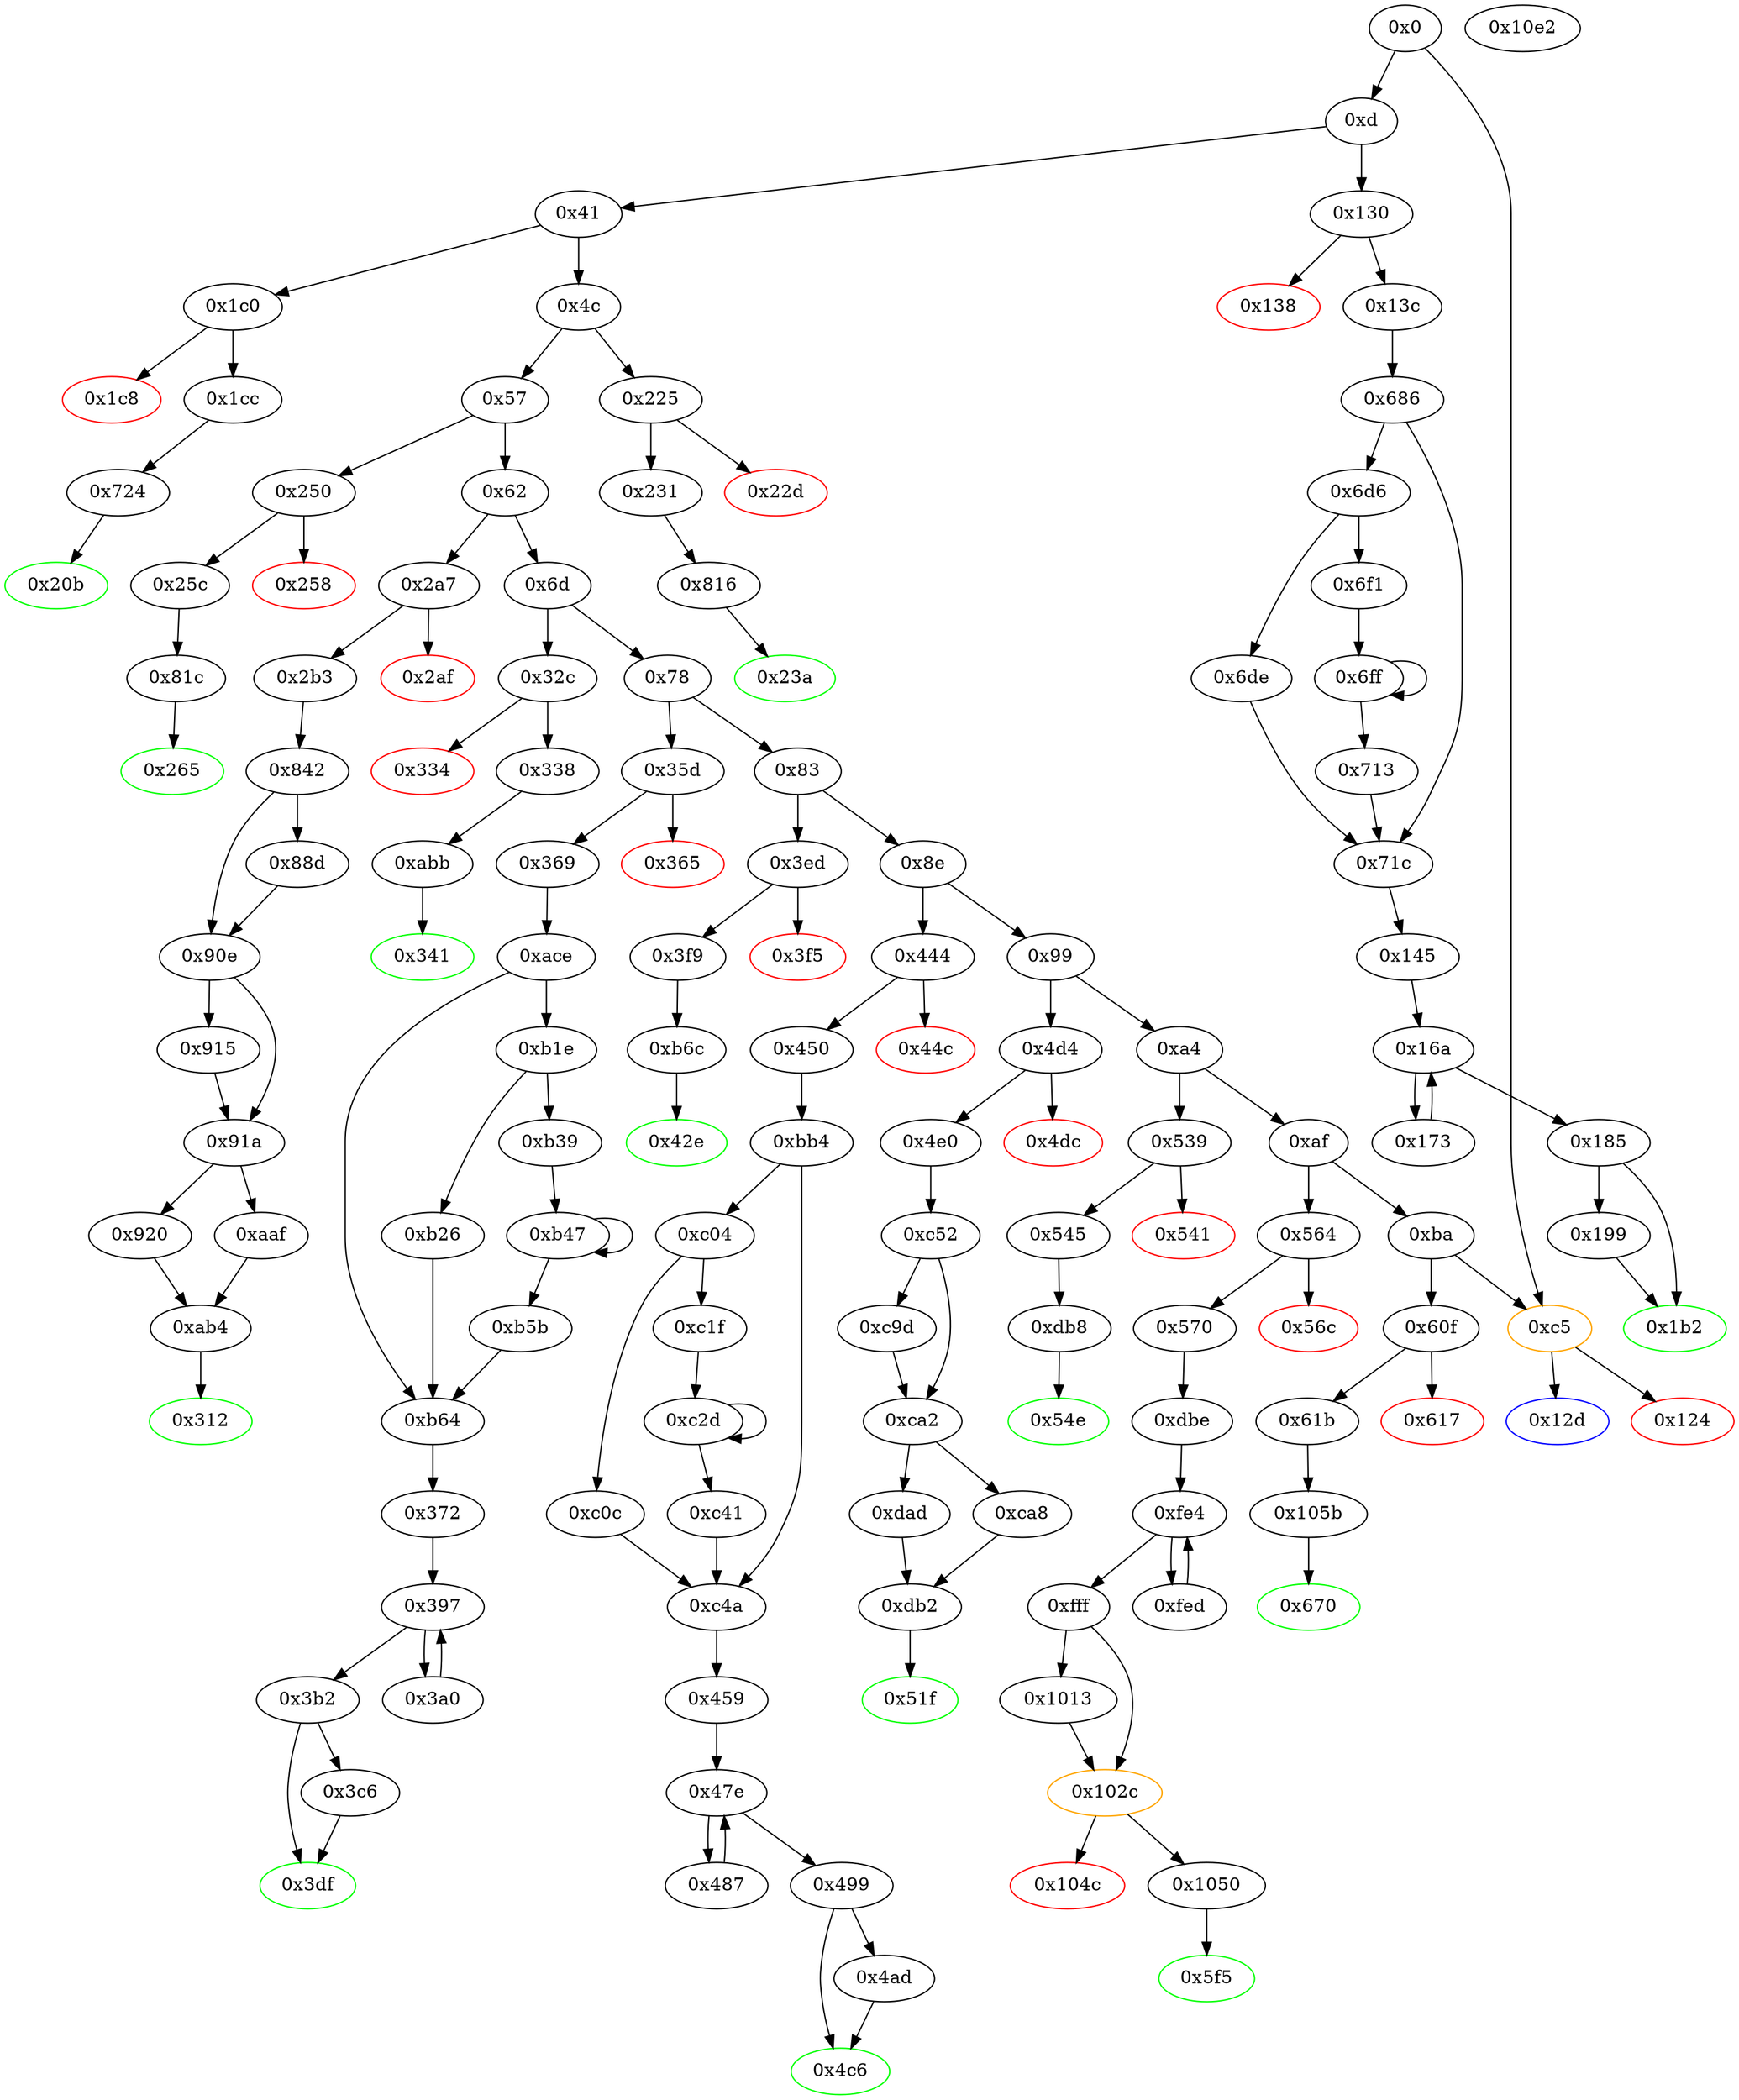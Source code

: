 digraph "" {
"0xdbe" [fillcolor=white, id="0xdbe", style=filled, tooltip="Block 0xdbe\n[0xdbe:0xfe3]\n---\nPredecessors: [0x570]\nSuccessors: [0xfe4]\n---\n0xdbe JUMPDEST\n0xdbf PUSH1 0x0\n0xdc1 DUP3\n0xdc2 PUSH1 0x1\n0xdc4 PUSH1 0x0\n0xdc6 CALLER\n0xdc7 PUSH20 0xffffffffffffffffffffffffffffffffffffffff\n0xddc AND\n0xddd PUSH20 0xffffffffffffffffffffffffffffffffffffffff\n0xdf2 AND\n0xdf3 DUP2\n0xdf4 MSTORE\n0xdf5 PUSH1 0x20\n0xdf7 ADD\n0xdf8 SWAP1\n0xdf9 DUP2\n0xdfa MSTORE\n0xdfb PUSH1 0x20\n0xdfd ADD\n0xdfe PUSH1 0x0\n0xe00 SHA3\n0xe01 PUSH1 0x0\n0xe03 DUP7\n0xe04 PUSH20 0xffffffffffffffffffffffffffffffffffffffff\n0xe19 AND\n0xe1a PUSH20 0xffffffffffffffffffffffffffffffffffffffff\n0xe2f AND\n0xe30 DUP2\n0xe31 MSTORE\n0xe32 PUSH1 0x20\n0xe34 ADD\n0xe35 SWAP1\n0xe36 DUP2\n0xe37 MSTORE\n0xe38 PUSH1 0x20\n0xe3a ADD\n0xe3b PUSH1 0x0\n0xe3d SHA3\n0xe3e DUP2\n0xe3f SWAP1\n0xe40 SSTORE\n0xe41 POP\n0xe42 DUP4\n0xe43 PUSH20 0xffffffffffffffffffffffffffffffffffffffff\n0xe58 AND\n0xe59 CALLER\n0xe5a PUSH20 0xffffffffffffffffffffffffffffffffffffffff\n0xe6f AND\n0xe70 PUSH32 0x8c5be1e5ebec7d5bd14f71427d1e84f3dd0314c0f7b2291e5b200ac8c7c3b925\n0xe91 DUP6\n0xe92 PUSH1 0x40\n0xe94 MLOAD\n0xe95 DUP1\n0xe96 DUP3\n0xe97 DUP2\n0xe98 MSTORE\n0xe99 PUSH1 0x20\n0xe9b ADD\n0xe9c SWAP2\n0xe9d POP\n0xe9e POP\n0xe9f PUSH1 0x40\n0xea1 MLOAD\n0xea2 DUP1\n0xea3 SWAP2\n0xea4 SUB\n0xea5 SWAP1\n0xea6 LOG3\n0xea7 DUP4\n0xea8 PUSH20 0xffffffffffffffffffffffffffffffffffffffff\n0xebd AND\n0xebe PUSH1 0x40\n0xec0 MLOAD\n0xec1 DUP1\n0xec2 DUP1\n0xec3 PUSH32 0x72656365697665417070726f76616c28616464726573732c75696e743235362c\n0xee4 DUP2\n0xee5 MSTORE\n0xee6 PUSH1 0x20\n0xee8 ADD\n0xee9 PUSH32 0x616464726573732c627974657329000000000000000000000000000000000000\n0xf0a DUP2\n0xf0b MSTORE\n0xf0c POP\n0xf0d PUSH1 0x2e\n0xf0f ADD\n0xf10 SWAP1\n0xf11 POP\n0xf12 PUSH1 0x40\n0xf14 MLOAD\n0xf15 DUP1\n0xf16 SWAP2\n0xf17 SUB\n0xf18 SWAP1\n0xf19 SHA3\n0xf1a PUSH29 0x100000000000000000000000000000000000000000000000000000000\n0xf38 SWAP1\n0xf39 DIV\n0xf3a CALLER\n0xf3b DUP6\n0xf3c ADDRESS\n0xf3d DUP7\n0xf3e PUSH1 0x40\n0xf40 MLOAD\n0xf41 DUP6\n0xf42 PUSH4 0xffffffff\n0xf47 AND\n0xf48 PUSH29 0x100000000000000000000000000000000000000000000000000000000\n0xf66 MUL\n0xf67 DUP2\n0xf68 MSTORE\n0xf69 PUSH1 0x4\n0xf6b ADD\n0xf6c DUP1\n0xf6d DUP6\n0xf6e PUSH20 0xffffffffffffffffffffffffffffffffffffffff\n0xf83 AND\n0xf84 PUSH20 0xffffffffffffffffffffffffffffffffffffffff\n0xf99 AND\n0xf9a DUP2\n0xf9b MSTORE\n0xf9c PUSH1 0x20\n0xf9e ADD\n0xf9f DUP5\n0xfa0 DUP2\n0xfa1 MSTORE\n0xfa2 PUSH1 0x20\n0xfa4 ADD\n0xfa5 DUP4\n0xfa6 PUSH20 0xffffffffffffffffffffffffffffffffffffffff\n0xfbb AND\n0xfbc PUSH20 0xffffffffffffffffffffffffffffffffffffffff\n0xfd1 AND\n0xfd2 DUP2\n0xfd3 MSTORE\n0xfd4 PUSH1 0x20\n0xfd6 ADD\n0xfd7 DUP3\n0xfd8 DUP1\n0xfd9 MLOAD\n0xfda SWAP1\n0xfdb PUSH1 0x20\n0xfdd ADD\n0xfde SWAP1\n0xfdf DUP1\n0xfe0 DUP4\n0xfe1 DUP4\n0xfe2 PUSH1 0x0\n---\n0xdbe: JUMPDEST \n0xdbf: V922 = 0x0\n0xdc2: V923 = 0x1\n0xdc4: V924 = 0x0\n0xdc6: V925 = CALLER\n0xdc7: V926 = 0xffffffffffffffffffffffffffffffffffffffff\n0xddc: V927 = AND 0xffffffffffffffffffffffffffffffffffffffff V925\n0xddd: V928 = 0xffffffffffffffffffffffffffffffffffffffff\n0xdf2: V929 = AND 0xffffffffffffffffffffffffffffffffffffffff V927\n0xdf4: M[0x0] = V929\n0xdf5: V930 = 0x20\n0xdf7: V931 = ADD 0x20 0x0\n0xdfa: M[0x20] = 0x1\n0xdfb: V932 = 0x20\n0xdfd: V933 = ADD 0x20 0x20\n0xdfe: V934 = 0x0\n0xe00: V935 = SHA3 0x0 0x40\n0xe01: V936 = 0x0\n0xe04: V937 = 0xffffffffffffffffffffffffffffffffffffffff\n0xe19: V938 = AND 0xffffffffffffffffffffffffffffffffffffffff V405\n0xe1a: V939 = 0xffffffffffffffffffffffffffffffffffffffff\n0xe2f: V940 = AND 0xffffffffffffffffffffffffffffffffffffffff V938\n0xe31: M[0x0] = V940\n0xe32: V941 = 0x20\n0xe34: V942 = ADD 0x20 0x0\n0xe37: M[0x20] = V935\n0xe38: V943 = 0x20\n0xe3a: V944 = ADD 0x20 0x20\n0xe3b: V945 = 0x0\n0xe3d: V946 = SHA3 0x0 0x40\n0xe40: S[V946] = V408\n0xe43: V947 = 0xffffffffffffffffffffffffffffffffffffffff\n0xe58: V948 = AND 0xffffffffffffffffffffffffffffffffffffffff V405\n0xe59: V949 = CALLER\n0xe5a: V950 = 0xffffffffffffffffffffffffffffffffffffffff\n0xe6f: V951 = AND 0xffffffffffffffffffffffffffffffffffffffff V949\n0xe70: V952 = 0x8c5be1e5ebec7d5bd14f71427d1e84f3dd0314c0f7b2291e5b200ac8c7c3b925\n0xe92: V953 = 0x40\n0xe94: V954 = M[0x40]\n0xe98: M[V954] = V408\n0xe99: V955 = 0x20\n0xe9b: V956 = ADD 0x20 V954\n0xe9f: V957 = 0x40\n0xea1: V958 = M[0x40]\n0xea4: V959 = SUB V956 V958\n0xea6: LOG V958 V959 0x8c5be1e5ebec7d5bd14f71427d1e84f3dd0314c0f7b2291e5b200ac8c7c3b925 V951 V948\n0xea8: V960 = 0xffffffffffffffffffffffffffffffffffffffff\n0xebd: V961 = AND 0xffffffffffffffffffffffffffffffffffffffff V405\n0xebe: V962 = 0x40\n0xec0: V963 = M[0x40]\n0xec3: V964 = 0x72656365697665417070726f76616c28616464726573732c75696e743235362c\n0xee5: M[V963] = 0x72656365697665417070726f76616c28616464726573732c75696e743235362c\n0xee6: V965 = 0x20\n0xee8: V966 = ADD 0x20 V963\n0xee9: V967 = 0x616464726573732c627974657329000000000000000000000000000000000000\n0xf0b: M[V966] = 0x616464726573732c627974657329000000000000000000000000000000000000\n0xf0d: V968 = 0x2e\n0xf0f: V969 = ADD 0x2e V963\n0xf12: V970 = 0x40\n0xf14: V971 = M[0x40]\n0xf17: V972 = SUB V969 V971\n0xf19: V973 = SHA3 V971 V972\n0xf1a: V974 = 0x100000000000000000000000000000000000000000000000000000000\n0xf39: V975 = DIV V973 0x100000000000000000000000000000000000000000000000000000000\n0xf3a: V976 = CALLER\n0xf3c: V977 = ADDRESS\n0xf3e: V978 = 0x40\n0xf40: V979 = M[0x40]\n0xf42: V980 = 0xffffffff\n0xf47: V981 = AND 0xffffffff V975\n0xf48: V982 = 0x100000000000000000000000000000000000000000000000000000000\n0xf66: V983 = MUL 0x100000000000000000000000000000000000000000000000000000000 V981\n0xf68: M[V979] = V983\n0xf69: V984 = 0x4\n0xf6b: V985 = ADD 0x4 V979\n0xf6e: V986 = 0xffffffffffffffffffffffffffffffffffffffff\n0xf83: V987 = AND 0xffffffffffffffffffffffffffffffffffffffff V976\n0xf84: V988 = 0xffffffffffffffffffffffffffffffffffffffff\n0xf99: V989 = AND 0xffffffffffffffffffffffffffffffffffffffff V987\n0xf9b: M[V985] = V989\n0xf9c: V990 = 0x20\n0xf9e: V991 = ADD 0x20 V985\n0xfa1: M[V991] = V408\n0xfa2: V992 = 0x20\n0xfa4: V993 = ADD 0x20 V991\n0xfa6: V994 = 0xffffffffffffffffffffffffffffffffffffffff\n0xfbb: V995 = AND 0xffffffffffffffffffffffffffffffffffffffff V977\n0xfbc: V996 = 0xffffffffffffffffffffffffffffffffffffffff\n0xfd1: V997 = AND 0xffffffffffffffffffffffffffffffffffffffff V995\n0xfd3: M[V993] = V997\n0xfd4: V998 = 0x20\n0xfd6: V999 = ADD 0x20 V993\n0xfd9: V1000 = M[V426]\n0xfdb: V1001 = 0x20\n0xfdd: V1002 = ADD 0x20 V426\n0xfe2: V1003 = 0x0\n---\nEntry stack: [V11, 0x5f5, V405, V408, V426]\nStack pops: 3\nStack additions: [S2, S1, S0, 0x0, V961, V975, V976, S1, V977, S0, V985, V999, V1002, V1000, V1000, V999, V1002, 0x0]\nExit stack: [V11, 0x5f5, V405, V408, V426, 0x0, V961, V975, V976, V408, V977, V426, V985, V999, V1002, V1000, V1000, V999, V1002, 0x0]\n\nDef sites:\nV11: {0xd.0x35}\n0x5f5: {0x570.0x572}\nV405: {0x570.0x595}\nV408: {0x570.0x59f}\nV426: {0x570.0x5c8}\n"];
"0x130" [fillcolor=white, id="0x130", style=filled, tooltip="Block 0x130\n[0x130:0x137]\n---\nPredecessors: [0xd]\nSuccessors: [0x138, 0x13c]\n---\n0x130 JUMPDEST\n0x131 CALLVALUE\n0x132 DUP1\n0x133 ISZERO\n0x134 PUSH2 0x13c\n0x137 JUMPI\n---\n0x130: JUMPDEST \n0x131: V79 = CALLVALUE\n0x133: V80 = ISZERO V79\n0x134: V81 = 0x13c\n0x137: JUMPI 0x13c V80\n---\nEntry stack: [V11]\nStack pops: 0\nStack additions: [V79]\nExit stack: [V11, V79]\n\nDef sites:\nV11: {0xd.0x35}\n"];
"0x124" [color=red, fillcolor=white, id="0x124", style=filled, tooltip="Block 0x124\n[0x124:0x12c]\n---\nPredecessors: [0xc5]\nSuccessors: []\n---\n0x124 RETURNDATASIZE\n0x125 PUSH1 0x0\n0x127 DUP1\n0x128 RETURNDATACOPY\n0x129 RETURNDATASIZE\n0x12a PUSH1 0x0\n0x12c REVERT\n---\n0x124: V75 = RETURNDATASIZE\n0x125: V76 = 0x0\n0x128: RETURNDATACOPY 0x0 0x0 V75\n0x129: V77 = RETURNDATASIZE\n0x12a: V78 = 0x0\n0x12c: REVERT 0x0 V77\n---\nEntry stack: [V11, V72]\nStack pops: 0\nStack additions: []\nExit stack: [V11, V72]\n\nDef sites:\nV11: {0xd.0x35}\nV72: {0xc5.0x11d}\n"];
"0x60f" [fillcolor=white, id="0x60f", style=filled, tooltip="Block 0x60f\n[0x60f:0x616]\n---\nPredecessors: [0xba]\nSuccessors: [0x617, 0x61b]\n---\n0x60f JUMPDEST\n0x610 CALLVALUE\n0x611 DUP1\n0x612 ISZERO\n0x613 PUSH2 0x61b\n0x616 JUMPI\n---\n0x60f: JUMPDEST \n0x610: V444 = CALLVALUE\n0x612: V445 = ISZERO V444\n0x613: V446 = 0x61b\n0x616: JUMPI 0x61b V445\n---\nEntry stack: [V11]\nStack pops: 0\nStack additions: [V444]\nExit stack: [V11, V444]\n\nDef sites:\nV11: {0xd.0x35}\n"];
"0x56c" [color=red, fillcolor=white, id="0x56c", style=filled, tooltip="Block 0x56c\n[0x56c:0x56f]\n---\nPredecessors: [0x564]\nSuccessors: []\n---\n0x56c PUSH1 0x0\n0x56e DUP1\n0x56f REVERT\n---\n0x56c: V397 = 0x0\n0x56f: REVERT 0x0 0x0\n---\nEntry stack: [V11, V394]\nStack pops: 0\nStack additions: []\nExit stack: [V11, V394]\n\nDef sites:\nV11: {0xd.0x35}\nV394: {0x564.0x565}\n"];
"0xfff" [fillcolor=white, id="0xfff", style=filled, tooltip="Block 0xfff\n[0xfff:0x1012]\n---\nPredecessors: [0xfe4]\nSuccessors: [0x1013, 0x102c]\n---\n0xfff JUMPDEST\n0x1000 POP\n0x1001 POP\n0x1002 POP\n0x1003 POP\n0x1004 SWAP1\n0x1005 POP\n0x1006 SWAP1\n0x1007 DUP2\n0x1008 ADD\n0x1009 SWAP1\n0x100a PUSH1 0x1f\n0x100c AND\n0x100d DUP1\n0x100e ISZERO\n0x100f PUSH2 0x102c\n0x1012 JUMPI\n---\n0xfff: JUMPDEST \n0x1008: V1013 = ADD V1000 V999\n0x100a: V1014 = 0x1f\n0x100c: V1015 = AND 0x1f V1000\n0x100e: V1016 = ISZERO V1015\n0x100f: V1017 = 0x102c\n0x1012: JUMPI 0x102c V1016\n---\nEntry stack: [V11, 0x5f5, V405, V408, V426, 0x0, V961, V975, V976, V408, V977, V426, V985, V999, V1002, V1000, V1000, V999, V1002, S0]\nStack pops: 7\nStack additions: [V1013, V1015]\nExit stack: [V11, 0x5f5, V405, V408, V426, 0x0, V961, V975, V976, V408, V977, V426, V985, V1013, V1015]\n\nDef sites:\nV11: {0xd.0x35}\n0x5f5: {0x570.0x572}\nV405: {0x570.0x595}\nV408: {0x570.0x59f}\nV426: {0x570.0x5c8}\n0x0: {0xdbe.0xdbf}\nV961: {0xdbe.0xebd}\nV975: {0xdbe.0xf39}\nV976: {0xdbe.0xf3a}\nV408: {0x570.0x59f}\nV977: {0xdbe.0xf3c}\nV426: {0x570.0x5c8}\nV985: {0xdbe.0xf6b}\nV999: {0xdbe.0xfd6}\nV1002: {0xdbe.0xfdd}\nV1000: {0xdbe.0xfd9}\nV1000: {0xdbe.0xfd9}\nV999: {0xdbe.0xfd6}\nV1002: {0xdbe.0xfdd}\nS0: {0xfed.0xff8, 0xdbe.0xfe2}\n"];
"0xc52" [fillcolor=white, id="0xc52", style=filled, tooltip="Block 0xc52\n[0xc52:0xc9c]\n---\nPredecessors: [0x4e0]\nSuccessors: [0xc9d, 0xca2]\n---\n0xc52 JUMPDEST\n0xc53 PUSH1 0x0\n0xc55 DUP2\n0xc56 PUSH1 0x0\n0xc58 DUP1\n0xc59 CALLER\n0xc5a PUSH20 0xffffffffffffffffffffffffffffffffffffffff\n0xc6f AND\n0xc70 PUSH20 0xffffffffffffffffffffffffffffffffffffffff\n0xc85 AND\n0xc86 DUP2\n0xc87 MSTORE\n0xc88 PUSH1 0x20\n0xc8a ADD\n0xc8b SWAP1\n0xc8c DUP2\n0xc8d MSTORE\n0xc8e PUSH1 0x20\n0xc90 ADD\n0xc91 PUSH1 0x0\n0xc93 SHA3\n0xc94 SLOAD\n0xc95 LT\n0xc96 ISZERO\n0xc97 DUP1\n0xc98 ISZERO\n0xc99 PUSH2 0xca2\n0xc9c JUMPI\n---\n0xc52: JUMPDEST \n0xc53: V853 = 0x0\n0xc56: V854 = 0x0\n0xc59: V855 = CALLER\n0xc5a: V856 = 0xffffffffffffffffffffffffffffffffffffffff\n0xc6f: V857 = AND 0xffffffffffffffffffffffffffffffffffffffff V855\n0xc70: V858 = 0xffffffffffffffffffffffffffffffffffffffff\n0xc85: V859 = AND 0xffffffffffffffffffffffffffffffffffffffff V857\n0xc87: M[0x0] = V859\n0xc88: V860 = 0x20\n0xc8a: V861 = ADD 0x20 0x0\n0xc8d: M[0x20] = 0x0\n0xc8e: V862 = 0x20\n0xc90: V863 = ADD 0x20 0x20\n0xc91: V864 = 0x0\n0xc93: V865 = SHA3 0x0 0x40\n0xc94: V866 = S[V865]\n0xc95: V867 = LT V866 V366\n0xc96: V868 = ISZERO V867\n0xc98: V869 = ISZERO V868\n0xc99: V870 = 0xca2\n0xc9c: JUMPI 0xca2 V869\n---\nEntry stack: [V11, 0x51f, V363, V366]\nStack pops: 1\nStack additions: [S0, 0x0, V868]\nExit stack: [V11, 0x51f, V363, V366, 0x0, V868]\n\nDef sites:\nV11: {0xd.0x35}\n0x51f: {0x4e0.0x4e2}\nV363: {0x4e0.0x505}\nV366: {0x4e0.0x50f}\n"];
"0x541" [color=red, fillcolor=white, id="0x541", style=filled, tooltip="Block 0x541\n[0x541:0x544]\n---\nPredecessors: [0x539]\nSuccessors: []\n---\n0x541 PUSH1 0x0\n0x543 DUP1\n0x544 REVERT\n---\n0x541: V384 = 0x0\n0x544: REVERT 0x0 0x0\n---\nEntry stack: [V11, V381]\nStack pops: 0\nStack additions: []\nExit stack: [V11, V381]\n\nDef sites:\nV11: {0xd.0x35}\nV381: {0x539.0x53a}\n"];
"0xc5" [color=orange, fillcolor=white, id="0xc5", style=filled, tooltip="Block 0xc5\n[0xc5:0x123]\n---\nPredecessors: [0x0, 0xba]\nSuccessors: [0x124, 0x12d]\n---\n0xc5 JUMPDEST\n0xc6 PUSH1 0x7\n0xc8 PUSH1 0x0\n0xca SWAP1\n0xcb SLOAD\n0xcc SWAP1\n0xcd PUSH2 0x100\n0xd0 EXP\n0xd1 SWAP1\n0xd2 DIV\n0xd3 PUSH20 0xffffffffffffffffffffffffffffffffffffffff\n0xe8 AND\n0xe9 PUSH20 0xffffffffffffffffffffffffffffffffffffffff\n0xfe AND\n0xff PUSH2 0x8fc\n0x102 CALLVALUE\n0x103 SWAP1\n0x104 DUP2\n0x105 ISZERO\n0x106 MUL\n0x107 SWAP1\n0x108 PUSH1 0x40\n0x10a MLOAD\n0x10b PUSH1 0x0\n0x10d PUSH1 0x40\n0x10f MLOAD\n0x110 DUP1\n0x111 DUP4\n0x112 SUB\n0x113 DUP2\n0x114 DUP6\n0x115 DUP9\n0x116 DUP9\n0x117 CALL\n0x118 SWAP4\n0x119 POP\n0x11a POP\n0x11b POP\n0x11c POP\n0x11d ISZERO\n0x11e DUP1\n0x11f ISZERO\n0x120 PUSH2 0x12d\n0x123 JUMPI\n---\n0xc5: JUMPDEST \n0xc6: V51 = 0x7\n0xc8: V52 = 0x0\n0xcb: V53 = S[0x7]\n0xcd: V54 = 0x100\n0xd0: V55 = EXP 0x100 0x0\n0xd2: V56 = DIV V53 0x1\n0xd3: V57 = 0xffffffffffffffffffffffffffffffffffffffff\n0xe8: V58 = AND 0xffffffffffffffffffffffffffffffffffffffff V56\n0xe9: V59 = 0xffffffffffffffffffffffffffffffffffffffff\n0xfe: V60 = AND 0xffffffffffffffffffffffffffffffffffffffff V58\n0xff: V61 = 0x8fc\n0x102: V62 = CALLVALUE\n0x105: V63 = ISZERO V62\n0x106: V64 = MUL V63 0x8fc\n0x108: V65 = 0x40\n0x10a: V66 = M[0x40]\n0x10b: V67 = 0x0\n0x10d: V68 = 0x40\n0x10f: V69 = M[0x40]\n0x112: V70 = SUB V66 V69\n0x117: V71 = CALL V64 V60 V62 V69 V70 V69 0x0\n0x11d: V72 = ISZERO V71\n0x11f: V73 = ISZERO V72\n0x120: V74 = 0x12d\n0x123: JUMPI 0x12d V73\n---\nEntry stack: [V11]\nStack pops: 0\nStack additions: [V72]\nExit stack: [V11, V72]\n\nDef sites:\nV11: {0xd.0x35}\n"];
"0x104c" [color=red, fillcolor=white, id="0x104c", style=filled, tooltip="Block 0x104c\n[0x104c:0x104f]\n---\nPredecessors: [0x102c]\nSuccessors: []\n---\n0x104c PUSH1 0x0\n0x104e DUP1\n0x104f REVERT\n---\n0x104c: V1040 = 0x0\n0x104f: REVERT 0x0 0x0\n---\nEntry stack: [V11, 0x5f5, V405, V408, V426, 0x0]\nStack pops: 0\nStack additions: []\nExit stack: [V11, 0x5f5, V405, V408, V426, 0x0]\n\nDef sites:\nV11: {0xd.0x35}\n0x5f5: {0x570.0x572}\nV405: {0x570.0x595}\nV408: {0x570.0x59f}\nV426: {0x570.0x5c8}\n0x0: {0xdbe.0xdbf}\n"];
"0x6d" [fillcolor=white, id="0x6d", style=filled, tooltip="Block 0x6d\n[0x6d:0x77]\n---\nPredecessors: [0x62]\nSuccessors: [0x78, 0x32c]\n---\n0x6d DUP1\n0x6e PUSH4 0x313ce567\n0x73 EQ\n0x74 PUSH2 0x32c\n0x77 JUMPI\n---\n0x6e: V27 = 0x313ce567\n0x73: V28 = EQ 0x313ce567 V11\n0x74: V29 = 0x32c\n0x77: JUMPI 0x32c V28\n---\nEntry stack: [V11]\nStack pops: 1\nStack additions: [S0]\nExit stack: [V11]\n\nDef sites:\nV11: {0xd.0x35}\n"];
"0xb47" [fillcolor=white, id="0xb47", style=filled, tooltip="Block 0xb47\n[0xb47:0xb5a]\n---\nPredecessors: [0xb39, 0xb47]\nSuccessors: [0xb47, 0xb5b]\n---\n0xb47 JUMPDEST\n0xb48 DUP2\n0xb49 SLOAD\n0xb4a DUP2\n0xb4b MSTORE\n0xb4c SWAP1\n0xb4d PUSH1 0x1\n0xb4f ADD\n0xb50 SWAP1\n0xb51 PUSH1 0x20\n0xb53 ADD\n0xb54 DUP1\n0xb55 DUP4\n0xb56 GT\n0xb57 PUSH2 0xb47\n0xb5a JUMPI\n---\n0xb47: JUMPDEST \n0xb49: V765 = S[S1]\n0xb4b: M[S0] = V765\n0xb4d: V766 = 0x1\n0xb4f: V767 = ADD 0x1 S1\n0xb51: V768 = 0x20\n0xb53: V769 = ADD 0x20 S0\n0xb56: V770 = GT V760 V769\n0xb57: V771 = 0xb47\n0xb5a: JUMPI 0xb47 V770\n---\nEntry stack: [V11, 0x372, V732, 0x6, V723, V760, S1, S0]\nStack pops: 3\nStack additions: [S2, V767, V769]\nExit stack: [V11, 0x372, V732, 0x6, V723, V760, V767, V769]\n\nDef sites:\nV11: {0xd.0x35}\n0x372: {0x369.0x36b}\nV732: {0xace.0xaf3}\n0x6: {0xace.0xacf}\nV723: {0xace.0xae3}\nV760: {0xb39.0xb3b}\nS1: {0xb39.0xb45, 0xb47.0xb4f}\nS0: {0xb47.0xb53, 0xace.0xb03}\n"];
"0xca2" [fillcolor=white, id="0xca2", style=filled, tooltip="Block 0xca2\n[0xca2:0xca7]\n---\nPredecessors: [0xc52, 0xc9d]\nSuccessors: [0xca8, 0xdad]\n---\n0xca2 JUMPDEST\n0xca3 ISZERO\n0xca4 PUSH2 0xdad\n0xca7 JUMPI\n---\n0xca2: JUMPDEST \n0xca3: V873 = ISZERO S0\n0xca4: V874 = 0xdad\n0xca7: JUMPI 0xdad V873\n---\nEntry stack: [V11, 0x51f, V363, V366, 0x0, S0]\nStack pops: 1\nStack additions: []\nExit stack: [V11, 0x51f, V363, V366, 0x0]\n\nDef sites:\nV11: {0xd.0x35}\n0x51f: {0x4e0.0x4e2}\nV363: {0x4e0.0x505}\nV366: {0x4e0.0x50f}\n0x0: {0xc52.0xc53}\nS0: {0xc52.0xc96, 0xc9d.0xca1}\n"];
"0x54e" [color=green, fillcolor=white, id="0x54e", style=filled, tooltip="Block 0x54e\n[0x54e:0x563]\n---\nPredecessors: [0xdb8]\nSuccessors: []\n---\n0x54e JUMPDEST\n0x54f PUSH1 0x40\n0x551 MLOAD\n0x552 DUP1\n0x553 DUP3\n0x554 DUP2\n0x555 MSTORE\n0x556 PUSH1 0x20\n0x558 ADD\n0x559 SWAP2\n0x55a POP\n0x55b POP\n0x55c PUSH1 0x40\n0x55e MLOAD\n0x55f DUP1\n0x560 SWAP2\n0x561 SUB\n0x562 SWAP1\n0x563 RETURN\n---\n0x54e: JUMPDEST \n0x54f: V387 = 0x40\n0x551: V388 = M[0x40]\n0x555: M[V388] = V921\n0x556: V389 = 0x20\n0x558: V390 = ADD 0x20 V388\n0x55c: V391 = 0x40\n0x55e: V392 = M[0x40]\n0x561: V393 = SUB V390 V392\n0x563: RETURN V392 V393\n---\nEntry stack: [V11, 0x54e, V921]\nStack pops: 1\nStack additions: []\nExit stack: [V11, 0x54e]\n\nDef sites:\nV11: {0xd.0x35}\n0x54e: {0x545.0x547}\nV921: {0xdb8.0xdbb}\n"];
"0x915" [fillcolor=white, id="0x915", style=filled, tooltip="Block 0x915\n[0x915:0x919]\n---\nPredecessors: [0x90e]\nSuccessors: [0x91a]\n---\n0x915 POP\n0x916 PUSH1 0x0\n0x918 DUP3\n0x919 GT\n---\n0x916: V630 = 0x0\n0x919: V631 = GT V204 0x0\n---\nEntry stack: [V11, 0x312, V196, V201, V204, 0x0, S0]\nStack pops: 3\nStack additions: [S2, S1, V631]\nExit stack: [V11, 0x312, V196, V201, V204, 0x0, V631]\n\nDef sites:\nV11: {0xd.0x35}\n0x312: {0x2b3.0x2b5}\nV196: {0x2b3.0x2d8}\nV201: {0x2b3.0x2f8}\nV204: {0x2b3.0x302}\n0x0: {0x842.0x843}\nS0: {0x842.0x886, 0x88d.0x90d}\n"];
"0x44c" [color=red, fillcolor=white, id="0x44c", style=filled, tooltip="Block 0x44c\n[0x44c:0x44f]\n---\nPredecessors: [0x444]\nSuccessors: []\n---\n0x44c PUSH1 0x0\n0x44e DUP1\n0x44f REVERT\n---\n0x44c: V308 = 0x0\n0x44f: REVERT 0x0 0x0\n---\nEntry stack: [V11, V305]\nStack pops: 0\nStack additions: []\nExit stack: [V11, V305]\n\nDef sites:\nV11: {0xd.0x35}\nV305: {0x444.0x445}\n"];
"0x61b" [fillcolor=white, id="0x61b", style=filled, tooltip="Block 0x61b\n[0x61b:0x66f]\n---\nPredecessors: [0x60f]\nSuccessors: [0x105b]\n---\n0x61b JUMPDEST\n0x61c POP\n0x61d PUSH2 0x670\n0x620 PUSH1 0x4\n0x622 DUP1\n0x623 CALLDATASIZE\n0x624 SUB\n0x625 DUP2\n0x626 ADD\n0x627 SWAP1\n0x628 DUP1\n0x629 DUP1\n0x62a CALLDATALOAD\n0x62b PUSH20 0xffffffffffffffffffffffffffffffffffffffff\n0x640 AND\n0x641 SWAP1\n0x642 PUSH1 0x20\n0x644 ADD\n0x645 SWAP1\n0x646 SWAP3\n0x647 SWAP2\n0x648 SWAP1\n0x649 DUP1\n0x64a CALLDATALOAD\n0x64b PUSH20 0xffffffffffffffffffffffffffffffffffffffff\n0x660 AND\n0x661 SWAP1\n0x662 PUSH1 0x20\n0x664 ADD\n0x665 SWAP1\n0x666 SWAP3\n0x667 SWAP2\n0x668 SWAP1\n0x669 POP\n0x66a POP\n0x66b POP\n0x66c PUSH2 0x105b\n0x66f JUMP\n---\n0x61b: JUMPDEST \n0x61d: V448 = 0x670\n0x620: V449 = 0x4\n0x623: V450 = CALLDATASIZE\n0x624: V451 = SUB V450 0x4\n0x626: V452 = ADD 0x4 V451\n0x62a: V453 = CALLDATALOAD 0x4\n0x62b: V454 = 0xffffffffffffffffffffffffffffffffffffffff\n0x640: V455 = AND 0xffffffffffffffffffffffffffffffffffffffff V453\n0x642: V456 = 0x20\n0x644: V457 = ADD 0x20 0x4\n0x64a: V458 = CALLDATALOAD 0x24\n0x64b: V459 = 0xffffffffffffffffffffffffffffffffffffffff\n0x660: V460 = AND 0xffffffffffffffffffffffffffffffffffffffff V458\n0x662: V461 = 0x20\n0x664: V462 = ADD 0x20 0x24\n0x66c: V463 = 0x105b\n0x66f: JUMP 0x105b\n---\nEntry stack: [V11, V444]\nStack pops: 1\nStack additions: [0x670, V455, V460]\nExit stack: [V11, 0x670, V455, V460]\n\nDef sites:\nV11: {0xd.0x35}\nV444: {0x60f.0x610}\n"];
"0x1050" [fillcolor=white, id="0x1050", style=filled, tooltip="Block 0x1050\n[0x1050:0x105a]\n---\nPredecessors: [0x102c]\nSuccessors: [0x5f5]\n---\n0x1050 JUMPDEST\n0x1051 PUSH1 0x1\n0x1053 SWAP1\n0x1054 POP\n0x1055 SWAP4\n0x1056 SWAP3\n0x1057 POP\n0x1058 POP\n0x1059 POP\n0x105a JUMP\n---\n0x1050: JUMPDEST \n0x1051: V1041 = 0x1\n0x105a: JUMP 0x5f5\n---\nEntry stack: [V11, 0x5f5, V405, V408, V426, 0x0]\nStack pops: 5\nStack additions: [0x1]\nExit stack: [V11, 0x1]\n\nDef sites:\nV11: {0xd.0x35}\n0x5f5: {0x570.0x572}\nV405: {0x570.0x595}\nV408: {0x570.0x59f}\nV426: {0x570.0x5c8}\n0x0: {0xdbe.0xdbf}\n"];
"0x78" [fillcolor=white, id="0x78", style=filled, tooltip="Block 0x78\n[0x78:0x82]\n---\nPredecessors: [0x6d]\nSuccessors: [0x83, 0x35d]\n---\n0x78 DUP1\n0x79 PUSH4 0x54fd4d50\n0x7e EQ\n0x7f PUSH2 0x35d\n0x82 JUMPI\n---\n0x79: V30 = 0x54fd4d50\n0x7e: V31 = EQ 0x54fd4d50 V11\n0x7f: V32 = 0x35d\n0x82: JUMPI 0x35d V31\n---\nEntry stack: [V11]\nStack pops: 1\nStack additions: [S0]\nExit stack: [V11]\n\nDef sites:\nV11: {0xd.0x35}\n"];
"0x20b" [color=green, fillcolor=white, id="0x20b", style=filled, tooltip="Block 0x20b\n[0x20b:0x224]\n---\nPredecessors: [0x724]\nSuccessors: []\n---\n0x20b JUMPDEST\n0x20c PUSH1 0x40\n0x20e MLOAD\n0x20f DUP1\n0x210 DUP3\n0x211 ISZERO\n0x212 ISZERO\n0x213 ISZERO\n0x214 ISZERO\n0x215 DUP2\n0x216 MSTORE\n0x217 PUSH1 0x20\n0x219 ADD\n0x21a SWAP2\n0x21b POP\n0x21c POP\n0x21d PUSH1 0x40\n0x21f MLOAD\n0x220 DUP1\n0x221 SWAP2\n0x222 SUB\n0x223 SWAP1\n0x224 RETURN\n---\n0x20b: JUMPDEST \n0x20c: V144 = 0x40\n0x20e: V145 = M[0x40]\n0x211: V146 = ISZERO 0x1\n0x212: V147 = ISZERO 0x0\n0x213: V148 = ISZERO 0x1\n0x214: V149 = ISZERO 0x0\n0x216: M[V145] = 0x1\n0x217: V150 = 0x20\n0x219: V151 = ADD 0x20 V145\n0x21d: V152 = 0x40\n0x21f: V153 = M[0x40]\n0x222: V154 = SUB V151 V153\n0x224: RETURN V153 V154\n---\nEntry stack: [V11, 0x1]\nStack pops: 1\nStack additions: []\nExit stack: [V11]\n\nDef sites:\nV11: {0xd.0x35}\n0x1: {0x724.0x80d}\n"];
"0xb6c" [fillcolor=white, id="0xb6c", style=filled, tooltip="Block 0xb6c\n[0xb6c:0xbb3]\n---\nPredecessors: [0x3f9]\nSuccessors: [0x42e]\n---\n0xb6c JUMPDEST\n0xb6d PUSH1 0x0\n0xb6f DUP1\n0xb70 PUSH1 0x0\n0xb72 DUP4\n0xb73 PUSH20 0xffffffffffffffffffffffffffffffffffffffff\n0xb88 AND\n0xb89 PUSH20 0xffffffffffffffffffffffffffffffffffffffff\n0xb9e AND\n0xb9f DUP2\n0xba0 MSTORE\n0xba1 PUSH1 0x20\n0xba3 ADD\n0xba4 SWAP1\n0xba5 DUP2\n0xba6 MSTORE\n0xba7 PUSH1 0x20\n0xba9 ADD\n0xbaa PUSH1 0x0\n0xbac SHA3\n0xbad SLOAD\n0xbae SWAP1\n0xbaf POP\n0xbb0 SWAP2\n0xbb1 SWAP1\n0xbb2 POP\n0xbb3 JUMP\n---\n0xb6c: JUMPDEST \n0xb6d: V776 = 0x0\n0xb70: V777 = 0x0\n0xb73: V778 = 0xffffffffffffffffffffffffffffffffffffffff\n0xb88: V779 = AND 0xffffffffffffffffffffffffffffffffffffffff V294\n0xb89: V780 = 0xffffffffffffffffffffffffffffffffffffffff\n0xb9e: V781 = AND 0xffffffffffffffffffffffffffffffffffffffff V779\n0xba0: M[0x0] = V781\n0xba1: V782 = 0x20\n0xba3: V783 = ADD 0x20 0x0\n0xba6: M[0x20] = 0x0\n0xba7: V784 = 0x20\n0xba9: V785 = ADD 0x20 0x20\n0xbaa: V786 = 0x0\n0xbac: V787 = SHA3 0x0 0x40\n0xbad: V788 = S[V787]\n0xbb3: JUMP 0x42e\n---\nEntry stack: [V11, 0x42e, V294]\nStack pops: 2\nStack additions: [V788]\nExit stack: [V11, V788]\n\nDef sites:\nV11: {0xd.0x35}\n0x42e: {0x3f9.0x3fb}\nV294: {0x3f9.0x41e}\n"];
"0x90e" [fillcolor=white, id="0x90e", style=filled, tooltip="Block 0x90e\n[0x90e:0x914]\n---\nPredecessors: [0x842, 0x88d]\nSuccessors: [0x915, 0x91a]\n---\n0x90e JUMPDEST\n0x90f DUP1\n0x910 ISZERO\n0x911 PUSH2 0x91a\n0x914 JUMPI\n---\n0x90e: JUMPDEST \n0x910: V628 = ISZERO S0\n0x911: V629 = 0x91a\n0x914: JUMPI 0x91a V628\n---\nEntry stack: [V11, 0x312, V196, V201, V204, 0x0, S0]\nStack pops: 1\nStack additions: [S0]\nExit stack: [V11, 0x312, V196, V201, V204, 0x0, S0]\n\nDef sites:\nV11: {0xd.0x35}\n0x312: {0x2b3.0x2b5}\nV196: {0x2b3.0x2d8}\nV201: {0x2b3.0x2f8}\nV204: {0x2b3.0x302}\n0x0: {0x842.0x843}\nS0: {0x842.0x886, 0x88d.0x90d}\n"];
"0x225" [fillcolor=white, id="0x225", style=filled, tooltip="Block 0x225\n[0x225:0x22c]\n---\nPredecessors: [0x4c]\nSuccessors: [0x22d, 0x231]\n---\n0x225 JUMPDEST\n0x226 CALLVALUE\n0x227 DUP1\n0x228 ISZERO\n0x229 PUSH2 0x231\n0x22c JUMPI\n---\n0x225: JUMPDEST \n0x226: V155 = CALLVALUE\n0x228: V156 = ISZERO V155\n0x229: V157 = 0x231\n0x22c: JUMPI 0x231 V156\n---\nEntry stack: [V11]\nStack pops: 0\nStack additions: [V155]\nExit stack: [V11, V155]\n\nDef sites:\nV11: {0xd.0x35}\n"];
"0x32c" [fillcolor=white, id="0x32c", style=filled, tooltip="Block 0x32c\n[0x32c:0x333]\n---\nPredecessors: [0x6d]\nSuccessors: [0x334, 0x338]\n---\n0x32c JUMPDEST\n0x32d CALLVALUE\n0x32e DUP1\n0x32f ISZERO\n0x330 PUSH2 0x338\n0x333 JUMPI\n---\n0x32c: JUMPDEST \n0x32d: V219 = CALLVALUE\n0x32f: V220 = ISZERO V219\n0x330: V221 = 0x338\n0x333: JUMPI 0x338 V220\n---\nEntry stack: [V11]\nStack pops: 0\nStack additions: [V219]\nExit stack: [V11, V219]\n\nDef sites:\nV11: {0xd.0x35}\n"];
"0x0" [fillcolor=white, id="0x0", style=filled, tooltip="Block 0x0\n[0x0:0xc]\n---\nPredecessors: []\nSuccessors: [0xd, 0xc5]\n---\n0x0 PUSH1 0x80\n0x2 PUSH1 0x40\n0x4 MSTORE\n0x5 PUSH1 0x4\n0x7 CALLDATASIZE\n0x8 LT\n0x9 PUSH2 0xc5\n0xc JUMPI\n---\n0x0: V0 = 0x80\n0x2: V1 = 0x40\n0x4: M[0x40] = 0x80\n0x5: V2 = 0x4\n0x7: V3 = CALLDATASIZE\n0x8: V4 = LT V3 0x4\n0x9: V5 = 0xc5\n0xc: JUMPI 0xc5 V4\n---\nEntry stack: []\nStack pops: 0\nStack additions: []\nExit stack: []\n\nDef sites:\n"];
"0xfe4" [fillcolor=white, id="0xfe4", style=filled, tooltip="Block 0xfe4\n[0xfe4:0xfec]\n---\nPredecessors: [0xdbe, 0xfed]\nSuccessors: [0xfed, 0xfff]\n---\n0xfe4 JUMPDEST\n0xfe5 DUP4\n0xfe6 DUP2\n0xfe7 LT\n0xfe8 ISZERO\n0xfe9 PUSH2 0xfff\n0xfec JUMPI\n---\n0xfe4: JUMPDEST \n0xfe7: V1004 = LT S0 V1000\n0xfe8: V1005 = ISZERO V1004\n0xfe9: V1006 = 0xfff\n0xfec: JUMPI 0xfff V1005\n---\nEntry stack: [V11, 0x5f5, V405, V408, V426, 0x0, V961, V975, V976, V408, V977, V426, V985, V999, V1002, V1000, V1000, V999, V1002, S0]\nStack pops: 4\nStack additions: [S3, S2, S1, S0]\nExit stack: [V11, 0x5f5, V405, V408, V426, 0x0, V961, V975, V976, V408, V977, V426, V985, V999, V1002, V1000, V1000, V999, V1002, S0]\n\nDef sites:\nV11: {0xd.0x35}\n0x5f5: {0x570.0x572}\nV405: {0x570.0x595}\nV408: {0x570.0x59f}\nV426: {0x570.0x5c8}\n0x0: {0xdbe.0xdbf}\nV961: {0xdbe.0xebd}\nV975: {0xdbe.0xf39}\nV976: {0xdbe.0xf3a}\nV408: {0x570.0x59f}\nV977: {0xdbe.0xf3c}\nV426: {0x570.0x5c8}\nV985: {0xdbe.0xf6b}\nV999: {0xdbe.0xfd6}\nV1002: {0xdbe.0xfdd}\nV1000: {0xdbe.0xfd9}\nV1000: {0xdbe.0xfd9}\nV999: {0xdbe.0xfd6}\nV1002: {0xdbe.0xfdd}\nS0: {0xfed.0xff8, 0xdbe.0xfe2}\n"];
"0x13c" [fillcolor=white, id="0x13c", style=filled, tooltip="Block 0x13c\n[0x13c:0x144]\n---\nPredecessors: [0x130]\nSuccessors: [0x686]\n---\n0x13c JUMPDEST\n0x13d POP\n0x13e PUSH2 0x145\n0x141 PUSH2 0x686\n0x144 JUMP\n---\n0x13c: JUMPDEST \n0x13e: V83 = 0x145\n0x141: V84 = 0x686\n0x144: JUMP 0x686\n---\nEntry stack: [V11, V79]\nStack pops: 1\nStack additions: [0x145]\nExit stack: [V11, 0x145]\n\nDef sites:\nV11: {0xd.0x35}\nV79: {0x130.0x131}\n"];
"0x4d4" [fillcolor=white, id="0x4d4", style=filled, tooltip="Block 0x4d4\n[0x4d4:0x4db]\n---\nPredecessors: [0x99]\nSuccessors: [0x4dc, 0x4e0]\n---\n0x4d4 JUMPDEST\n0x4d5 CALLVALUE\n0x4d6 DUP1\n0x4d7 ISZERO\n0x4d8 PUSH2 0x4e0\n0x4db JUMPI\n---\n0x4d4: JUMPDEST \n0x4d5: V352 = CALLVALUE\n0x4d7: V353 = ISZERO V352\n0x4d8: V354 = 0x4e0\n0x4db: JUMPI 0x4e0 V353\n---\nEntry stack: [V11]\nStack pops: 0\nStack additions: [V352]\nExit stack: [V11, V352]\n\nDef sites:\nV11: {0xd.0x35}\n"];
"0x81c" [fillcolor=white, id="0x81c", style=filled, tooltip="Block 0x81c\n[0x81c:0x841]\n---\nPredecessors: [0x25c]\nSuccessors: [0x265]\n---\n0x81c JUMPDEST\n0x81d PUSH1 0x7\n0x81f PUSH1 0x0\n0x821 SWAP1\n0x822 SLOAD\n0x823 SWAP1\n0x824 PUSH2 0x100\n0x827 EXP\n0x828 SWAP1\n0x829 DIV\n0x82a PUSH20 0xffffffffffffffffffffffffffffffffffffffff\n0x83f AND\n0x840 DUP2\n0x841 JUMP\n---\n0x81c: JUMPDEST \n0x81d: V576 = 0x7\n0x81f: V577 = 0x0\n0x822: V578 = S[0x7]\n0x824: V579 = 0x100\n0x827: V580 = EXP 0x100 0x0\n0x829: V581 = DIV V578 0x1\n0x82a: V582 = 0xffffffffffffffffffffffffffffffffffffffff\n0x83f: V583 = AND 0xffffffffffffffffffffffffffffffffffffffff V581\n0x841: JUMP 0x265\n---\nEntry stack: [V11, 0x265]\nStack pops: 1\nStack additions: [S0, V583]\nExit stack: [V11, 0x265, V583]\n\nDef sites:\nV11: {0xd.0x35}\n0x265: {0x25c.0x25e}\n"];
"0x369" [fillcolor=white, id="0x369", style=filled, tooltip="Block 0x369\n[0x369:0x371]\n---\nPredecessors: [0x35d]\nSuccessors: [0xace]\n---\n0x369 JUMPDEST\n0x36a POP\n0x36b PUSH2 0x372\n0x36e PUSH2 0xace\n0x371 JUMP\n---\n0x369: JUMPDEST \n0x36b: V240 = 0x372\n0x36e: V241 = 0xace\n0x371: JUMP 0xace\n---\nEntry stack: [V11, V236]\nStack pops: 1\nStack additions: [0x372]\nExit stack: [V11, 0x372]\n\nDef sites:\nV11: {0xd.0x35}\nV236: {0x35d.0x35e}\n"];
"0x4c" [fillcolor=white, id="0x4c", style=filled, tooltip="Block 0x4c\n[0x4c:0x56]\n---\nPredecessors: [0x41]\nSuccessors: [0x57, 0x225]\n---\n0x4c DUP1\n0x4d PUSH4 0x18160ddd\n0x52 EQ\n0x53 PUSH2 0x225\n0x56 JUMPI\n---\n0x4d: V18 = 0x18160ddd\n0x52: V19 = EQ 0x18160ddd V11\n0x53: V20 = 0x225\n0x56: JUMPI 0x225 V19\n---\nEntry stack: [V11]\nStack pops: 1\nStack additions: [S0]\nExit stack: [V11]\n\nDef sites:\nV11: {0xd.0x35}\n"];
"0x3df" [color=green, fillcolor=white, id="0x3df", style=filled, tooltip="Block 0x3df\n[0x3df:0x3ec]\n---\nPredecessors: [0x3b2, 0x3c6]\nSuccessors: []\n---\n0x3df JUMPDEST\n0x3e0 POP\n0x3e1 SWAP3\n0x3e2 POP\n0x3e3 POP\n0x3e4 POP\n0x3e5 PUSH1 0x40\n0x3e7 MLOAD\n0x3e8 DUP1\n0x3e9 SWAP2\n0x3ea SUB\n0x3eb SWAP1\n0x3ec RETURN\n---\n0x3df: JUMPDEST \n0x3e5: V280 = 0x40\n0x3e7: V281 = M[0x40]\n0x3ea: V282 = SUB S1 V281\n0x3ec: RETURN V281 V282\n---\nEntry stack: [V11, 0x372, V732, V243, V243, S1, V265]\nStack pops: 5\nStack additions: []\nExit stack: [V11, 0x372]\n\nDef sites:\nV11: {0xd.0x35}\n0x372: {0x369.0x36b}\nV732: {0xace.0xaf3}\nV243: {0x372.0x375}\nV243: {0x372.0x375}\nS1: {0x3b2.0x3bb, 0x3c6.0x3dc}\nV265: {0x3b2.0x3bf}\n"];
"0x91a" [fillcolor=white, id="0x91a", style=filled, tooltip="Block 0x91a\n[0x91a:0x91f]\n---\nPredecessors: [0x90e, 0x915]\nSuccessors: [0x920, 0xaaf]\n---\n0x91a JUMPDEST\n0x91b ISZERO\n0x91c PUSH2 0xaaf\n0x91f JUMPI\n---\n0x91a: JUMPDEST \n0x91b: V632 = ISZERO S0\n0x91c: V633 = 0xaaf\n0x91f: JUMPI 0xaaf V632\n---\nEntry stack: [V11, 0x312, V196, V201, V204, 0x0, S0]\nStack pops: 1\nStack additions: []\nExit stack: [V11, 0x312, V196, V201, V204, 0x0]\n\nDef sites:\nV11: {0xd.0x35}\n0x312: {0x2b3.0x2b5}\nV196: {0x2b3.0x2d8}\nV201: {0x2b3.0x2f8}\nV204: {0x2b3.0x302}\n0x0: {0x842.0x843}\nS0: {0x842.0x886, 0x88d.0x90d, 0x915.0x919}\n"];
"0xfed" [fillcolor=white, id="0xfed", style=filled, tooltip="Block 0xfed\n[0xfed:0xffe]\n---\nPredecessors: [0xfe4]\nSuccessors: [0xfe4]\n---\n0xfed DUP1\n0xfee DUP3\n0xfef ADD\n0xff0 MLOAD\n0xff1 DUP2\n0xff2 DUP5\n0xff3 ADD\n0xff4 MSTORE\n0xff5 PUSH1 0x20\n0xff7 DUP2\n0xff8 ADD\n0xff9 SWAP1\n0xffa POP\n0xffb PUSH2 0xfe4\n0xffe JUMP\n---\n0xfef: V1007 = ADD V1002 S0\n0xff0: V1008 = M[V1007]\n0xff3: V1009 = ADD V999 S0\n0xff4: M[V1009] = V1008\n0xff5: V1010 = 0x20\n0xff8: V1011 = ADD S0 0x20\n0xffb: V1012 = 0xfe4\n0xffe: JUMP 0xfe4\n---\nEntry stack: [V11, 0x5f5, V405, V408, V426, 0x0, V961, V975, V976, V408, V977, V426, V985, V999, V1002, V1000, V1000, V999, V1002, S0]\nStack pops: 3\nStack additions: [S2, S1, V1011]\nExit stack: [V11, 0x5f5, V405, V408, V426, 0x0, V961, V975, V976, V408, V977, V426, V985, V999, V1002, V1000, V1000, V999, V1002, V1011]\n\nDef sites:\nV11: {0xd.0x35}\n0x5f5: {0x570.0x572}\nV405: {0x570.0x595}\nV408: {0x570.0x59f}\nV426: {0x570.0x5c8}\n0x0: {0xdbe.0xdbf}\nV961: {0xdbe.0xebd}\nV975: {0xdbe.0xf39}\nV976: {0xdbe.0xf3a}\nV408: {0x570.0x59f}\nV977: {0xdbe.0xf3c}\nV426: {0x570.0x5c8}\nV985: {0xdbe.0xf6b}\nV999: {0xdbe.0xfd6}\nV1002: {0xdbe.0xfdd}\nV1000: {0xdbe.0xfd9}\nV1000: {0xdbe.0xfd9}\nV999: {0xdbe.0xfd6}\nV1002: {0xdbe.0xfdd}\nS0: {0xfed.0xff8, 0xdbe.0xfe2}\n"];
"0x459" [fillcolor=white, id="0x459", style=filled, tooltip="Block 0x459\n[0x459:0x47d]\n---\nPredecessors: [0xc4a]\nSuccessors: [0x47e]\n---\n0x459 JUMPDEST\n0x45a PUSH1 0x40\n0x45c MLOAD\n0x45d DUP1\n0x45e DUP1\n0x45f PUSH1 0x20\n0x461 ADD\n0x462 DUP3\n0x463 DUP2\n0x464 SUB\n0x465 DUP3\n0x466 MSTORE\n0x467 DUP4\n0x468 DUP2\n0x469 DUP2\n0x46a MLOAD\n0x46b DUP2\n0x46c MSTORE\n0x46d PUSH1 0x20\n0x46f ADD\n0x470 SWAP2\n0x471 POP\n0x472 DUP1\n0x473 MLOAD\n0x474 SWAP1\n0x475 PUSH1 0x20\n0x477 ADD\n0x478 SWAP1\n0x479 DUP1\n0x47a DUP4\n0x47b DUP4\n0x47c PUSH1 0x0\n---\n0x459: JUMPDEST \n0x45a: V311 = 0x40\n0x45c: V312 = M[0x40]\n0x45f: V313 = 0x20\n0x461: V314 = ADD 0x20 V312\n0x464: V315 = SUB V314 V312\n0x466: M[V312] = V315\n0x46a: V316 = M[V809]\n0x46c: M[V314] = V316\n0x46d: V317 = 0x20\n0x46f: V318 = ADD 0x20 V314\n0x473: V319 = M[V809]\n0x475: V320 = 0x20\n0x477: V321 = ADD 0x20 V809\n0x47c: V322 = 0x0\n---\nEntry stack: [V11, 0x459, V809]\nStack pops: 1\nStack additions: [S0, V312, V312, V318, V321, V319, V319, V318, V321, 0x0]\nExit stack: [V11, 0x459, V809, V312, V312, V318, V321, V319, V319, V318, V321, 0x0]\n\nDef sites:\nV11: {0xd.0x35}\n0x459: {0x450.0x452}\nV809: {0xbb4.0xbd9}\n"];
"0x3f5" [color=red, fillcolor=white, id="0x3f5", style=filled, tooltip="Block 0x3f5\n[0x3f5:0x3f8]\n---\nPredecessors: [0x3ed]\nSuccessors: []\n---\n0x3f5 PUSH1 0x0\n0x3f7 DUP1\n0x3f8 REVERT\n---\n0x3f5: V286 = 0x0\n0x3f8: REVERT 0x0 0x0\n---\nEntry stack: [V11, V283]\nStack pops: 0\nStack additions: []\nExit stack: [V11, V283]\n\nDef sites:\nV11: {0xd.0x35}\nV283: {0x3ed.0x3ee}\n"];
"0xc4a" [fillcolor=white, id="0xc4a", style=filled, tooltip="Block 0xc4a\n[0xc4a:0xc51]\n---\nPredecessors: [0xbb4, 0xc0c, 0xc41]\nSuccessors: [0x459]\n---\n0xc4a JUMPDEST\n0xc4b POP\n0xc4c POP\n0xc4d POP\n0xc4e POP\n0xc4f POP\n0xc50 DUP2\n0xc51 JUMP\n---\n0xc4a: JUMPDEST \n0xc51: JUMP 0x459\n---\nEntry stack: [V11, 0x459, V809, 0x5, V800, S2, S1, S0]\nStack pops: 7\nStack additions: [S6, S5]\nExit stack: [V11, 0x459, V809]\n\nDef sites:\nV11: {0xd.0x35}\n0x459: {0x450.0x452}\nV809: {0xbb4.0xbd9}\n0x5: {0xbb4.0xbb5}\nV800: {0xbb4.0xbc9}\nS2: {0xc0c.0xc19, 0xbb4.0xbe9, 0xc41.0xc48}\nS1: {0xc2d.0xc35, 0xbb4.0xbb5}\nS0: {0xbb4.0xbfd, 0xc1f.0xc21}\n"];
"0xbb4" [fillcolor=white, id="0xbb4", style=filled, tooltip="Block 0xbb4\n[0xbb4:0xc03]\n---\nPredecessors: [0x450]\nSuccessors: [0xc04, 0xc4a]\n---\n0xbb4 JUMPDEST\n0xbb5 PUSH1 0x5\n0xbb7 DUP1\n0xbb8 SLOAD\n0xbb9 PUSH1 0x1\n0xbbb DUP2\n0xbbc PUSH1 0x1\n0xbbe AND\n0xbbf ISZERO\n0xbc0 PUSH2 0x100\n0xbc3 MUL\n0xbc4 SUB\n0xbc5 AND\n0xbc6 PUSH1 0x2\n0xbc8 SWAP1\n0xbc9 DIV\n0xbca DUP1\n0xbcb PUSH1 0x1f\n0xbcd ADD\n0xbce PUSH1 0x20\n0xbd0 DUP1\n0xbd1 SWAP2\n0xbd2 DIV\n0xbd3 MUL\n0xbd4 PUSH1 0x20\n0xbd6 ADD\n0xbd7 PUSH1 0x40\n0xbd9 MLOAD\n0xbda SWAP1\n0xbdb DUP2\n0xbdc ADD\n0xbdd PUSH1 0x40\n0xbdf MSTORE\n0xbe0 DUP1\n0xbe1 SWAP3\n0xbe2 SWAP2\n0xbe3 SWAP1\n0xbe4 DUP2\n0xbe5 DUP2\n0xbe6 MSTORE\n0xbe7 PUSH1 0x20\n0xbe9 ADD\n0xbea DUP3\n0xbeb DUP1\n0xbec SLOAD\n0xbed PUSH1 0x1\n0xbef DUP2\n0xbf0 PUSH1 0x1\n0xbf2 AND\n0xbf3 ISZERO\n0xbf4 PUSH2 0x100\n0xbf7 MUL\n0xbf8 SUB\n0xbf9 AND\n0xbfa PUSH1 0x2\n0xbfc SWAP1\n0xbfd DIV\n0xbfe DUP1\n0xbff ISZERO\n0xc00 PUSH2 0xc4a\n0xc03 JUMPI\n---\n0xbb4: JUMPDEST \n0xbb5: V789 = 0x5\n0xbb8: V790 = S[0x5]\n0xbb9: V791 = 0x1\n0xbbc: V792 = 0x1\n0xbbe: V793 = AND 0x1 V790\n0xbbf: V794 = ISZERO V793\n0xbc0: V795 = 0x100\n0xbc3: V796 = MUL 0x100 V794\n0xbc4: V797 = SUB V796 0x1\n0xbc5: V798 = AND V797 V790\n0xbc6: V799 = 0x2\n0xbc9: V800 = DIV V798 0x2\n0xbcb: V801 = 0x1f\n0xbcd: V802 = ADD 0x1f V800\n0xbce: V803 = 0x20\n0xbd2: V804 = DIV V802 0x20\n0xbd3: V805 = MUL V804 0x20\n0xbd4: V806 = 0x20\n0xbd6: V807 = ADD 0x20 V805\n0xbd7: V808 = 0x40\n0xbd9: V809 = M[0x40]\n0xbdc: V810 = ADD V809 V807\n0xbdd: V811 = 0x40\n0xbdf: M[0x40] = V810\n0xbe6: M[V809] = V800\n0xbe7: V812 = 0x20\n0xbe9: V813 = ADD 0x20 V809\n0xbec: V814 = S[0x5]\n0xbed: V815 = 0x1\n0xbf0: V816 = 0x1\n0xbf2: V817 = AND 0x1 V814\n0xbf3: V818 = ISZERO V817\n0xbf4: V819 = 0x100\n0xbf7: V820 = MUL 0x100 V818\n0xbf8: V821 = SUB V820 0x1\n0xbf9: V822 = AND V821 V814\n0xbfa: V823 = 0x2\n0xbfd: V824 = DIV V822 0x2\n0xbff: V825 = ISZERO V824\n0xc00: V826 = 0xc4a\n0xc03: JUMPI 0xc4a V825\n---\nEntry stack: [V11, 0x459]\nStack pops: 0\nStack additions: [V809, 0x5, V800, V813, 0x5, V824]\nExit stack: [V11, 0x459, V809, 0x5, V800, V813, 0x5, V824]\n\nDef sites:\nV11: {0xd.0x35}\n0x459: {0x450.0x452}\n"];
"0x265" [color=green, fillcolor=white, id="0x265", style=filled, tooltip="Block 0x265\n[0x265:0x2a6]\n---\nPredecessors: [0x81c]\nSuccessors: []\n---\n0x265 JUMPDEST\n0x266 PUSH1 0x40\n0x268 MLOAD\n0x269 DUP1\n0x26a DUP3\n0x26b PUSH20 0xffffffffffffffffffffffffffffffffffffffff\n0x280 AND\n0x281 PUSH20 0xffffffffffffffffffffffffffffffffffffffff\n0x296 AND\n0x297 DUP2\n0x298 MSTORE\n0x299 PUSH1 0x20\n0x29b ADD\n0x29c SWAP2\n0x29d POP\n0x29e POP\n0x29f PUSH1 0x40\n0x2a1 MLOAD\n0x2a2 DUP1\n0x2a3 SWAP2\n0x2a4 SUB\n0x2a5 SWAP1\n0x2a6 RETURN\n---\n0x265: JUMPDEST \n0x266: V174 = 0x40\n0x268: V175 = M[0x40]\n0x26b: V176 = 0xffffffffffffffffffffffffffffffffffffffff\n0x280: V177 = AND 0xffffffffffffffffffffffffffffffffffffffff V583\n0x281: V178 = 0xffffffffffffffffffffffffffffffffffffffff\n0x296: V179 = AND 0xffffffffffffffffffffffffffffffffffffffff V177\n0x298: M[V175] = V179\n0x299: V180 = 0x20\n0x29b: V181 = ADD 0x20 V175\n0x29f: V182 = 0x40\n0x2a1: V183 = M[0x40]\n0x2a4: V184 = SUB V181 V183\n0x2a6: RETURN V183 V184\n---\nEntry stack: [V11, 0x265, V583]\nStack pops: 1\nStack additions: []\nExit stack: [V11, 0x265]\n\nDef sites:\nV11: {0xd.0x35}\n0x265: {0x25c.0x25e}\nV583: {0x81c.0x83f}\n"];
"0x842" [fillcolor=white, id="0x842", style=filled, tooltip="Block 0x842\n[0x842:0x88c]\n---\nPredecessors: [0x2b3]\nSuccessors: [0x88d, 0x90e]\n---\n0x842 JUMPDEST\n0x843 PUSH1 0x0\n0x845 DUP2\n0x846 PUSH1 0x0\n0x848 DUP1\n0x849 DUP7\n0x84a PUSH20 0xffffffffffffffffffffffffffffffffffffffff\n0x85f AND\n0x860 PUSH20 0xffffffffffffffffffffffffffffffffffffffff\n0x875 AND\n0x876 DUP2\n0x877 MSTORE\n0x878 PUSH1 0x20\n0x87a ADD\n0x87b SWAP1\n0x87c DUP2\n0x87d MSTORE\n0x87e PUSH1 0x20\n0x880 ADD\n0x881 PUSH1 0x0\n0x883 SHA3\n0x884 SLOAD\n0x885 LT\n0x886 ISZERO\n0x887 DUP1\n0x888 ISZERO\n0x889 PUSH2 0x90e\n0x88c JUMPI\n---\n0x842: JUMPDEST \n0x843: V584 = 0x0\n0x846: V585 = 0x0\n0x84a: V586 = 0xffffffffffffffffffffffffffffffffffffffff\n0x85f: V587 = AND 0xffffffffffffffffffffffffffffffffffffffff V196\n0x860: V588 = 0xffffffffffffffffffffffffffffffffffffffff\n0x875: V589 = AND 0xffffffffffffffffffffffffffffffffffffffff V587\n0x877: M[0x0] = V589\n0x878: V590 = 0x20\n0x87a: V591 = ADD 0x20 0x0\n0x87d: M[0x20] = 0x0\n0x87e: V592 = 0x20\n0x880: V593 = ADD 0x20 0x20\n0x881: V594 = 0x0\n0x883: V595 = SHA3 0x0 0x40\n0x884: V596 = S[V595]\n0x885: V597 = LT V596 V204\n0x886: V598 = ISZERO V597\n0x888: V599 = ISZERO V598\n0x889: V600 = 0x90e\n0x88c: JUMPI 0x90e V599\n---\nEntry stack: [V11, 0x312, V196, V201, V204]\nStack pops: 3\nStack additions: [S2, S1, S0, 0x0, V598]\nExit stack: [V11, 0x312, V196, V201, V204, 0x0, V598]\n\nDef sites:\nV11: {0xd.0x35}\n0x312: {0x2b3.0x2b5}\nV196: {0x2b3.0x2d8}\nV201: {0x2b3.0x2f8}\nV204: {0x2b3.0x302}\n"];
"0x41" [fillcolor=white, id="0x41", style=filled, tooltip="Block 0x41\n[0x41:0x4b]\n---\nPredecessors: [0xd]\nSuccessors: [0x4c, 0x1c0]\n---\n0x41 DUP1\n0x42 PUSH4 0x95ea7b3\n0x47 EQ\n0x48 PUSH2 0x1c0\n0x4b JUMPI\n---\n0x42: V15 = 0x95ea7b3\n0x47: V16 = EQ 0x95ea7b3 V11\n0x48: V17 = 0x1c0\n0x4b: JUMPI 0x1c0 V16\n---\nEntry stack: [V11]\nStack pops: 1\nStack additions: [S0]\nExit stack: [V11]\n\nDef sites:\nV11: {0xd.0x35}\n"];
"0x444" [fillcolor=white, id="0x444", style=filled, tooltip="Block 0x444\n[0x444:0x44b]\n---\nPredecessors: [0x8e]\nSuccessors: [0x44c, 0x450]\n---\n0x444 JUMPDEST\n0x445 CALLVALUE\n0x446 DUP1\n0x447 ISZERO\n0x448 PUSH2 0x450\n0x44b JUMPI\n---\n0x444: JUMPDEST \n0x445: V305 = CALLVALUE\n0x447: V306 = ISZERO V305\n0x448: V307 = 0x450\n0x44b: JUMPI 0x450 V306\n---\nEntry stack: [V11]\nStack pops: 0\nStack additions: [V305]\nExit stack: [V11, V305]\n\nDef sites:\nV11: {0xd.0x35}\n"];
"0xc1f" [fillcolor=white, id="0xc1f", style=filled, tooltip="Block 0xc1f\n[0xc1f:0xc2c]\n---\nPredecessors: [0xc04]\nSuccessors: [0xc2d]\n---\n0xc1f JUMPDEST\n0xc20 DUP3\n0xc21 ADD\n0xc22 SWAP2\n0xc23 SWAP1\n0xc24 PUSH1 0x0\n0xc26 MSTORE\n0xc27 PUSH1 0x20\n0xc29 PUSH1 0x0\n0xc2b SHA3\n0xc2c SWAP1\n---\n0xc1f: JUMPDEST \n0xc21: V837 = ADD V813 V824\n0xc24: V838 = 0x0\n0xc26: M[0x0] = 0x5\n0xc27: V839 = 0x20\n0xc29: V840 = 0x0\n0xc2b: V841 = SHA3 0x0 0x20\n---\nEntry stack: [V11, 0x459, V809, 0x5, V800, V813, 0x5, V824]\nStack pops: 3\nStack additions: [V837, V841, S2]\nExit stack: [V11, 0x459, V809, 0x5, V800, V837, V841, V813]\n\nDef sites:\nV11: {0xd.0x35}\n0x459: {0x450.0x452}\nV809: {0xbb4.0xbd9}\n0x5: {0xbb4.0xbb5}\nV800: {0xbb4.0xbc9}\nV813: {0xbb4.0xbe9}\n0x5: {0xbb4.0xbb5}\nV824: {0xbb4.0xbfd}\n"];
"0x450" [fillcolor=white, id="0x450", style=filled, tooltip="Block 0x450\n[0x450:0x458]\n---\nPredecessors: [0x444]\nSuccessors: [0xbb4]\n---\n0x450 JUMPDEST\n0x451 POP\n0x452 PUSH2 0x459\n0x455 PUSH2 0xbb4\n0x458 JUMP\n---\n0x450: JUMPDEST \n0x452: V309 = 0x459\n0x455: V310 = 0xbb4\n0x458: JUMP 0xbb4\n---\nEntry stack: [V11, V305]\nStack pops: 1\nStack additions: [0x459]\nExit stack: [V11, 0x459]\n\nDef sites:\nV11: {0xd.0x35}\nV305: {0x444.0x445}\n"];
"0x57" [fillcolor=white, id="0x57", style=filled, tooltip="Block 0x57\n[0x57:0x61]\n---\nPredecessors: [0x4c]\nSuccessors: [0x62, 0x250]\n---\n0x57 DUP1\n0x58 PUSH4 0x2194f3a2\n0x5d EQ\n0x5e PUSH2 0x250\n0x61 JUMPI\n---\n0x58: V21 = 0x2194f3a2\n0x5d: V22 = EQ 0x2194f3a2 V11\n0x5e: V23 = 0x250\n0x61: JUMPI 0x250 V22\n---\nEntry stack: [V11]\nStack pops: 1\nStack additions: [S0]\nExit stack: [V11]\n\nDef sites:\nV11: {0xd.0x35}\n"];
"0x23a" [color=green, fillcolor=white, id="0x23a", style=filled, tooltip="Block 0x23a\n[0x23a:0x24f]\n---\nPredecessors: [0x816]\nSuccessors: []\n---\n0x23a JUMPDEST\n0x23b PUSH1 0x40\n0x23d MLOAD\n0x23e DUP1\n0x23f DUP3\n0x240 DUP2\n0x241 MSTORE\n0x242 PUSH1 0x20\n0x244 ADD\n0x245 SWAP2\n0x246 POP\n0x247 POP\n0x248 PUSH1 0x40\n0x24a MLOAD\n0x24b DUP1\n0x24c SWAP2\n0x24d SUB\n0x24e SWAP1\n0x24f RETURN\n---\n0x23a: JUMPDEST \n0x23b: V161 = 0x40\n0x23d: V162 = M[0x40]\n0x241: M[V162] = V575\n0x242: V163 = 0x20\n0x244: V164 = ADD 0x20 V162\n0x248: V165 = 0x40\n0x24a: V166 = M[0x40]\n0x24d: V167 = SUB V164 V166\n0x24f: RETURN V166 V167\n---\nEntry stack: [V11, 0x23a, V575]\nStack pops: 1\nStack additions: []\nExit stack: [V11, 0x23a]\n\nDef sites:\nV11: {0xd.0x35}\n0x23a: {0x231.0x233}\nV575: {0x816.0x819}\n"];
"0x539" [fillcolor=white, id="0x539", style=filled, tooltip="Block 0x539\n[0x539:0x540]\n---\nPredecessors: [0xa4]\nSuccessors: [0x541, 0x545]\n---\n0x539 JUMPDEST\n0x53a CALLVALUE\n0x53b DUP1\n0x53c ISZERO\n0x53d PUSH2 0x545\n0x540 JUMPI\n---\n0x539: JUMPDEST \n0x53a: V381 = CALLVALUE\n0x53c: V382 = ISZERO V381\n0x53d: V383 = 0x545\n0x540: JUMPI 0x545 V382\n---\nEntry stack: [V11]\nStack pops: 0\nStack additions: [V381]\nExit stack: [V11, V381]\n\nDef sites:\nV11: {0xd.0x35}\n"];
"0xca8" [fillcolor=white, id="0xca8", style=filled, tooltip="Block 0xca8\n[0xca8:0xdac]\n---\nPredecessors: [0xca2]\nSuccessors: [0xdb2]\n---\n0xca8 DUP2\n0xca9 PUSH1 0x0\n0xcab DUP1\n0xcac CALLER\n0xcad PUSH20 0xffffffffffffffffffffffffffffffffffffffff\n0xcc2 AND\n0xcc3 PUSH20 0xffffffffffffffffffffffffffffffffffffffff\n0xcd8 AND\n0xcd9 DUP2\n0xcda MSTORE\n0xcdb PUSH1 0x20\n0xcdd ADD\n0xcde SWAP1\n0xcdf DUP2\n0xce0 MSTORE\n0xce1 PUSH1 0x20\n0xce3 ADD\n0xce4 PUSH1 0x0\n0xce6 SHA3\n0xce7 PUSH1 0x0\n0xce9 DUP3\n0xcea DUP3\n0xceb SLOAD\n0xcec SUB\n0xced SWAP3\n0xcee POP\n0xcef POP\n0xcf0 DUP2\n0xcf1 SWAP1\n0xcf2 SSTORE\n0xcf3 POP\n0xcf4 DUP2\n0xcf5 PUSH1 0x0\n0xcf7 DUP1\n0xcf8 DUP6\n0xcf9 PUSH20 0xffffffffffffffffffffffffffffffffffffffff\n0xd0e AND\n0xd0f PUSH20 0xffffffffffffffffffffffffffffffffffffffff\n0xd24 AND\n0xd25 DUP2\n0xd26 MSTORE\n0xd27 PUSH1 0x20\n0xd29 ADD\n0xd2a SWAP1\n0xd2b DUP2\n0xd2c MSTORE\n0xd2d PUSH1 0x20\n0xd2f ADD\n0xd30 PUSH1 0x0\n0xd32 SHA3\n0xd33 PUSH1 0x0\n0xd35 DUP3\n0xd36 DUP3\n0xd37 SLOAD\n0xd38 ADD\n0xd39 SWAP3\n0xd3a POP\n0xd3b POP\n0xd3c DUP2\n0xd3d SWAP1\n0xd3e SSTORE\n0xd3f POP\n0xd40 DUP3\n0xd41 PUSH20 0xffffffffffffffffffffffffffffffffffffffff\n0xd56 AND\n0xd57 CALLER\n0xd58 PUSH20 0xffffffffffffffffffffffffffffffffffffffff\n0xd6d AND\n0xd6e PUSH32 0xddf252ad1be2c89b69c2b068fc378daa952ba7f163c4a11628f55a4df523b3ef\n0xd8f DUP5\n0xd90 PUSH1 0x40\n0xd92 MLOAD\n0xd93 DUP1\n0xd94 DUP3\n0xd95 DUP2\n0xd96 MSTORE\n0xd97 PUSH1 0x20\n0xd99 ADD\n0xd9a SWAP2\n0xd9b POP\n0xd9c POP\n0xd9d PUSH1 0x40\n0xd9f MLOAD\n0xda0 DUP1\n0xda1 SWAP2\n0xda2 SUB\n0xda3 SWAP1\n0xda4 LOG3\n0xda5 PUSH1 0x1\n0xda7 SWAP1\n0xda8 POP\n0xda9 PUSH2 0xdb2\n0xdac JUMP\n---\n0xca9: V875 = 0x0\n0xcac: V876 = CALLER\n0xcad: V877 = 0xffffffffffffffffffffffffffffffffffffffff\n0xcc2: V878 = AND 0xffffffffffffffffffffffffffffffffffffffff V876\n0xcc3: V879 = 0xffffffffffffffffffffffffffffffffffffffff\n0xcd8: V880 = AND 0xffffffffffffffffffffffffffffffffffffffff V878\n0xcda: M[0x0] = V880\n0xcdb: V881 = 0x20\n0xcdd: V882 = ADD 0x20 0x0\n0xce0: M[0x20] = 0x0\n0xce1: V883 = 0x20\n0xce3: V884 = ADD 0x20 0x20\n0xce4: V885 = 0x0\n0xce6: V886 = SHA3 0x0 0x40\n0xce7: V887 = 0x0\n0xceb: V888 = S[V886]\n0xcec: V889 = SUB V888 V366\n0xcf2: S[V886] = V889\n0xcf5: V890 = 0x0\n0xcf9: V891 = 0xffffffffffffffffffffffffffffffffffffffff\n0xd0e: V892 = AND 0xffffffffffffffffffffffffffffffffffffffff V363\n0xd0f: V893 = 0xffffffffffffffffffffffffffffffffffffffff\n0xd24: V894 = AND 0xffffffffffffffffffffffffffffffffffffffff V892\n0xd26: M[0x0] = V894\n0xd27: V895 = 0x20\n0xd29: V896 = ADD 0x20 0x0\n0xd2c: M[0x20] = 0x0\n0xd2d: V897 = 0x20\n0xd2f: V898 = ADD 0x20 0x20\n0xd30: V899 = 0x0\n0xd32: V900 = SHA3 0x0 0x40\n0xd33: V901 = 0x0\n0xd37: V902 = S[V900]\n0xd38: V903 = ADD V902 V366\n0xd3e: S[V900] = V903\n0xd41: V904 = 0xffffffffffffffffffffffffffffffffffffffff\n0xd56: V905 = AND 0xffffffffffffffffffffffffffffffffffffffff V363\n0xd57: V906 = CALLER\n0xd58: V907 = 0xffffffffffffffffffffffffffffffffffffffff\n0xd6d: V908 = AND 0xffffffffffffffffffffffffffffffffffffffff V906\n0xd6e: V909 = 0xddf252ad1be2c89b69c2b068fc378daa952ba7f163c4a11628f55a4df523b3ef\n0xd90: V910 = 0x40\n0xd92: V911 = M[0x40]\n0xd96: M[V911] = V366\n0xd97: V912 = 0x20\n0xd99: V913 = ADD 0x20 V911\n0xd9d: V914 = 0x40\n0xd9f: V915 = M[0x40]\n0xda2: V916 = SUB V913 V915\n0xda4: LOG V915 V916 0xddf252ad1be2c89b69c2b068fc378daa952ba7f163c4a11628f55a4df523b3ef V908 V905\n0xda5: V917 = 0x1\n0xda9: V918 = 0xdb2\n0xdac: JUMP 0xdb2\n---\nEntry stack: [V11, 0x51f, V363, V366, 0x0]\nStack pops: 3\nStack additions: [S2, S1, 0x1]\nExit stack: [V11, 0x51f, V363, V366, 0x1]\n\nDef sites:\nV11: {0xd.0x35}\n0x51f: {0x4e0.0x4e2}\nV363: {0x4e0.0x505}\nV366: {0x4e0.0x50f}\n0x0: {0xc52.0xc53}\n"];
"0x258" [color=red, fillcolor=white, id="0x258", style=filled, tooltip="Block 0x258\n[0x258:0x25b]\n---\nPredecessors: [0x250]\nSuccessors: []\n---\n0x258 PUSH1 0x0\n0x25a DUP1\n0x25b REVERT\n---\n0x258: V171 = 0x0\n0x25b: REVERT 0x0 0x0\n---\nEntry stack: [V11, V168]\nStack pops: 0\nStack additions: []\nExit stack: [V11, V168]\n\nDef sites:\nV11: {0xd.0x35}\nV168: {0x250.0x251}\n"];
"0x2a7" [fillcolor=white, id="0x2a7", style=filled, tooltip="Block 0x2a7\n[0x2a7:0x2ae]\n---\nPredecessors: [0x62]\nSuccessors: [0x2af, 0x2b3]\n---\n0x2a7 JUMPDEST\n0x2a8 CALLVALUE\n0x2a9 DUP1\n0x2aa ISZERO\n0x2ab PUSH2 0x2b3\n0x2ae JUMPI\n---\n0x2a7: JUMPDEST \n0x2a8: V185 = CALLVALUE\n0x2aa: V186 = ISZERO V185\n0x2ab: V187 = 0x2b3\n0x2ae: JUMPI 0x2b3 V186\n---\nEntry stack: [V11]\nStack pops: 0\nStack additions: [V185]\nExit stack: [V11, V185]\n\nDef sites:\nV11: {0xd.0x35}\n"];
"0x334" [color=red, fillcolor=white, id="0x334", style=filled, tooltip="Block 0x334\n[0x334:0x337]\n---\nPredecessors: [0x32c]\nSuccessors: []\n---\n0x334 PUSH1 0x0\n0x336 DUP1\n0x337 REVERT\n---\n0x334: V222 = 0x0\n0x337: REVERT 0x0 0x0\n---\nEntry stack: [V11, V219]\nStack pops: 0\nStack additions: []\nExit stack: [V11, V219]\n\nDef sites:\nV11: {0xd.0x35}\nV219: {0x32c.0x32d}\n"];
"0xaaf" [fillcolor=white, id="0xaaf", style=filled, tooltip="Block 0xaaf\n[0xaaf:0xab3]\n---\nPredecessors: [0x91a]\nSuccessors: [0xab4]\n---\n0xaaf JUMPDEST\n0xab0 PUSH1 0x0\n0xab2 SWAP1\n0xab3 POP\n---\n0xaaf: JUMPDEST \n0xab0: V703 = 0x0\n---\nEntry stack: [V11, 0x312, V196, V201, V204, 0x0]\nStack pops: 1\nStack additions: [0x0]\nExit stack: [V11, 0x312, V196, V201, V204, 0x0]\n\nDef sites:\nV11: {0xd.0x35}\n0x312: {0x2b3.0x2b5}\nV196: {0x2b3.0x2d8}\nV201: {0x2b3.0x2f8}\nV204: {0x2b3.0x302}\n0x0: {0x842.0x843}\n"];
"0x564" [fillcolor=white, id="0x564", style=filled, tooltip="Block 0x564\n[0x564:0x56b]\n---\nPredecessors: [0xaf]\nSuccessors: [0x56c, 0x570]\n---\n0x564 JUMPDEST\n0x565 CALLVALUE\n0x566 DUP1\n0x567 ISZERO\n0x568 PUSH2 0x570\n0x56b JUMPI\n---\n0x564: JUMPDEST \n0x565: V394 = CALLVALUE\n0x567: V395 = ISZERO V394\n0x568: V396 = 0x570\n0x56b: JUMPI 0x570 V395\n---\nEntry stack: [V11]\nStack pops: 0\nStack additions: [V394]\nExit stack: [V11, V394]\n\nDef sites:\nV11: {0xd.0x35}\n"];
"0x724" [fillcolor=white, id="0x724", style=filled, tooltip="Block 0x724\n[0x724:0x815]\n---\nPredecessors: [0x1cc]\nSuccessors: [0x20b]\n---\n0x724 JUMPDEST\n0x725 PUSH1 0x0\n0x727 DUP2\n0x728 PUSH1 0x1\n0x72a PUSH1 0x0\n0x72c CALLER\n0x72d PUSH20 0xffffffffffffffffffffffffffffffffffffffff\n0x742 AND\n0x743 PUSH20 0xffffffffffffffffffffffffffffffffffffffff\n0x758 AND\n0x759 DUP2\n0x75a MSTORE\n0x75b PUSH1 0x20\n0x75d ADD\n0x75e SWAP1\n0x75f DUP2\n0x760 MSTORE\n0x761 PUSH1 0x20\n0x763 ADD\n0x764 PUSH1 0x0\n0x766 SHA3\n0x767 PUSH1 0x0\n0x769 DUP6\n0x76a PUSH20 0xffffffffffffffffffffffffffffffffffffffff\n0x77f AND\n0x780 PUSH20 0xffffffffffffffffffffffffffffffffffffffff\n0x795 AND\n0x796 DUP2\n0x797 MSTORE\n0x798 PUSH1 0x20\n0x79a ADD\n0x79b SWAP1\n0x79c DUP2\n0x79d MSTORE\n0x79e PUSH1 0x20\n0x7a0 ADD\n0x7a1 PUSH1 0x0\n0x7a3 SHA3\n0x7a4 DUP2\n0x7a5 SWAP1\n0x7a6 SSTORE\n0x7a7 POP\n0x7a8 DUP3\n0x7a9 PUSH20 0xffffffffffffffffffffffffffffffffffffffff\n0x7be AND\n0x7bf CALLER\n0x7c0 PUSH20 0xffffffffffffffffffffffffffffffffffffffff\n0x7d5 AND\n0x7d6 PUSH32 0x8c5be1e5ebec7d5bd14f71427d1e84f3dd0314c0f7b2291e5b200ac8c7c3b925\n0x7f7 DUP5\n0x7f8 PUSH1 0x40\n0x7fa MLOAD\n0x7fb DUP1\n0x7fc DUP3\n0x7fd DUP2\n0x7fe MSTORE\n0x7ff PUSH1 0x20\n0x801 ADD\n0x802 SWAP2\n0x803 POP\n0x804 POP\n0x805 PUSH1 0x40\n0x807 MLOAD\n0x808 DUP1\n0x809 SWAP2\n0x80a SUB\n0x80b SWAP1\n0x80c LOG3\n0x80d PUSH1 0x1\n0x80f SWAP1\n0x810 POP\n0x811 SWAP3\n0x812 SWAP2\n0x813 POP\n0x814 POP\n0x815 JUMP\n---\n0x724: JUMPDEST \n0x725: V535 = 0x0\n0x728: V536 = 0x1\n0x72a: V537 = 0x0\n0x72c: V538 = CALLER\n0x72d: V539 = 0xffffffffffffffffffffffffffffffffffffffff\n0x742: V540 = AND 0xffffffffffffffffffffffffffffffffffffffff V538\n0x743: V541 = 0xffffffffffffffffffffffffffffffffffffffff\n0x758: V542 = AND 0xffffffffffffffffffffffffffffffffffffffff V540\n0x75a: M[0x0] = V542\n0x75b: V543 = 0x20\n0x75d: V544 = ADD 0x20 0x0\n0x760: M[0x20] = 0x1\n0x761: V545 = 0x20\n0x763: V546 = ADD 0x20 0x20\n0x764: V547 = 0x0\n0x766: V548 = SHA3 0x0 0x40\n0x767: V549 = 0x0\n0x76a: V550 = 0xffffffffffffffffffffffffffffffffffffffff\n0x77f: V551 = AND 0xffffffffffffffffffffffffffffffffffffffff V137\n0x780: V552 = 0xffffffffffffffffffffffffffffffffffffffff\n0x795: V553 = AND 0xffffffffffffffffffffffffffffffffffffffff V551\n0x797: M[0x0] = V553\n0x798: V554 = 0x20\n0x79a: V555 = ADD 0x20 0x0\n0x79d: M[0x20] = V548\n0x79e: V556 = 0x20\n0x7a0: V557 = ADD 0x20 0x20\n0x7a1: V558 = 0x0\n0x7a3: V559 = SHA3 0x0 0x40\n0x7a6: S[V559] = V140\n0x7a9: V560 = 0xffffffffffffffffffffffffffffffffffffffff\n0x7be: V561 = AND 0xffffffffffffffffffffffffffffffffffffffff V137\n0x7bf: V562 = CALLER\n0x7c0: V563 = 0xffffffffffffffffffffffffffffffffffffffff\n0x7d5: V564 = AND 0xffffffffffffffffffffffffffffffffffffffff V562\n0x7d6: V565 = 0x8c5be1e5ebec7d5bd14f71427d1e84f3dd0314c0f7b2291e5b200ac8c7c3b925\n0x7f8: V566 = 0x40\n0x7fa: V567 = M[0x40]\n0x7fe: M[V567] = V140\n0x7ff: V568 = 0x20\n0x801: V569 = ADD 0x20 V567\n0x805: V570 = 0x40\n0x807: V571 = M[0x40]\n0x80a: V572 = SUB V569 V571\n0x80c: LOG V571 V572 0x8c5be1e5ebec7d5bd14f71427d1e84f3dd0314c0f7b2291e5b200ac8c7c3b925 V564 V561\n0x80d: V573 = 0x1\n0x815: JUMP 0x20b\n---\nEntry stack: [V11, 0x20b, V137, V140]\nStack pops: 3\nStack additions: [0x1]\nExit stack: [V11, 0x1]\n\nDef sites:\nV11: {0xd.0x35}\n0x20b: {0x1cc.0x1ce}\nV137: {0x1cc.0x1f1}\nV140: {0x1cc.0x1fb}\n"];
"0x920" [fillcolor=white, id="0x920", style=filled, tooltip="Block 0x920\n[0x920:0xaae]\n---\nPredecessors: [0x91a]\nSuccessors: [0xab4]\n---\n0x920 DUP2\n0x921 PUSH1 0x0\n0x923 DUP1\n0x924 DUP6\n0x925 PUSH20 0xffffffffffffffffffffffffffffffffffffffff\n0x93a AND\n0x93b PUSH20 0xffffffffffffffffffffffffffffffffffffffff\n0x950 AND\n0x951 DUP2\n0x952 MSTORE\n0x953 PUSH1 0x20\n0x955 ADD\n0x956 SWAP1\n0x957 DUP2\n0x958 MSTORE\n0x959 PUSH1 0x20\n0x95b ADD\n0x95c PUSH1 0x0\n0x95e SHA3\n0x95f PUSH1 0x0\n0x961 DUP3\n0x962 DUP3\n0x963 SLOAD\n0x964 ADD\n0x965 SWAP3\n0x966 POP\n0x967 POP\n0x968 DUP2\n0x969 SWAP1\n0x96a SSTORE\n0x96b POP\n0x96c DUP2\n0x96d PUSH1 0x0\n0x96f DUP1\n0x970 DUP7\n0x971 PUSH20 0xffffffffffffffffffffffffffffffffffffffff\n0x986 AND\n0x987 PUSH20 0xffffffffffffffffffffffffffffffffffffffff\n0x99c AND\n0x99d DUP2\n0x99e MSTORE\n0x99f PUSH1 0x20\n0x9a1 ADD\n0x9a2 SWAP1\n0x9a3 DUP2\n0x9a4 MSTORE\n0x9a5 PUSH1 0x20\n0x9a7 ADD\n0x9a8 PUSH1 0x0\n0x9aa SHA3\n0x9ab PUSH1 0x0\n0x9ad DUP3\n0x9ae DUP3\n0x9af SLOAD\n0x9b0 SUB\n0x9b1 SWAP3\n0x9b2 POP\n0x9b3 POP\n0x9b4 DUP2\n0x9b5 SWAP1\n0x9b6 SSTORE\n0x9b7 POP\n0x9b8 DUP2\n0x9b9 PUSH1 0x1\n0x9bb PUSH1 0x0\n0x9bd DUP7\n0x9be PUSH20 0xffffffffffffffffffffffffffffffffffffffff\n0x9d3 AND\n0x9d4 PUSH20 0xffffffffffffffffffffffffffffffffffffffff\n0x9e9 AND\n0x9ea DUP2\n0x9eb MSTORE\n0x9ec PUSH1 0x20\n0x9ee ADD\n0x9ef SWAP1\n0x9f0 DUP2\n0x9f1 MSTORE\n0x9f2 PUSH1 0x20\n0x9f4 ADD\n0x9f5 PUSH1 0x0\n0x9f7 SHA3\n0x9f8 PUSH1 0x0\n0x9fa CALLER\n0x9fb PUSH20 0xffffffffffffffffffffffffffffffffffffffff\n0xa10 AND\n0xa11 PUSH20 0xffffffffffffffffffffffffffffffffffffffff\n0xa26 AND\n0xa27 DUP2\n0xa28 MSTORE\n0xa29 PUSH1 0x20\n0xa2b ADD\n0xa2c SWAP1\n0xa2d DUP2\n0xa2e MSTORE\n0xa2f PUSH1 0x20\n0xa31 ADD\n0xa32 PUSH1 0x0\n0xa34 SHA3\n0xa35 PUSH1 0x0\n0xa37 DUP3\n0xa38 DUP3\n0xa39 SLOAD\n0xa3a SUB\n0xa3b SWAP3\n0xa3c POP\n0xa3d POP\n0xa3e DUP2\n0xa3f SWAP1\n0xa40 SSTORE\n0xa41 POP\n0xa42 DUP3\n0xa43 PUSH20 0xffffffffffffffffffffffffffffffffffffffff\n0xa58 AND\n0xa59 DUP5\n0xa5a PUSH20 0xffffffffffffffffffffffffffffffffffffffff\n0xa6f AND\n0xa70 PUSH32 0xddf252ad1be2c89b69c2b068fc378daa952ba7f163c4a11628f55a4df523b3ef\n0xa91 DUP5\n0xa92 PUSH1 0x40\n0xa94 MLOAD\n0xa95 DUP1\n0xa96 DUP3\n0xa97 DUP2\n0xa98 MSTORE\n0xa99 PUSH1 0x20\n0xa9b ADD\n0xa9c SWAP2\n0xa9d POP\n0xa9e POP\n0xa9f PUSH1 0x40\n0xaa1 MLOAD\n0xaa2 DUP1\n0xaa3 SWAP2\n0xaa4 SUB\n0xaa5 SWAP1\n0xaa6 LOG3\n0xaa7 PUSH1 0x1\n0xaa9 SWAP1\n0xaaa POP\n0xaab PUSH2 0xab4\n0xaae JUMP\n---\n0x921: V634 = 0x0\n0x925: V635 = 0xffffffffffffffffffffffffffffffffffffffff\n0x93a: V636 = AND 0xffffffffffffffffffffffffffffffffffffffff V201\n0x93b: V637 = 0xffffffffffffffffffffffffffffffffffffffff\n0x950: V638 = AND 0xffffffffffffffffffffffffffffffffffffffff V636\n0x952: M[0x0] = V638\n0x953: V639 = 0x20\n0x955: V640 = ADD 0x20 0x0\n0x958: M[0x20] = 0x0\n0x959: V641 = 0x20\n0x95b: V642 = ADD 0x20 0x20\n0x95c: V643 = 0x0\n0x95e: V644 = SHA3 0x0 0x40\n0x95f: V645 = 0x0\n0x963: V646 = S[V644]\n0x964: V647 = ADD V646 V204\n0x96a: S[V644] = V647\n0x96d: V648 = 0x0\n0x971: V649 = 0xffffffffffffffffffffffffffffffffffffffff\n0x986: V650 = AND 0xffffffffffffffffffffffffffffffffffffffff V196\n0x987: V651 = 0xffffffffffffffffffffffffffffffffffffffff\n0x99c: V652 = AND 0xffffffffffffffffffffffffffffffffffffffff V650\n0x99e: M[0x0] = V652\n0x99f: V653 = 0x20\n0x9a1: V654 = ADD 0x20 0x0\n0x9a4: M[0x20] = 0x0\n0x9a5: V655 = 0x20\n0x9a7: V656 = ADD 0x20 0x20\n0x9a8: V657 = 0x0\n0x9aa: V658 = SHA3 0x0 0x40\n0x9ab: V659 = 0x0\n0x9af: V660 = S[V658]\n0x9b0: V661 = SUB V660 V204\n0x9b6: S[V658] = V661\n0x9b9: V662 = 0x1\n0x9bb: V663 = 0x0\n0x9be: V664 = 0xffffffffffffffffffffffffffffffffffffffff\n0x9d3: V665 = AND 0xffffffffffffffffffffffffffffffffffffffff V196\n0x9d4: V666 = 0xffffffffffffffffffffffffffffffffffffffff\n0x9e9: V667 = AND 0xffffffffffffffffffffffffffffffffffffffff V665\n0x9eb: M[0x0] = V667\n0x9ec: V668 = 0x20\n0x9ee: V669 = ADD 0x20 0x0\n0x9f1: M[0x20] = 0x1\n0x9f2: V670 = 0x20\n0x9f4: V671 = ADD 0x20 0x20\n0x9f5: V672 = 0x0\n0x9f7: V673 = SHA3 0x0 0x40\n0x9f8: V674 = 0x0\n0x9fa: V675 = CALLER\n0x9fb: V676 = 0xffffffffffffffffffffffffffffffffffffffff\n0xa10: V677 = AND 0xffffffffffffffffffffffffffffffffffffffff V675\n0xa11: V678 = 0xffffffffffffffffffffffffffffffffffffffff\n0xa26: V679 = AND 0xffffffffffffffffffffffffffffffffffffffff V677\n0xa28: M[0x0] = V679\n0xa29: V680 = 0x20\n0xa2b: V681 = ADD 0x20 0x0\n0xa2e: M[0x20] = V673\n0xa2f: V682 = 0x20\n0xa31: V683 = ADD 0x20 0x20\n0xa32: V684 = 0x0\n0xa34: V685 = SHA3 0x0 0x40\n0xa35: V686 = 0x0\n0xa39: V687 = S[V685]\n0xa3a: V688 = SUB V687 V204\n0xa40: S[V685] = V688\n0xa43: V689 = 0xffffffffffffffffffffffffffffffffffffffff\n0xa58: V690 = AND 0xffffffffffffffffffffffffffffffffffffffff V201\n0xa5a: V691 = 0xffffffffffffffffffffffffffffffffffffffff\n0xa6f: V692 = AND 0xffffffffffffffffffffffffffffffffffffffff V196\n0xa70: V693 = 0xddf252ad1be2c89b69c2b068fc378daa952ba7f163c4a11628f55a4df523b3ef\n0xa92: V694 = 0x40\n0xa94: V695 = M[0x40]\n0xa98: M[V695] = V204\n0xa99: V696 = 0x20\n0xa9b: V697 = ADD 0x20 V695\n0xa9f: V698 = 0x40\n0xaa1: V699 = M[0x40]\n0xaa4: V700 = SUB V697 V699\n0xaa6: LOG V699 V700 0xddf252ad1be2c89b69c2b068fc378daa952ba7f163c4a11628f55a4df523b3ef V692 V690\n0xaa7: V701 = 0x1\n0xaab: V702 = 0xab4\n0xaae: JUMP 0xab4\n---\nEntry stack: [V11, 0x312, V196, V201, V204, 0x0]\nStack pops: 4\nStack additions: [S3, S2, S1, 0x1]\nExit stack: [V11, 0x312, V196, V201, V204, 0x1]\n\nDef sites:\nV11: {0xd.0x35}\n0x312: {0x2b3.0x2b5}\nV196: {0x2b3.0x2d8}\nV201: {0x2b3.0x2f8}\nV204: {0x2b3.0x302}\n0x0: {0x842.0x843}\n"];
"0xa4" [fillcolor=white, id="0xa4", style=filled, tooltip="Block 0xa4\n[0xa4:0xae]\n---\nPredecessors: [0x99]\nSuccessors: [0xaf, 0x539]\n---\n0xa4 DUP1\n0xa5 PUSH4 0xaa8c217c\n0xaa EQ\n0xab PUSH2 0x539\n0xae JUMPI\n---\n0xa5: V42 = 0xaa8c217c\n0xaa: V43 = EQ 0xaa8c217c V11\n0xab: V44 = 0x539\n0xae: JUMPI 0x539 V43\n---\nEntry stack: [V11]\nStack pops: 1\nStack additions: [S0]\nExit stack: [V11]\n\nDef sites:\nV11: {0xd.0x35}\n"];
"0x12d" [color=blue, fillcolor=white, id="0x12d", style=filled, tooltip="Block 0x12d\n[0x12d:0x12f]\n---\nPredecessors: [0xc5]\nSuccessors: []\n---\n0x12d JUMPDEST\n0x12e POP\n0x12f STOP\n---\n0x12d: JUMPDEST \n0x12f: STOP \n---\nEntry stack: [V11, V72]\nStack pops: 1\nStack additions: []\nExit stack: [V11]\n\nDef sites:\nV11: {0xd.0x35}\nV72: {0xc5.0x11d}\n"];
"0x10e2" [fillcolor=white, id="0x10e2", style=filled, tooltip="Block 0x10e2\n[0x10e2:0x110f]\n---\nPredecessors: []\nSuccessors: []\n---\n0x10e2 STOP\n0x10e3 LOG1\n0x10e4 PUSH6 0x627a7a723058\n0x10eb SHA3\n0x10ec MISSING 0xca\n0x10ed MISSING 0xe\n0x10ee MISSING 0xfc\n0x10ef SWAP7\n0x10f0 DIV\n0x10f1 LOG0\n0x10f2 MISSING 0xba\n0x10f3 MISSING 0xbc\n0x10f4 MSTORE\n0x10f5 SGT\n0x10f6 PUSH25 0xa5d3c9257a86ef4ef4dc5069b94fbe2ac8a067d2a80029\n---\n0x10e2: STOP \n0x10e3: LOG S0 S1 S2\n0x10e4: V1067 = 0x627a7a723058\n0x10eb: V1068 = SHA3 0x627a7a723058 S3\n0x10ec: MISSING 0xca\n0x10ed: MISSING 0xe\n0x10ee: MISSING 0xfc\n0x10f0: V1069 = DIV S7 S1\n0x10f1: LOG V1069 S2\n0x10f2: MISSING 0xba\n0x10f3: MISSING 0xbc\n0x10f4: M[S0] = S1\n0x10f5: V1070 = SGT S2 S3\n0x10f6: V1071 = 0xa5d3c9257a86ef4ef4dc5069b94fbe2ac8a067d2a80029\n---\nEntry stack: []\nStack pops: 0\nStack additions: [V1068, S3, S4, S5, S6, S0, 0xa5d3c9257a86ef4ef4dc5069b94fbe2ac8a067d2a80029, V1070]\nExit stack: []\n\nDef sites:\n"];
"0x22d" [color=red, fillcolor=white, id="0x22d", style=filled, tooltip="Block 0x22d\n[0x22d:0x230]\n---\nPredecessors: [0x225]\nSuccessors: []\n---\n0x22d PUSH1 0x0\n0x22f DUP1\n0x230 REVERT\n---\n0x22d: V158 = 0x0\n0x230: REVERT 0x0 0x0\n---\nEntry stack: [V11, V155]\nStack pops: 0\nStack additions: []\nExit stack: [V11, V155]\n\nDef sites:\nV11: {0xd.0x35}\nV155: {0x225.0x226}\n"];
"0x6d6" [fillcolor=white, id="0x6d6", style=filled, tooltip="Block 0x6d6\n[0x6d6:0x6dd]\n---\nPredecessors: [0x686]\nSuccessors: [0x6de, 0x6f1]\n---\n0x6d6 DUP1\n0x6d7 PUSH1 0x1f\n0x6d9 LT\n0x6da PUSH2 0x6f1\n0x6dd JUMPI\n---\n0x6d7: V509 = 0x1f\n0x6d9: V510 = LT 0x1f V506\n0x6da: V511 = 0x6f1\n0x6dd: JUMPI 0x6f1 V510\n---\nEntry stack: [V11, 0x145, V491, 0x3, V482, V495, 0x3, V506]\nStack pops: 1\nStack additions: [S0]\nExit stack: [V11, 0x145, V491, 0x3, V482, V495, 0x3, V506]\n\nDef sites:\nV11: {0xd.0x35}\n0x145: {0x13c.0x13e}\nV491: {0x686.0x6ab}\n0x3: {0x686.0x687}\nV482: {0x686.0x69b}\nV495: {0x686.0x6bb}\n0x3: {0x686.0x687}\nV506: {0x686.0x6cf}\n"];
"0xc04" [fillcolor=white, id="0xc04", style=filled, tooltip="Block 0xc04\n[0xc04:0xc0b]\n---\nPredecessors: [0xbb4]\nSuccessors: [0xc0c, 0xc1f]\n---\n0xc04 DUP1\n0xc05 PUSH1 0x1f\n0xc07 LT\n0xc08 PUSH2 0xc1f\n0xc0b JUMPI\n---\n0xc05: V827 = 0x1f\n0xc07: V828 = LT 0x1f V824\n0xc08: V829 = 0xc1f\n0xc0b: JUMPI 0xc1f V828\n---\nEntry stack: [V11, 0x459, V809, 0x5, V800, V813, 0x5, V824]\nStack pops: 1\nStack additions: [S0]\nExit stack: [V11, 0x459, V809, 0x5, V800, V813, 0x5, V824]\n\nDef sites:\nV11: {0xd.0x35}\n0x459: {0x450.0x452}\nV809: {0xbb4.0xbd9}\n0x5: {0xbb4.0xbb5}\nV800: {0xbb4.0xbc9}\nV813: {0xbb4.0xbe9}\n0x5: {0xbb4.0xbb5}\nV824: {0xbb4.0xbfd}\n"];
"0x372" [fillcolor=white, id="0x372", style=filled, tooltip="Block 0x372\n[0x372:0x396]\n---\nPredecessors: [0xb64]\nSuccessors: [0x397]\n---\n0x372 JUMPDEST\n0x373 PUSH1 0x40\n0x375 MLOAD\n0x376 DUP1\n0x377 DUP1\n0x378 PUSH1 0x20\n0x37a ADD\n0x37b DUP3\n0x37c DUP2\n0x37d SUB\n0x37e DUP3\n0x37f MSTORE\n0x380 DUP4\n0x381 DUP2\n0x382 DUP2\n0x383 MLOAD\n0x384 DUP2\n0x385 MSTORE\n0x386 PUSH1 0x20\n0x388 ADD\n0x389 SWAP2\n0x38a POP\n0x38b DUP1\n0x38c MLOAD\n0x38d SWAP1\n0x38e PUSH1 0x20\n0x390 ADD\n0x391 SWAP1\n0x392 DUP1\n0x393 DUP4\n0x394 DUP4\n0x395 PUSH1 0x0\n---\n0x372: JUMPDEST \n0x373: V242 = 0x40\n0x375: V243 = M[0x40]\n0x378: V244 = 0x20\n0x37a: V245 = ADD 0x20 V243\n0x37d: V246 = SUB V245 V243\n0x37f: M[V243] = V246\n0x383: V247 = M[V732]\n0x385: M[V245] = V247\n0x386: V248 = 0x20\n0x388: V249 = ADD 0x20 V245\n0x38c: V250 = M[V732]\n0x38e: V251 = 0x20\n0x390: V252 = ADD 0x20 V732\n0x395: V253 = 0x0\n---\nEntry stack: [V11, 0x372, V732]\nStack pops: 1\nStack additions: [S0, V243, V243, V249, V252, V250, V250, V249, V252, 0x0]\nExit stack: [V11, 0x372, V732, V243, V243, V249, V252, V250, V250, V249, V252, 0x0]\n\nDef sites:\nV11: {0xd.0x35}\n0x372: {0x369.0x36b}\nV732: {0xace.0xaf3}\n"];
"0xc2d" [fillcolor=white, id="0xc2d", style=filled, tooltip="Block 0xc2d\n[0xc2d:0xc40]\n---\nPredecessors: [0xc1f, 0xc2d]\nSuccessors: [0xc2d, 0xc41]\n---\n0xc2d JUMPDEST\n0xc2e DUP2\n0xc2f SLOAD\n0xc30 DUP2\n0xc31 MSTORE\n0xc32 SWAP1\n0xc33 PUSH1 0x1\n0xc35 ADD\n0xc36 SWAP1\n0xc37 PUSH1 0x20\n0xc39 ADD\n0xc3a DUP1\n0xc3b DUP4\n0xc3c GT\n0xc3d PUSH2 0xc2d\n0xc40 JUMPI\n---\n0xc2d: JUMPDEST \n0xc2f: V842 = S[S1]\n0xc31: M[S0] = V842\n0xc33: V843 = 0x1\n0xc35: V844 = ADD 0x1 S1\n0xc37: V845 = 0x20\n0xc39: V846 = ADD 0x20 S0\n0xc3c: V847 = GT V837 V846\n0xc3d: V848 = 0xc2d\n0xc40: JUMPI 0xc2d V847\n---\nEntry stack: [V11, 0x459, V809, 0x5, V800, V837, S1, S0]\nStack pops: 3\nStack additions: [S2, V844, V846]\nExit stack: [V11, 0x459, V809, 0x5, V800, V837, V844, V846]\n\nDef sites:\nV11: {0xd.0x35}\n0x459: {0x450.0x452}\nV809: {0xbb4.0xbd9}\n0x5: {0xbb4.0xbb5}\nV800: {0xbb4.0xbc9}\nV837: {0xc1f.0xc21}\nS1: {0xc2d.0xc35, 0xc1f.0xc2b}\nS0: {0xc2d.0xc39, 0xbb4.0xbe9}\n"];
"0x397" [fillcolor=white, id="0x397", style=filled, tooltip="Block 0x397\n[0x397:0x39f]\n---\nPredecessors: [0x372, 0x3a0]\nSuccessors: [0x3a0, 0x3b2]\n---\n0x397 JUMPDEST\n0x398 DUP4\n0x399 DUP2\n0x39a LT\n0x39b ISZERO\n0x39c PUSH2 0x3b2\n0x39f JUMPI\n---\n0x397: JUMPDEST \n0x39a: V254 = LT S0 V250\n0x39b: V255 = ISZERO V254\n0x39c: V256 = 0x3b2\n0x39f: JUMPI 0x3b2 V255\n---\nEntry stack: [V11, 0x372, V732, V243, V243, V249, V252, V250, V250, V249, V252, S0]\nStack pops: 4\nStack additions: [S3, S2, S1, S0]\nExit stack: [V11, 0x372, V732, V243, V243, V249, V252, V250, V250, V249, V252, S0]\n\nDef sites:\nV11: {0xd.0x35}\n0x372: {0x369.0x36b}\nV732: {0xace.0xaf3}\nV243: {0x372.0x375}\nV243: {0x372.0x375}\nV249: {0x372.0x388}\nV252: {0x372.0x390}\nV250: {0x372.0x38c}\nV250: {0x372.0x38c}\nV249: {0x372.0x388}\nV252: {0x372.0x390}\nS0: {0x3a0.0x3ab, 0x372.0x395}\n"];
"0x102c" [color=orange, fillcolor=white, id="0x102c", style=filled, tooltip="Block 0x102c\n[0x102c:0x104b]\n---\nPredecessors: [0xfff, 0x1013]\nSuccessors: [0x104c, 0x1050]\n---\n0x102c JUMPDEST\n0x102d POP\n0x102e SWAP5\n0x102f POP\n0x1030 POP\n0x1031 POP\n0x1032 POP\n0x1033 POP\n0x1034 PUSH1 0x0\n0x1036 PUSH1 0x40\n0x1038 MLOAD\n0x1039 DUP1\n0x103a DUP4\n0x103b SUB\n0x103c DUP2\n0x103d PUSH1 0x0\n0x103f DUP8\n0x1040 GAS\n0x1041 CALL\n0x1042 SWAP3\n0x1043 POP\n0x1044 POP\n0x1045 POP\n0x1046 ISZERO\n0x1047 ISZERO\n0x1048 PUSH2 0x1050\n0x104b JUMPI\n---\n0x102c: JUMPDEST \n0x1034: V1030 = 0x0\n0x1036: V1031 = 0x40\n0x1038: V1032 = M[0x40]\n0x103b: V1033 = SUB S1 V1032\n0x103d: V1034 = 0x0\n0x1040: V1035 = GAS\n0x1041: V1036 = CALL V1035 V961 0x0 V1032 V1033 V1032 0x0\n0x1046: V1037 = ISZERO V1036\n0x1047: V1038 = ISZERO V1037\n0x1048: V1039 = 0x1050\n0x104b: JUMPI 0x1050 V1038\n---\nEntry stack: [V11, 0x5f5, V405, V408, V426, 0x0, V961, V975, V976, V408, V977, V426, V985, S1, V1015]\nStack pops: 9\nStack additions: []\nExit stack: [V11, 0x5f5, V405, V408, V426, 0x0]\n\nDef sites:\nV11: {0xd.0x35}\n0x5f5: {0x570.0x572}\nV405: {0x570.0x595}\nV408: {0x570.0x59f}\nV426: {0x570.0x5c8}\n0x0: {0xdbe.0xdbf}\nV961: {0xdbe.0xebd}\nV975: {0xdbe.0xf39}\nV976: {0xdbe.0xf3a}\nV408: {0x570.0x59f}\nV977: {0xdbe.0xf3c}\nV426: {0x570.0x5c8}\nV985: {0xdbe.0xf6b}\nS1: {0x1013.0x1029, 0xfff.0x1008}\nV1015: {0xfff.0x100c}\n"];
"0xba" [fillcolor=white, id="0xba", style=filled, tooltip="Block 0xba\n[0xba:0xc4]\n---\nPredecessors: [0xaf]\nSuccessors: [0xc5, 0x60f]\n---\n0xba DUP1\n0xbb PUSH4 0xdd62ed3e\n0xc0 EQ\n0xc1 PUSH2 0x60f\n0xc4 JUMPI\n---\n0xbb: V48 = 0xdd62ed3e\n0xc0: V49 = EQ 0xdd62ed3e V11\n0xc1: V50 = 0x60f\n0xc4: JUMPI 0x60f V49\n---\nEntry stack: [V11]\nStack pops: 1\nStack additions: [S0]\nExit stack: [V11]\n\nDef sites:\nV11: {0xd.0x35}\n"];
"0x499" [fillcolor=white, id="0x499", style=filled, tooltip="Block 0x499\n[0x499:0x4ac]\n---\nPredecessors: [0x47e]\nSuccessors: [0x4ad, 0x4c6]\n---\n0x499 JUMPDEST\n0x49a POP\n0x49b POP\n0x49c POP\n0x49d POP\n0x49e SWAP1\n0x49f POP\n0x4a0 SWAP1\n0x4a1 DUP2\n0x4a2 ADD\n0x4a3 SWAP1\n0x4a4 PUSH1 0x1f\n0x4a6 AND\n0x4a7 DUP1\n0x4a8 ISZERO\n0x4a9 PUSH2 0x4c6\n0x4ac JUMPI\n---\n0x499: JUMPDEST \n0x4a2: V332 = ADD V319 V318\n0x4a4: V333 = 0x1f\n0x4a6: V334 = AND 0x1f V319\n0x4a8: V335 = ISZERO V334\n0x4a9: V336 = 0x4c6\n0x4ac: JUMPI 0x4c6 V335\n---\nEntry stack: [V11, 0x459, V809, V312, V312, V318, V321, V319, V319, V318, V321, S0]\nStack pops: 7\nStack additions: [V332, V334]\nExit stack: [V11, 0x459, V809, V312, V312, V332, V334]\n\nDef sites:\nV11: {0xd.0x35}\n0x459: {0x450.0x452}\nV809: {0xbb4.0xbd9}\nV312: {0x459.0x45c}\nV312: {0x459.0x45c}\nV318: {0x459.0x46f}\nV321: {0x459.0x477}\nV319: {0x459.0x473}\nV319: {0x459.0x473}\nV318: {0x459.0x46f}\nV321: {0x459.0x477}\nS0: {0x459.0x47c, 0x487.0x492}\n"];
"0x2b3" [fillcolor=white, id="0x2b3", style=filled, tooltip="Block 0x2b3\n[0x2b3:0x311]\n---\nPredecessors: [0x2a7]\nSuccessors: [0x842]\n---\n0x2b3 JUMPDEST\n0x2b4 POP\n0x2b5 PUSH2 0x312\n0x2b8 PUSH1 0x4\n0x2ba DUP1\n0x2bb CALLDATASIZE\n0x2bc SUB\n0x2bd DUP2\n0x2be ADD\n0x2bf SWAP1\n0x2c0 DUP1\n0x2c1 DUP1\n0x2c2 CALLDATALOAD\n0x2c3 PUSH20 0xffffffffffffffffffffffffffffffffffffffff\n0x2d8 AND\n0x2d9 SWAP1\n0x2da PUSH1 0x20\n0x2dc ADD\n0x2dd SWAP1\n0x2de SWAP3\n0x2df SWAP2\n0x2e0 SWAP1\n0x2e1 DUP1\n0x2e2 CALLDATALOAD\n0x2e3 PUSH20 0xffffffffffffffffffffffffffffffffffffffff\n0x2f8 AND\n0x2f9 SWAP1\n0x2fa PUSH1 0x20\n0x2fc ADD\n0x2fd SWAP1\n0x2fe SWAP3\n0x2ff SWAP2\n0x300 SWAP1\n0x301 DUP1\n0x302 CALLDATALOAD\n0x303 SWAP1\n0x304 PUSH1 0x20\n0x306 ADD\n0x307 SWAP1\n0x308 SWAP3\n0x309 SWAP2\n0x30a SWAP1\n0x30b POP\n0x30c POP\n0x30d POP\n0x30e PUSH2 0x842\n0x311 JUMP\n---\n0x2b3: JUMPDEST \n0x2b5: V189 = 0x312\n0x2b8: V190 = 0x4\n0x2bb: V191 = CALLDATASIZE\n0x2bc: V192 = SUB V191 0x4\n0x2be: V193 = ADD 0x4 V192\n0x2c2: V194 = CALLDATALOAD 0x4\n0x2c3: V195 = 0xffffffffffffffffffffffffffffffffffffffff\n0x2d8: V196 = AND 0xffffffffffffffffffffffffffffffffffffffff V194\n0x2da: V197 = 0x20\n0x2dc: V198 = ADD 0x20 0x4\n0x2e2: V199 = CALLDATALOAD 0x24\n0x2e3: V200 = 0xffffffffffffffffffffffffffffffffffffffff\n0x2f8: V201 = AND 0xffffffffffffffffffffffffffffffffffffffff V199\n0x2fa: V202 = 0x20\n0x2fc: V203 = ADD 0x20 0x24\n0x302: V204 = CALLDATALOAD 0x44\n0x304: V205 = 0x20\n0x306: V206 = ADD 0x20 0x44\n0x30e: V207 = 0x842\n0x311: JUMP 0x842\n---\nEntry stack: [V11, V185]\nStack pops: 1\nStack additions: [0x312, V196, V201, V204]\nExit stack: [V11, 0x312, V196, V201, V204]\n\nDef sites:\nV11: {0xd.0x35}\nV185: {0x2a7.0x2a8}\n"];
"0x16a" [fillcolor=white, id="0x16a", style=filled, tooltip="Block 0x16a\n[0x16a:0x172]\n---\nPredecessors: [0x145, 0x173]\nSuccessors: [0x173, 0x185]\n---\n0x16a JUMPDEST\n0x16b DUP4\n0x16c DUP2\n0x16d LT\n0x16e ISZERO\n0x16f PUSH2 0x185\n0x172 JUMPI\n---\n0x16a: JUMPDEST \n0x16d: V97 = LT S0 V93\n0x16e: V98 = ISZERO V97\n0x16f: V99 = 0x185\n0x172: JUMPI 0x185 V98\n---\nEntry stack: [V11, 0x145, V491, V86, V86, V92, V95, V93, V93, V92, V95, S0]\nStack pops: 4\nStack additions: [S3, S2, S1, S0]\nExit stack: [V11, 0x145, V491, V86, V86, V92, V95, V93, V93, V92, V95, S0]\n\nDef sites:\nV11: {0xd.0x35}\n0x145: {0x13c.0x13e}\nV491: {0x686.0x6ab}\nV86: {0x145.0x148}\nV86: {0x145.0x148}\nV92: {0x145.0x15b}\nV95: {0x145.0x163}\nV93: {0x145.0x15f}\nV93: {0x145.0x15f}\nV92: {0x145.0x15b}\nV95: {0x145.0x163}\nS0: {0x173.0x17e, 0x145.0x168}\n"];
"0x670" [color=green, fillcolor=white, id="0x670", style=filled, tooltip="Block 0x670\n[0x670:0x685]\n---\nPredecessors: [0x105b]\nSuccessors: []\n---\n0x670 JUMPDEST\n0x671 PUSH1 0x40\n0x673 MLOAD\n0x674 DUP1\n0x675 DUP3\n0x676 DUP2\n0x677 MSTORE\n0x678 PUSH1 0x20\n0x67a ADD\n0x67b SWAP2\n0x67c POP\n0x67d POP\n0x67e PUSH1 0x40\n0x680 MLOAD\n0x681 DUP1\n0x682 SWAP2\n0x683 SUB\n0x684 SWAP1\n0x685 RETURN\n---\n0x670: JUMPDEST \n0x671: V464 = 0x40\n0x673: V465 = M[0x40]\n0x677: M[V465] = V1066\n0x678: V466 = 0x20\n0x67a: V467 = ADD 0x20 V465\n0x67e: V468 = 0x40\n0x680: V469 = M[0x40]\n0x683: V470 = SUB V467 V469\n0x685: RETURN V469 V470\n---\nEntry stack: [V11, V1066]\nStack pops: 1\nStack additions: []\nExit stack: [V11]\n\nDef sites:\nV11: {0xd.0x35}\nV1066: {0x105b.0x10da}\n"];
"0x1cc" [fillcolor=white, id="0x1cc", style=filled, tooltip="Block 0x1cc\n[0x1cc:0x20a]\n---\nPredecessors: [0x1c0]\nSuccessors: [0x724]\n---\n0x1cc JUMPDEST\n0x1cd POP\n0x1ce PUSH2 0x20b\n0x1d1 PUSH1 0x4\n0x1d3 DUP1\n0x1d4 CALLDATASIZE\n0x1d5 SUB\n0x1d6 DUP2\n0x1d7 ADD\n0x1d8 SWAP1\n0x1d9 DUP1\n0x1da DUP1\n0x1db CALLDATALOAD\n0x1dc PUSH20 0xffffffffffffffffffffffffffffffffffffffff\n0x1f1 AND\n0x1f2 SWAP1\n0x1f3 PUSH1 0x20\n0x1f5 ADD\n0x1f6 SWAP1\n0x1f7 SWAP3\n0x1f8 SWAP2\n0x1f9 SWAP1\n0x1fa DUP1\n0x1fb CALLDATALOAD\n0x1fc SWAP1\n0x1fd PUSH1 0x20\n0x1ff ADD\n0x200 SWAP1\n0x201 SWAP3\n0x202 SWAP2\n0x203 SWAP1\n0x204 POP\n0x205 POP\n0x206 POP\n0x207 PUSH2 0x724\n0x20a JUMP\n---\n0x1cc: JUMPDEST \n0x1ce: V130 = 0x20b\n0x1d1: V131 = 0x4\n0x1d4: V132 = CALLDATASIZE\n0x1d5: V133 = SUB V132 0x4\n0x1d7: V134 = ADD 0x4 V133\n0x1db: V135 = CALLDATALOAD 0x4\n0x1dc: V136 = 0xffffffffffffffffffffffffffffffffffffffff\n0x1f1: V137 = AND 0xffffffffffffffffffffffffffffffffffffffff V135\n0x1f3: V138 = 0x20\n0x1f5: V139 = ADD 0x20 0x4\n0x1fb: V140 = CALLDATALOAD 0x24\n0x1fd: V141 = 0x20\n0x1ff: V142 = ADD 0x20 0x24\n0x207: V143 = 0x724\n0x20a: JUMP 0x724\n---\nEntry stack: [V11, V126]\nStack pops: 1\nStack additions: [0x20b, V137, V140]\nExit stack: [V11, 0x20b, V137, V140]\n\nDef sites:\nV11: {0xd.0x35}\nV126: {0x1c0.0x1c1}\n"];
"0x1c0" [fillcolor=white, id="0x1c0", style=filled, tooltip="Block 0x1c0\n[0x1c0:0x1c7]\n---\nPredecessors: [0x41]\nSuccessors: [0x1c8, 0x1cc]\n---\n0x1c0 JUMPDEST\n0x1c1 CALLVALUE\n0x1c2 DUP1\n0x1c3 ISZERO\n0x1c4 PUSH2 0x1cc\n0x1c7 JUMPI\n---\n0x1c0: JUMPDEST \n0x1c1: V126 = CALLVALUE\n0x1c3: V127 = ISZERO V126\n0x1c4: V128 = 0x1cc\n0x1c7: JUMPI 0x1cc V127\n---\nEntry stack: [V11]\nStack pops: 0\nStack additions: [V126]\nExit stack: [V11, V126]\n\nDef sites:\nV11: {0xd.0x35}\n"];
"0x3c6" [fillcolor=white, id="0x3c6", style=filled, tooltip="Block 0x3c6\n[0x3c6:0x3de]\n---\nPredecessors: [0x3b2]\nSuccessors: [0x3df]\n---\n0x3c6 DUP1\n0x3c7 DUP3\n0x3c8 SUB\n0x3c9 DUP1\n0x3ca MLOAD\n0x3cb PUSH1 0x1\n0x3cd DUP4\n0x3ce PUSH1 0x20\n0x3d0 SUB\n0x3d1 PUSH2 0x100\n0x3d4 EXP\n0x3d5 SUB\n0x3d6 NOT\n0x3d7 AND\n0x3d8 DUP2\n0x3d9 MSTORE\n0x3da PUSH1 0x20\n0x3dc ADD\n0x3dd SWAP2\n0x3de POP\n---\n0x3c8: V268 = SUB V263 V265\n0x3ca: V269 = M[V268]\n0x3cb: V270 = 0x1\n0x3ce: V271 = 0x20\n0x3d0: V272 = SUB 0x20 V265\n0x3d1: V273 = 0x100\n0x3d4: V274 = EXP 0x100 V272\n0x3d5: V275 = SUB V274 0x1\n0x3d6: V276 = NOT V275\n0x3d7: V277 = AND V276 V269\n0x3d9: M[V268] = V277\n0x3da: V278 = 0x20\n0x3dc: V279 = ADD 0x20 V268\n---\nEntry stack: [V11, 0x372, V732, V243, V243, V263, V265]\nStack pops: 2\nStack additions: [V279, S0]\nExit stack: [V11, 0x372, V732, V243, V243, V279, V265]\n\nDef sites:\nV11: {0xd.0x35}\n0x372: {0x369.0x36b}\nV732: {0xace.0xaf3}\nV243: {0x372.0x375}\nV243: {0x372.0x375}\nV263: {0x3b2.0x3bb}\nV265: {0x3b2.0x3bf}\n"];
"0xb39" [fillcolor=white, id="0xb39", style=filled, tooltip="Block 0xb39\n[0xb39:0xb46]\n---\nPredecessors: [0xb1e]\nSuccessors: [0xb47]\n---\n0xb39 JUMPDEST\n0xb3a DUP3\n0xb3b ADD\n0xb3c SWAP2\n0xb3d SWAP1\n0xb3e PUSH1 0x0\n0xb40 MSTORE\n0xb41 PUSH1 0x20\n0xb43 PUSH1 0x0\n0xb45 SHA3\n0xb46 SWAP1\n---\n0xb39: JUMPDEST \n0xb3b: V760 = ADD V736 V747\n0xb3e: V761 = 0x0\n0xb40: M[0x0] = 0x6\n0xb41: V762 = 0x20\n0xb43: V763 = 0x0\n0xb45: V764 = SHA3 0x0 0x20\n---\nEntry stack: [V11, 0x372, V732, 0x6, V723, V736, 0x6, V747]\nStack pops: 3\nStack additions: [V760, V764, S2]\nExit stack: [V11, 0x372, V732, 0x6, V723, V760, V764, V736]\n\nDef sites:\nV11: {0xd.0x35}\n0x372: {0x369.0x36b}\nV732: {0xace.0xaf3}\n0x6: {0xace.0xacf}\nV723: {0xace.0xae3}\nV736: {0xace.0xb03}\n0x6: {0xace.0xacf}\nV747: {0xace.0xb17}\n"];
"0xdad" [fillcolor=white, id="0xdad", style=filled, tooltip="Block 0xdad\n[0xdad:0xdb1]\n---\nPredecessors: [0xca2]\nSuccessors: [0xdb2]\n---\n0xdad JUMPDEST\n0xdae PUSH1 0x0\n0xdb0 SWAP1\n0xdb1 POP\n---\n0xdad: JUMPDEST \n0xdae: V919 = 0x0\n---\nEntry stack: [V11, 0x51f, V363, V366, 0x0]\nStack pops: 1\nStack additions: [0x0]\nExit stack: [V11, 0x51f, V363, V366, 0x0]\n\nDef sites:\nV11: {0xd.0x35}\n0x51f: {0x4e0.0x4e2}\nV363: {0x4e0.0x505}\nV366: {0x4e0.0x50f}\n0x0: {0xc52.0xc53}\n"];
"0x71c" [fillcolor=white, id="0x71c", style=filled, tooltip="Block 0x71c\n[0x71c:0x723]\n---\nPredecessors: [0x686, 0x6de, 0x713]\nSuccessors: [0x145]\n---\n0x71c JUMPDEST\n0x71d POP\n0x71e POP\n0x71f POP\n0x720 POP\n0x721 POP\n0x722 DUP2\n0x723 JUMP\n---\n0x71c: JUMPDEST \n0x723: JUMP 0x145\n---\nEntry stack: [V11, 0x145, V491, 0x3, V482, S2, S1, S0]\nStack pops: 7\nStack additions: [S6, S5]\nExit stack: [V11, 0x145, V491]\n\nDef sites:\nV11: {0xd.0x35}\n0x145: {0x13c.0x13e}\nV491: {0x686.0x6ab}\n0x3: {0x686.0x687}\nV482: {0x686.0x69b}\nS2: {0x713.0x71a, 0x6de.0x6eb, 0x686.0x6bb}\nS1: {0x6ff.0x707, 0x686.0x687}\nS0: {0x6f1.0x6f3, 0x686.0x6cf}\n"];
"0xb1e" [fillcolor=white, id="0xb1e", style=filled, tooltip="Block 0xb1e\n[0xb1e:0xb25]\n---\nPredecessors: [0xace]\nSuccessors: [0xb26, 0xb39]\n---\n0xb1e DUP1\n0xb1f PUSH1 0x1f\n0xb21 LT\n0xb22 PUSH2 0xb39\n0xb25 JUMPI\n---\n0xb1f: V750 = 0x1f\n0xb21: V751 = LT 0x1f V747\n0xb22: V752 = 0xb39\n0xb25: JUMPI 0xb39 V751\n---\nEntry stack: [V11, 0x372, V732, 0x6, V723, V736, 0x6, V747]\nStack pops: 1\nStack additions: [S0]\nExit stack: [V11, 0x372, V732, 0x6, V723, V736, 0x6, V747]\n\nDef sites:\nV11: {0xd.0x35}\n0x372: {0x369.0x36b}\nV732: {0xace.0xaf3}\n0x6: {0xace.0xacf}\nV723: {0xace.0xae3}\nV736: {0xace.0xb03}\n0x6: {0xace.0xacf}\nV747: {0xace.0xb17}\n"];
"0x6de" [fillcolor=white, id="0x6de", style=filled, tooltip="Block 0x6de\n[0x6de:0x6f0]\n---\nPredecessors: [0x6d6]\nSuccessors: [0x71c]\n---\n0x6de PUSH2 0x100\n0x6e1 DUP1\n0x6e2 DUP4\n0x6e3 SLOAD\n0x6e4 DIV\n0x6e5 MUL\n0x6e6 DUP4\n0x6e7 MSTORE\n0x6e8 SWAP2\n0x6e9 PUSH1 0x20\n0x6eb ADD\n0x6ec SWAP2\n0x6ed PUSH2 0x71c\n0x6f0 JUMP\n---\n0x6de: V512 = 0x100\n0x6e3: V513 = S[0x3]\n0x6e4: V514 = DIV V513 0x100\n0x6e5: V515 = MUL V514 0x100\n0x6e7: M[V495] = V515\n0x6e9: V516 = 0x20\n0x6eb: V517 = ADD 0x20 V495\n0x6ed: V518 = 0x71c\n0x6f0: JUMP 0x71c\n---\nEntry stack: [V11, 0x145, V491, 0x3, V482, V495, 0x3, V506]\nStack pops: 3\nStack additions: [V517, S1, S0]\nExit stack: [V11, 0x145, V491, 0x3, V482, V517, 0x3, V506]\n\nDef sites:\nV11: {0xd.0x35}\n0x145: {0x13c.0x13e}\nV491: {0x686.0x6ab}\n0x3: {0x686.0x687}\nV482: {0x686.0x69b}\nV495: {0x686.0x6bb}\n0x3: {0x686.0x687}\nV506: {0x686.0x6cf}\n"];
"0x487" [fillcolor=white, id="0x487", style=filled, tooltip="Block 0x487\n[0x487:0x498]\n---\nPredecessors: [0x47e]\nSuccessors: [0x47e]\n---\n0x487 DUP1\n0x488 DUP3\n0x489 ADD\n0x48a MLOAD\n0x48b DUP2\n0x48c DUP5\n0x48d ADD\n0x48e MSTORE\n0x48f PUSH1 0x20\n0x491 DUP2\n0x492 ADD\n0x493 SWAP1\n0x494 POP\n0x495 PUSH2 0x47e\n0x498 JUMP\n---\n0x489: V326 = ADD V321 S0\n0x48a: V327 = M[V326]\n0x48d: V328 = ADD V318 S0\n0x48e: M[V328] = V327\n0x48f: V329 = 0x20\n0x492: V330 = ADD S0 0x20\n0x495: V331 = 0x47e\n0x498: JUMP 0x47e\n---\nEntry stack: [V11, 0x459, V809, V312, V312, V318, V321, V319, V319, V318, V321, S0]\nStack pops: 3\nStack additions: [S2, S1, V330]\nExit stack: [V11, 0x459, V809, V312, V312, V318, V321, V319, V319, V318, V321, V330]\n\nDef sites:\nV11: {0xd.0x35}\n0x459: {0x450.0x452}\nV809: {0xbb4.0xbd9}\nV312: {0x459.0x45c}\nV312: {0x459.0x45c}\nV318: {0x459.0x46f}\nV321: {0x459.0x477}\nV319: {0x459.0x473}\nV319: {0x459.0x473}\nV318: {0x459.0x46f}\nV321: {0x459.0x477}\nS0: {0x459.0x47c, 0x487.0x492}\n"];
"0xab4" [fillcolor=white, id="0xab4", style=filled, tooltip="Block 0xab4\n[0xab4:0xaba]\n---\nPredecessors: [0x920, 0xaaf]\nSuccessors: [0x312]\n---\n0xab4 JUMPDEST\n0xab5 SWAP4\n0xab6 SWAP3\n0xab7 POP\n0xab8 POP\n0xab9 POP\n0xaba JUMP\n---\n0xab4: JUMPDEST \n0xaba: JUMP 0x312\n---\nEntry stack: [V11, 0x312, V196, V201, V204, {0x0, 0x1}]\nStack pops: 5\nStack additions: [S0]\nExit stack: [V11, {0x0, 0x1}]\n\nDef sites:\nV11: {0xd.0x35}\n0x312: {0x2b3.0x2b5}\nV196: {0x2b3.0x2d8}\nV201: {0x2b3.0x2f8}\nV204: {0x2b3.0x302}\n{0x0, 0x1}: {0x920.0xaa7, 0xaaf.0xab0}\n"];
"0x105b" [fillcolor=white, id="0x105b", style=filled, tooltip="Block 0x105b\n[0x105b:0x10e1]\n---\nPredecessors: [0x61b]\nSuccessors: [0x670]\n---\n0x105b JUMPDEST\n0x105c PUSH1 0x0\n0x105e PUSH1 0x1\n0x1060 PUSH1 0x0\n0x1062 DUP5\n0x1063 PUSH20 0xffffffffffffffffffffffffffffffffffffffff\n0x1078 AND\n0x1079 PUSH20 0xffffffffffffffffffffffffffffffffffffffff\n0x108e AND\n0x108f DUP2\n0x1090 MSTORE\n0x1091 PUSH1 0x20\n0x1093 ADD\n0x1094 SWAP1\n0x1095 DUP2\n0x1096 MSTORE\n0x1097 PUSH1 0x20\n0x1099 ADD\n0x109a PUSH1 0x0\n0x109c SHA3\n0x109d PUSH1 0x0\n0x109f DUP4\n0x10a0 PUSH20 0xffffffffffffffffffffffffffffffffffffffff\n0x10b5 AND\n0x10b6 PUSH20 0xffffffffffffffffffffffffffffffffffffffff\n0x10cb AND\n0x10cc DUP2\n0x10cd MSTORE\n0x10ce PUSH1 0x20\n0x10d0 ADD\n0x10d1 SWAP1\n0x10d2 DUP2\n0x10d3 MSTORE\n0x10d4 PUSH1 0x20\n0x10d6 ADD\n0x10d7 PUSH1 0x0\n0x10d9 SHA3\n0x10da SLOAD\n0x10db SWAP1\n0x10dc POP\n0x10dd SWAP3\n0x10de SWAP2\n0x10df POP\n0x10e0 POP\n0x10e1 JUMP\n---\n0x105b: JUMPDEST \n0x105c: V1042 = 0x0\n0x105e: V1043 = 0x1\n0x1060: V1044 = 0x0\n0x1063: V1045 = 0xffffffffffffffffffffffffffffffffffffffff\n0x1078: V1046 = AND 0xffffffffffffffffffffffffffffffffffffffff V455\n0x1079: V1047 = 0xffffffffffffffffffffffffffffffffffffffff\n0x108e: V1048 = AND 0xffffffffffffffffffffffffffffffffffffffff V1046\n0x1090: M[0x0] = V1048\n0x1091: V1049 = 0x20\n0x1093: V1050 = ADD 0x20 0x0\n0x1096: M[0x20] = 0x1\n0x1097: V1051 = 0x20\n0x1099: V1052 = ADD 0x20 0x20\n0x109a: V1053 = 0x0\n0x109c: V1054 = SHA3 0x0 0x40\n0x109d: V1055 = 0x0\n0x10a0: V1056 = 0xffffffffffffffffffffffffffffffffffffffff\n0x10b5: V1057 = AND 0xffffffffffffffffffffffffffffffffffffffff V460\n0x10b6: V1058 = 0xffffffffffffffffffffffffffffffffffffffff\n0x10cb: V1059 = AND 0xffffffffffffffffffffffffffffffffffffffff V1057\n0x10cd: M[0x0] = V1059\n0x10ce: V1060 = 0x20\n0x10d0: V1061 = ADD 0x20 0x0\n0x10d3: M[0x20] = V1054\n0x10d4: V1062 = 0x20\n0x10d6: V1063 = ADD 0x20 0x20\n0x10d7: V1064 = 0x0\n0x10d9: V1065 = SHA3 0x0 0x40\n0x10da: V1066 = S[V1065]\n0x10e1: JUMP 0x670\n---\nEntry stack: [V11, 0x670, V455, V460]\nStack pops: 3\nStack additions: [V1066]\nExit stack: [V11, V1066]\n\nDef sites:\nV11: {0xd.0x35}\n0x670: {0x61b.0x61d}\nV455: {0x61b.0x640}\nV460: {0x61b.0x660}\n"];
"0x545" [fillcolor=white, id="0x545", style=filled, tooltip="Block 0x545\n[0x545:0x54d]\n---\nPredecessors: [0x539]\nSuccessors: [0xdb8]\n---\n0x545 JUMPDEST\n0x546 POP\n0x547 PUSH2 0x54e\n0x54a PUSH2 0xdb8\n0x54d JUMP\n---\n0x545: JUMPDEST \n0x547: V385 = 0x54e\n0x54a: V386 = 0xdb8\n0x54d: JUMP 0xdb8\n---\nEntry stack: [V11, V381]\nStack pops: 1\nStack additions: [0x54e]\nExit stack: [V11, 0x54e]\n\nDef sites:\nV11: {0xd.0x35}\nV381: {0x539.0x53a}\n"];
"0x25c" [fillcolor=white, id="0x25c", style=filled, tooltip="Block 0x25c\n[0x25c:0x264]\n---\nPredecessors: [0x250]\nSuccessors: [0x81c]\n---\n0x25c JUMPDEST\n0x25d POP\n0x25e PUSH2 0x265\n0x261 PUSH2 0x81c\n0x264 JUMP\n---\n0x25c: JUMPDEST \n0x25e: V172 = 0x265\n0x261: V173 = 0x81c\n0x264: JUMP 0x81c\n---\nEntry stack: [V11, V168]\nStack pops: 1\nStack additions: [0x265]\nExit stack: [V11, 0x265]\n\nDef sites:\nV11: {0xd.0x35}\nV168: {0x250.0x251}\n"];
"0x231" [fillcolor=white, id="0x231", style=filled, tooltip="Block 0x231\n[0x231:0x239]\n---\nPredecessors: [0x225]\nSuccessors: [0x816]\n---\n0x231 JUMPDEST\n0x232 POP\n0x233 PUSH2 0x23a\n0x236 PUSH2 0x816\n0x239 JUMP\n---\n0x231: JUMPDEST \n0x233: V159 = 0x23a\n0x236: V160 = 0x816\n0x239: JUMP 0x816\n---\nEntry stack: [V11, V155]\nStack pops: 1\nStack additions: [0x23a]\nExit stack: [V11, 0x23a]\n\nDef sites:\nV11: {0xd.0x35}\nV155: {0x225.0x226}\n"];
"0x173" [fillcolor=white, id="0x173", style=filled, tooltip="Block 0x173\n[0x173:0x184]\n---\nPredecessors: [0x16a]\nSuccessors: [0x16a]\n---\n0x173 DUP1\n0x174 DUP3\n0x175 ADD\n0x176 MLOAD\n0x177 DUP2\n0x178 DUP5\n0x179 ADD\n0x17a MSTORE\n0x17b PUSH1 0x20\n0x17d DUP2\n0x17e ADD\n0x17f SWAP1\n0x180 POP\n0x181 PUSH2 0x16a\n0x184 JUMP\n---\n0x175: V100 = ADD V95 S0\n0x176: V101 = M[V100]\n0x179: V102 = ADD V92 S0\n0x17a: M[V102] = V101\n0x17b: V103 = 0x20\n0x17e: V104 = ADD S0 0x20\n0x181: V105 = 0x16a\n0x184: JUMP 0x16a\n---\nEntry stack: [V11, 0x145, V491, V86, V86, V92, V95, V93, V93, V92, V95, S0]\nStack pops: 3\nStack additions: [S2, S1, V104]\nExit stack: [V11, 0x145, V491, V86, V86, V92, V95, V93, V93, V92, V95, V104]\n\nDef sites:\nV11: {0xd.0x35}\n0x145: {0x13c.0x13e}\nV491: {0x686.0x6ab}\nV86: {0x145.0x148}\nV86: {0x145.0x148}\nV92: {0x145.0x15b}\nV95: {0x145.0x163}\nV93: {0x145.0x15f}\nV93: {0x145.0x15f}\nV92: {0x145.0x15b}\nV95: {0x145.0x163}\nS0: {0x173.0x17e, 0x145.0x168}\n"];
"0xc9d" [fillcolor=white, id="0xc9d", style=filled, tooltip="Block 0xc9d\n[0xc9d:0xca1]\n---\nPredecessors: [0xc52]\nSuccessors: [0xca2]\n---\n0xc9d POP\n0xc9e PUSH1 0x0\n0xca0 DUP3\n0xca1 GT\n---\n0xc9e: V871 = 0x0\n0xca1: V872 = GT V366 0x0\n---\nEntry stack: [V11, 0x51f, V363, V366, 0x0, V868]\nStack pops: 3\nStack additions: [S2, S1, V872]\nExit stack: [V11, 0x51f, V363, V366, 0x0, V872]\n\nDef sites:\nV11: {0xd.0x35}\n0x51f: {0x4e0.0x4e2}\nV363: {0x4e0.0x505}\nV366: {0x4e0.0x50f}\n0x0: {0xc52.0xc53}\nV868: {0xc52.0xc96}\n"];
"0x3f9" [fillcolor=white, id="0x3f9", style=filled, tooltip="Block 0x3f9\n[0x3f9:0x42d]\n---\nPredecessors: [0x3ed]\nSuccessors: [0xb6c]\n---\n0x3f9 JUMPDEST\n0x3fa POP\n0x3fb PUSH2 0x42e\n0x3fe PUSH1 0x4\n0x400 DUP1\n0x401 CALLDATASIZE\n0x402 SUB\n0x403 DUP2\n0x404 ADD\n0x405 SWAP1\n0x406 DUP1\n0x407 DUP1\n0x408 CALLDATALOAD\n0x409 PUSH20 0xffffffffffffffffffffffffffffffffffffffff\n0x41e AND\n0x41f SWAP1\n0x420 PUSH1 0x20\n0x422 ADD\n0x423 SWAP1\n0x424 SWAP3\n0x425 SWAP2\n0x426 SWAP1\n0x427 POP\n0x428 POP\n0x429 POP\n0x42a PUSH2 0xb6c\n0x42d JUMP\n---\n0x3f9: JUMPDEST \n0x3fb: V287 = 0x42e\n0x3fe: V288 = 0x4\n0x401: V289 = CALLDATASIZE\n0x402: V290 = SUB V289 0x4\n0x404: V291 = ADD 0x4 V290\n0x408: V292 = CALLDATALOAD 0x4\n0x409: V293 = 0xffffffffffffffffffffffffffffffffffffffff\n0x41e: V294 = AND 0xffffffffffffffffffffffffffffffffffffffff V292\n0x420: V295 = 0x20\n0x422: V296 = ADD 0x20 0x4\n0x42a: V297 = 0xb6c\n0x42d: JUMP 0xb6c\n---\nEntry stack: [V11, V283]\nStack pops: 1\nStack additions: [0x42e, V294]\nExit stack: [V11, 0x42e, V294]\n\nDef sites:\nV11: {0xd.0x35}\nV283: {0x3ed.0x3ee}\n"];
"0x713" [fillcolor=white, id="0x713", style=filled, tooltip="Block 0x713\n[0x713:0x71b]\n---\nPredecessors: [0x6ff]\nSuccessors: [0x71c]\n---\n0x713 DUP3\n0x714 SWAP1\n0x715 SUB\n0x716 PUSH1 0x1f\n0x718 AND\n0x719 DUP3\n0x71a ADD\n0x71b SWAP2\n---\n0x715: V531 = SUB V528 V519\n0x716: V532 = 0x1f\n0x718: V533 = AND 0x1f V531\n0x71a: V534 = ADD V519 V533\n---\nEntry stack: [V11, 0x145, V491, 0x3, V482, V519, V526, V528]\nStack pops: 3\nStack additions: [V534, S1, S2]\nExit stack: [V11, 0x145, V491, 0x3, V482, V534, V526, V519]\n\nDef sites:\nV11: {0xd.0x35}\n0x145: {0x13c.0x13e}\nV491: {0x686.0x6ab}\n0x3: {0x686.0x687}\nV482: {0x686.0x69b}\nV519: {0x6f1.0x6f3}\nV526: {0x6ff.0x707}\nV528: {0x6ff.0x70b}\n"];
"0x816" [fillcolor=white, id="0x816", style=filled, tooltip="Block 0x816\n[0x816:0x81b]\n---\nPredecessors: [0x231]\nSuccessors: [0x23a]\n---\n0x816 JUMPDEST\n0x817 PUSH1 0x2\n0x819 SLOAD\n0x81a DUP2\n0x81b JUMP\n---\n0x816: JUMPDEST \n0x817: V574 = 0x2\n0x819: V575 = S[0x2]\n0x81b: JUMP 0x23a\n---\nEntry stack: [V11, 0x23a]\nStack pops: 1\nStack additions: [S0, V575]\nExit stack: [V11, 0x23a, V575]\n\nDef sites:\nV11: {0xd.0x35}\n0x23a: {0x231.0x233}\n"];
"0x8e" [fillcolor=white, id="0x8e", style=filled, tooltip="Block 0x8e\n[0x8e:0x98]\n---\nPredecessors: [0x83]\nSuccessors: [0x99, 0x444]\n---\n0x8e DUP1\n0x8f PUSH4 0x95d89b41\n0x94 EQ\n0x95 PUSH2 0x444\n0x98 JUMPI\n---\n0x8f: V36 = 0x95d89b41\n0x94: V37 = EQ 0x95d89b41 V11\n0x95: V38 = 0x444\n0x98: JUMPI 0x444 V37\n---\nEntry stack: [V11]\nStack pops: 1\nStack additions: [S0]\nExit stack: [V11]\n\nDef sites:\nV11: {0xd.0x35}\n"];
"0x4dc" [color=red, fillcolor=white, id="0x4dc", style=filled, tooltip="Block 0x4dc\n[0x4dc:0x4df]\n---\nPredecessors: [0x4d4]\nSuccessors: []\n---\n0x4dc PUSH1 0x0\n0x4de DUP1\n0x4df REVERT\n---\n0x4dc: V355 = 0x0\n0x4df: REVERT 0x0 0x0\n---\nEntry stack: [V11, V352]\nStack pops: 0\nStack additions: []\nExit stack: [V11, V352]\n\nDef sites:\nV11: {0xd.0x35}\nV352: {0x4d4.0x4d5}\n"];
"0x62" [fillcolor=white, id="0x62", style=filled, tooltip="Block 0x62\n[0x62:0x6c]\n---\nPredecessors: [0x57]\nSuccessors: [0x6d, 0x2a7]\n---\n0x62 DUP1\n0x63 PUSH4 0x23b872dd\n0x68 EQ\n0x69 PUSH2 0x2a7\n0x6c JUMPI\n---\n0x63: V24 = 0x23b872dd\n0x68: V25 = EQ 0x23b872dd V11\n0x69: V26 = 0x2a7\n0x6c: JUMPI 0x2a7 V25\n---\nEntry stack: [V11]\nStack pops: 1\nStack additions: [S0]\nExit stack: [V11]\n\nDef sites:\nV11: {0xd.0x35}\n"];
"0x83" [fillcolor=white, id="0x83", style=filled, tooltip="Block 0x83\n[0x83:0x8d]\n---\nPredecessors: [0x78]\nSuccessors: [0x8e, 0x3ed]\n---\n0x83 DUP1\n0x84 PUSH4 0x70a08231\n0x89 EQ\n0x8a PUSH2 0x3ed\n0x8d JUMPI\n---\n0x84: V33 = 0x70a08231\n0x89: V34 = EQ 0x70a08231 V11\n0x8a: V35 = 0x3ed\n0x8d: JUMPI 0x3ed V34\n---\nEntry stack: [V11]\nStack pops: 1\nStack additions: [S0]\nExit stack: [V11]\n\nDef sites:\nV11: {0xd.0x35}\n"];
"0x338" [fillcolor=white, id="0x338", style=filled, tooltip="Block 0x338\n[0x338:0x340]\n---\nPredecessors: [0x32c]\nSuccessors: [0xabb]\n---\n0x338 JUMPDEST\n0x339 POP\n0x33a PUSH2 0x341\n0x33d PUSH2 0xabb\n0x340 JUMP\n---\n0x338: JUMPDEST \n0x33a: V223 = 0x341\n0x33d: V224 = 0xabb\n0x340: JUMP 0xabb\n---\nEntry stack: [V11, V219]\nStack pops: 1\nStack additions: [0x341]\nExit stack: [V11, 0x341]\n\nDef sites:\nV11: {0xd.0x35}\nV219: {0x32c.0x32d}\n"];
"0x138" [color=red, fillcolor=white, id="0x138", style=filled, tooltip="Block 0x138\n[0x138:0x13b]\n---\nPredecessors: [0x130]\nSuccessors: []\n---\n0x138 PUSH1 0x0\n0x13a DUP1\n0x13b REVERT\n---\n0x138: V82 = 0x0\n0x13b: REVERT 0x0 0x0\n---\nEntry stack: [V11, V79]\nStack pops: 0\nStack additions: []\nExit stack: [V11, V79]\n\nDef sites:\nV11: {0xd.0x35}\nV79: {0x130.0x131}\n"];
"0xb5b" [fillcolor=white, id="0xb5b", style=filled, tooltip="Block 0xb5b\n[0xb5b:0xb63]\n---\nPredecessors: [0xb47]\nSuccessors: [0xb64]\n---\n0xb5b DUP3\n0xb5c SWAP1\n0xb5d SUB\n0xb5e PUSH1 0x1f\n0xb60 AND\n0xb61 DUP3\n0xb62 ADD\n0xb63 SWAP2\n---\n0xb5d: V772 = SUB V769 V760\n0xb5e: V773 = 0x1f\n0xb60: V774 = AND 0x1f V772\n0xb62: V775 = ADD V760 V774\n---\nEntry stack: [V11, 0x372, V732, 0x6, V723, V760, V767, V769]\nStack pops: 3\nStack additions: [V775, S1, S2]\nExit stack: [V11, 0x372, V732, 0x6, V723, V775, V767, V760]\n\nDef sites:\nV11: {0xd.0x35}\n0x372: {0x369.0x36b}\nV732: {0xace.0xaf3}\n0x6: {0xace.0xacf}\nV723: {0xace.0xae3}\nV760: {0xb39.0xb3b}\nV767: {0xb47.0xb4f}\nV769: {0xb47.0xb53}\n"];
"0x185" [fillcolor=white, id="0x185", style=filled, tooltip="Block 0x185\n[0x185:0x198]\n---\nPredecessors: [0x16a]\nSuccessors: [0x199, 0x1b2]\n---\n0x185 JUMPDEST\n0x186 POP\n0x187 POP\n0x188 POP\n0x189 POP\n0x18a SWAP1\n0x18b POP\n0x18c SWAP1\n0x18d DUP2\n0x18e ADD\n0x18f SWAP1\n0x190 PUSH1 0x1f\n0x192 AND\n0x193 DUP1\n0x194 ISZERO\n0x195 PUSH2 0x1b2\n0x198 JUMPI\n---\n0x185: JUMPDEST \n0x18e: V106 = ADD V93 V92\n0x190: V107 = 0x1f\n0x192: V108 = AND 0x1f V93\n0x194: V109 = ISZERO V108\n0x195: V110 = 0x1b2\n0x198: JUMPI 0x1b2 V109\n---\nEntry stack: [V11, 0x145, V491, V86, V86, V92, V95, V93, V93, V92, V95, S0]\nStack pops: 7\nStack additions: [V106, V108]\nExit stack: [V11, 0x145, V491, V86, V86, V106, V108]\n\nDef sites:\nV11: {0xd.0x35}\n0x145: {0x13c.0x13e}\nV491: {0x686.0x6ab}\nV86: {0x145.0x148}\nV86: {0x145.0x148}\nV92: {0x145.0x15b}\nV95: {0x145.0x163}\nV93: {0x145.0x15f}\nV93: {0x145.0x15f}\nV92: {0x145.0x15b}\nV95: {0x145.0x163}\nS0: {0x173.0x17e, 0x145.0x168}\n"];
"0x686" [fillcolor=white, id="0x686", style=filled, tooltip="Block 0x686\n[0x686:0x6d5]\n---\nPredecessors: [0x13c]\nSuccessors: [0x6d6, 0x71c]\n---\n0x686 JUMPDEST\n0x687 PUSH1 0x3\n0x689 DUP1\n0x68a SLOAD\n0x68b PUSH1 0x1\n0x68d DUP2\n0x68e PUSH1 0x1\n0x690 AND\n0x691 ISZERO\n0x692 PUSH2 0x100\n0x695 MUL\n0x696 SUB\n0x697 AND\n0x698 PUSH1 0x2\n0x69a SWAP1\n0x69b DIV\n0x69c DUP1\n0x69d PUSH1 0x1f\n0x69f ADD\n0x6a0 PUSH1 0x20\n0x6a2 DUP1\n0x6a3 SWAP2\n0x6a4 DIV\n0x6a5 MUL\n0x6a6 PUSH1 0x20\n0x6a8 ADD\n0x6a9 PUSH1 0x40\n0x6ab MLOAD\n0x6ac SWAP1\n0x6ad DUP2\n0x6ae ADD\n0x6af PUSH1 0x40\n0x6b1 MSTORE\n0x6b2 DUP1\n0x6b3 SWAP3\n0x6b4 SWAP2\n0x6b5 SWAP1\n0x6b6 DUP2\n0x6b7 DUP2\n0x6b8 MSTORE\n0x6b9 PUSH1 0x20\n0x6bb ADD\n0x6bc DUP3\n0x6bd DUP1\n0x6be SLOAD\n0x6bf PUSH1 0x1\n0x6c1 DUP2\n0x6c2 PUSH1 0x1\n0x6c4 AND\n0x6c5 ISZERO\n0x6c6 PUSH2 0x100\n0x6c9 MUL\n0x6ca SUB\n0x6cb AND\n0x6cc PUSH1 0x2\n0x6ce SWAP1\n0x6cf DIV\n0x6d0 DUP1\n0x6d1 ISZERO\n0x6d2 PUSH2 0x71c\n0x6d5 JUMPI\n---\n0x686: JUMPDEST \n0x687: V471 = 0x3\n0x68a: V472 = S[0x3]\n0x68b: V473 = 0x1\n0x68e: V474 = 0x1\n0x690: V475 = AND 0x1 V472\n0x691: V476 = ISZERO V475\n0x692: V477 = 0x100\n0x695: V478 = MUL 0x100 V476\n0x696: V479 = SUB V478 0x1\n0x697: V480 = AND V479 V472\n0x698: V481 = 0x2\n0x69b: V482 = DIV V480 0x2\n0x69d: V483 = 0x1f\n0x69f: V484 = ADD 0x1f V482\n0x6a0: V485 = 0x20\n0x6a4: V486 = DIV V484 0x20\n0x6a5: V487 = MUL V486 0x20\n0x6a6: V488 = 0x20\n0x6a8: V489 = ADD 0x20 V487\n0x6a9: V490 = 0x40\n0x6ab: V491 = M[0x40]\n0x6ae: V492 = ADD V491 V489\n0x6af: V493 = 0x40\n0x6b1: M[0x40] = V492\n0x6b8: M[V491] = V482\n0x6b9: V494 = 0x20\n0x6bb: V495 = ADD 0x20 V491\n0x6be: V496 = S[0x3]\n0x6bf: V497 = 0x1\n0x6c2: V498 = 0x1\n0x6c4: V499 = AND 0x1 V496\n0x6c5: V500 = ISZERO V499\n0x6c6: V501 = 0x100\n0x6c9: V502 = MUL 0x100 V500\n0x6ca: V503 = SUB V502 0x1\n0x6cb: V504 = AND V503 V496\n0x6cc: V505 = 0x2\n0x6cf: V506 = DIV V504 0x2\n0x6d1: V507 = ISZERO V506\n0x6d2: V508 = 0x71c\n0x6d5: JUMPI 0x71c V507\n---\nEntry stack: [V11, 0x145]\nStack pops: 0\nStack additions: [V491, 0x3, V482, V495, 0x3, V506]\nExit stack: [V11, 0x145, V491, 0x3, V482, V495, 0x3, V506]\n\nDef sites:\nV11: {0xd.0x35}\n0x145: {0x13c.0x13e}\n"];
"0x145" [fillcolor=white, id="0x145", style=filled, tooltip="Block 0x145\n[0x145:0x169]\n---\nPredecessors: [0x71c]\nSuccessors: [0x16a]\n---\n0x145 JUMPDEST\n0x146 PUSH1 0x40\n0x148 MLOAD\n0x149 DUP1\n0x14a DUP1\n0x14b PUSH1 0x20\n0x14d ADD\n0x14e DUP3\n0x14f DUP2\n0x150 SUB\n0x151 DUP3\n0x152 MSTORE\n0x153 DUP4\n0x154 DUP2\n0x155 DUP2\n0x156 MLOAD\n0x157 DUP2\n0x158 MSTORE\n0x159 PUSH1 0x20\n0x15b ADD\n0x15c SWAP2\n0x15d POP\n0x15e DUP1\n0x15f MLOAD\n0x160 SWAP1\n0x161 PUSH1 0x20\n0x163 ADD\n0x164 SWAP1\n0x165 DUP1\n0x166 DUP4\n0x167 DUP4\n0x168 PUSH1 0x0\n---\n0x145: JUMPDEST \n0x146: V85 = 0x40\n0x148: V86 = M[0x40]\n0x14b: V87 = 0x20\n0x14d: V88 = ADD 0x20 V86\n0x150: V89 = SUB V88 V86\n0x152: M[V86] = V89\n0x156: V90 = M[V491]\n0x158: M[V88] = V90\n0x159: V91 = 0x20\n0x15b: V92 = ADD 0x20 V88\n0x15f: V93 = M[V491]\n0x161: V94 = 0x20\n0x163: V95 = ADD 0x20 V491\n0x168: V96 = 0x0\n---\nEntry stack: [V11, 0x145, V491]\nStack pops: 1\nStack additions: [S0, V86, V86, V92, V95, V93, V93, V92, V95, 0x0]\nExit stack: [V11, 0x145, V491, V86, V86, V92, V95, V93, V93, V92, V95, 0x0]\n\nDef sites:\nV11: {0xd.0x35}\n0x145: {0x13c.0x13e}\nV491: {0x686.0x6ab}\n"];
"0x365" [color=red, fillcolor=white, id="0x365", style=filled, tooltip="Block 0x365\n[0x365:0x368]\n---\nPredecessors: [0x35d]\nSuccessors: []\n---\n0x365 PUSH1 0x0\n0x367 DUP1\n0x368 REVERT\n---\n0x365: V239 = 0x0\n0x368: REVERT 0x0 0x0\n---\nEntry stack: [V11, V236]\nStack pops: 0\nStack additions: []\nExit stack: [V11, V236]\n\nDef sites:\nV11: {0xd.0x35}\nV236: {0x35d.0x35e}\n"];
"0xd" [fillcolor=white, id="0xd", style=filled, tooltip="Block 0xd\n[0xd:0x40]\n---\nPredecessors: [0x0]\nSuccessors: [0x41, 0x130]\n---\n0xd PUSH1 0x0\n0xf CALLDATALOAD\n0x10 PUSH29 0x100000000000000000000000000000000000000000000000000000000\n0x2e SWAP1\n0x2f DIV\n0x30 PUSH4 0xffffffff\n0x35 AND\n0x36 DUP1\n0x37 PUSH4 0x6fdde03\n0x3c EQ\n0x3d PUSH2 0x130\n0x40 JUMPI\n---\n0xd: V6 = 0x0\n0xf: V7 = CALLDATALOAD 0x0\n0x10: V8 = 0x100000000000000000000000000000000000000000000000000000000\n0x2f: V9 = DIV V7 0x100000000000000000000000000000000000000000000000000000000\n0x30: V10 = 0xffffffff\n0x35: V11 = AND 0xffffffff V9\n0x37: V12 = 0x6fdde03\n0x3c: V13 = EQ 0x6fdde03 V11\n0x3d: V14 = 0x130\n0x40: JUMPI 0x130 V13\n---\nEntry stack: []\nStack pops: 0\nStack additions: [V11]\nExit stack: [V11]\n\nDef sites:\n"];
"0x1b2" [color=green, fillcolor=white, id="0x1b2", style=filled, tooltip="Block 0x1b2\n[0x1b2:0x1bf]\n---\nPredecessors: [0x185, 0x199]\nSuccessors: []\n---\n0x1b2 JUMPDEST\n0x1b3 POP\n0x1b4 SWAP3\n0x1b5 POP\n0x1b6 POP\n0x1b7 POP\n0x1b8 PUSH1 0x40\n0x1ba MLOAD\n0x1bb DUP1\n0x1bc SWAP2\n0x1bd SUB\n0x1be SWAP1\n0x1bf RETURN\n---\n0x1b2: JUMPDEST \n0x1b8: V123 = 0x40\n0x1ba: V124 = M[0x40]\n0x1bd: V125 = SUB S1 V124\n0x1bf: RETURN V124 V125\n---\nEntry stack: [V11, 0x145, V491, V86, V86, S1, V108]\nStack pops: 5\nStack additions: []\nExit stack: [V11, 0x145]\n\nDef sites:\nV11: {0xd.0x35}\n0x145: {0x13c.0x13e}\nV491: {0x686.0x6ab}\nV86: {0x145.0x148}\nV86: {0x145.0x148}\nS1: {0x199.0x1af, 0x185.0x18e}\nV108: {0x185.0x192}\n"];
"0xdb8" [fillcolor=white, id="0xdb8", style=filled, tooltip="Block 0xdb8\n[0xdb8:0xdbd]\n---\nPredecessors: [0x545]\nSuccessors: [0x54e]\n---\n0xdb8 JUMPDEST\n0xdb9 PUSH1 0x8\n0xdbb SLOAD\n0xdbc DUP2\n0xdbd JUMP\n---\n0xdb8: JUMPDEST \n0xdb9: V920 = 0x8\n0xdbb: V921 = S[0x8]\n0xdbd: JUMP 0x54e\n---\nEntry stack: [V11, 0x54e]\nStack pops: 1\nStack additions: [S0, V921]\nExit stack: [V11, 0x54e, V921]\n\nDef sites:\nV11: {0xd.0x35}\n0x54e: {0x545.0x547}\n"];
"0x1c8" [color=red, fillcolor=white, id="0x1c8", style=filled, tooltip="Block 0x1c8\n[0x1c8:0x1cb]\n---\nPredecessors: [0x1c0]\nSuccessors: []\n---\n0x1c8 PUSH1 0x0\n0x1ca DUP1\n0x1cb REVERT\n---\n0x1c8: V129 = 0x0\n0x1cb: REVERT 0x0 0x0\n---\nEntry stack: [V11, V126]\nStack pops: 0\nStack additions: []\nExit stack: [V11, V126]\n\nDef sites:\nV11: {0xd.0x35}\nV126: {0x1c0.0x1c1}\n"];
"0xdb2" [fillcolor=white, id="0xdb2", style=filled, tooltip="Block 0xdb2\n[0xdb2:0xdb7]\n---\nPredecessors: [0xca8, 0xdad]\nSuccessors: [0x51f]\n---\n0xdb2 JUMPDEST\n0xdb3 SWAP3\n0xdb4 SWAP2\n0xdb5 POP\n0xdb6 POP\n0xdb7 JUMP\n---\n0xdb2: JUMPDEST \n0xdb7: JUMP 0x51f\n---\nEntry stack: [V11, 0x51f, V363, V366, {0x0, 0x1}]\nStack pops: 4\nStack additions: [S0]\nExit stack: [V11, {0x0, 0x1}]\n\nDef sites:\nV11: {0xd.0x35}\n0x51f: {0x4e0.0x4e2}\nV363: {0x4e0.0x505}\nV366: {0x4e0.0x50f}\n{0x0, 0x1}: {0xca8.0xda5, 0xdad.0xdae}\n"];
"0x47e" [fillcolor=white, id="0x47e", style=filled, tooltip="Block 0x47e\n[0x47e:0x486]\n---\nPredecessors: [0x459, 0x487]\nSuccessors: [0x487, 0x499]\n---\n0x47e JUMPDEST\n0x47f DUP4\n0x480 DUP2\n0x481 LT\n0x482 ISZERO\n0x483 PUSH2 0x499\n0x486 JUMPI\n---\n0x47e: JUMPDEST \n0x481: V323 = LT S0 V319\n0x482: V324 = ISZERO V323\n0x483: V325 = 0x499\n0x486: JUMPI 0x499 V324\n---\nEntry stack: [V11, 0x459, V809, V312, V312, V318, V321, V319, V319, V318, V321, S0]\nStack pops: 4\nStack additions: [S3, S2, S1, S0]\nExit stack: [V11, 0x459, V809, V312, V312, V318, V321, V319, V319, V318, V321, S0]\n\nDef sites:\nV11: {0xd.0x35}\n0x459: {0x450.0x452}\nV809: {0xbb4.0xbd9}\nV312: {0x459.0x45c}\nV312: {0x459.0x45c}\nV318: {0x459.0x46f}\nV321: {0x459.0x477}\nV319: {0x459.0x473}\nV319: {0x459.0x473}\nV318: {0x459.0x46f}\nV321: {0x459.0x477}\nS0: {0x459.0x47c, 0x487.0x492}\n"];
"0x88d" [fillcolor=white, id="0x88d", style=filled, tooltip="Block 0x88d\n[0x88d:0x90d]\n---\nPredecessors: [0x842]\nSuccessors: [0x90e]\n---\n0x88d POP\n0x88e DUP2\n0x88f PUSH1 0x1\n0x891 PUSH1 0x0\n0x893 DUP7\n0x894 PUSH20 0xffffffffffffffffffffffffffffffffffffffff\n0x8a9 AND\n0x8aa PUSH20 0xffffffffffffffffffffffffffffffffffffffff\n0x8bf AND\n0x8c0 DUP2\n0x8c1 MSTORE\n0x8c2 PUSH1 0x20\n0x8c4 ADD\n0x8c5 SWAP1\n0x8c6 DUP2\n0x8c7 MSTORE\n0x8c8 PUSH1 0x20\n0x8ca ADD\n0x8cb PUSH1 0x0\n0x8cd SHA3\n0x8ce PUSH1 0x0\n0x8d0 CALLER\n0x8d1 PUSH20 0xffffffffffffffffffffffffffffffffffffffff\n0x8e6 AND\n0x8e7 PUSH20 0xffffffffffffffffffffffffffffffffffffffff\n0x8fc AND\n0x8fd DUP2\n0x8fe MSTORE\n0x8ff PUSH1 0x20\n0x901 ADD\n0x902 SWAP1\n0x903 DUP2\n0x904 MSTORE\n0x905 PUSH1 0x20\n0x907 ADD\n0x908 PUSH1 0x0\n0x90a SHA3\n0x90b SLOAD\n0x90c LT\n0x90d ISZERO\n---\n0x88f: V601 = 0x1\n0x891: V602 = 0x0\n0x894: V603 = 0xffffffffffffffffffffffffffffffffffffffff\n0x8a9: V604 = AND 0xffffffffffffffffffffffffffffffffffffffff V196\n0x8aa: V605 = 0xffffffffffffffffffffffffffffffffffffffff\n0x8bf: V606 = AND 0xffffffffffffffffffffffffffffffffffffffff V604\n0x8c1: M[0x0] = V606\n0x8c2: V607 = 0x20\n0x8c4: V608 = ADD 0x20 0x0\n0x8c7: M[0x20] = 0x1\n0x8c8: V609 = 0x20\n0x8ca: V610 = ADD 0x20 0x20\n0x8cb: V611 = 0x0\n0x8cd: V612 = SHA3 0x0 0x40\n0x8ce: V613 = 0x0\n0x8d0: V614 = CALLER\n0x8d1: V615 = 0xffffffffffffffffffffffffffffffffffffffff\n0x8e6: V616 = AND 0xffffffffffffffffffffffffffffffffffffffff V614\n0x8e7: V617 = 0xffffffffffffffffffffffffffffffffffffffff\n0x8fc: V618 = AND 0xffffffffffffffffffffffffffffffffffffffff V616\n0x8fe: M[0x0] = V618\n0x8ff: V619 = 0x20\n0x901: V620 = ADD 0x20 0x0\n0x904: M[0x20] = V612\n0x905: V621 = 0x20\n0x907: V622 = ADD 0x20 0x20\n0x908: V623 = 0x0\n0x90a: V624 = SHA3 0x0 0x40\n0x90b: V625 = S[V624]\n0x90c: V626 = LT V625 V204\n0x90d: V627 = ISZERO V626\n---\nEntry stack: [V11, 0x312, V196, V201, V204, 0x0, V598]\nStack pops: 5\nStack additions: [S4, S3, S2, S1, V627]\nExit stack: [V11, 0x312, V196, V201, V204, 0x0, V627]\n\nDef sites:\nV11: {0xd.0x35}\n0x312: {0x2b3.0x2b5}\nV196: {0x2b3.0x2d8}\nV201: {0x2b3.0x2f8}\nV204: {0x2b3.0x302}\n0x0: {0x842.0x843}\nV598: {0x842.0x886}\n"];
"0x6f1" [fillcolor=white, id="0x6f1", style=filled, tooltip="Block 0x6f1\n[0x6f1:0x6fe]\n---\nPredecessors: [0x6d6]\nSuccessors: [0x6ff]\n---\n0x6f1 JUMPDEST\n0x6f2 DUP3\n0x6f3 ADD\n0x6f4 SWAP2\n0x6f5 SWAP1\n0x6f6 PUSH1 0x0\n0x6f8 MSTORE\n0x6f9 PUSH1 0x20\n0x6fb PUSH1 0x0\n0x6fd SHA3\n0x6fe SWAP1\n---\n0x6f1: JUMPDEST \n0x6f3: V519 = ADD V495 V506\n0x6f6: V520 = 0x0\n0x6f8: M[0x0] = 0x3\n0x6f9: V521 = 0x20\n0x6fb: V522 = 0x0\n0x6fd: V523 = SHA3 0x0 0x20\n---\nEntry stack: [V11, 0x145, V491, 0x3, V482, V495, 0x3, V506]\nStack pops: 3\nStack additions: [V519, V523, S2]\nExit stack: [V11, 0x145, V491, 0x3, V482, V519, V523, V495]\n\nDef sites:\nV11: {0xd.0x35}\n0x145: {0x13c.0x13e}\nV491: {0x686.0x6ab}\n0x3: {0x686.0x687}\nV482: {0x686.0x69b}\nV495: {0x686.0x6bb}\n0x3: {0x686.0x687}\nV506: {0x686.0x6cf}\n"];
"0xc41" [fillcolor=white, id="0xc41", style=filled, tooltip="Block 0xc41\n[0xc41:0xc49]\n---\nPredecessors: [0xc2d]\nSuccessors: [0xc4a]\n---\n0xc41 DUP3\n0xc42 SWAP1\n0xc43 SUB\n0xc44 PUSH1 0x1f\n0xc46 AND\n0xc47 DUP3\n0xc48 ADD\n0xc49 SWAP2\n---\n0xc43: V849 = SUB V846 V837\n0xc44: V850 = 0x1f\n0xc46: V851 = AND 0x1f V849\n0xc48: V852 = ADD V837 V851\n---\nEntry stack: [V11, 0x459, V809, 0x5, V800, V837, V844, V846]\nStack pops: 3\nStack additions: [V852, S1, S2]\nExit stack: [V11, 0x459, V809, 0x5, V800, V852, V844, V837]\n\nDef sites:\nV11: {0xd.0x35}\n0x459: {0x450.0x452}\nV809: {0xbb4.0xbd9}\n0x5: {0xbb4.0xbb5}\nV800: {0xbb4.0xbc9}\nV837: {0xc1f.0xc21}\nV844: {0xc2d.0xc35}\nV846: {0xc2d.0xc39}\n"];
"0x4e0" [fillcolor=white, id="0x4e0", style=filled, tooltip="Block 0x4e0\n[0x4e0:0x51e]\n---\nPredecessors: [0x4d4]\nSuccessors: [0xc52]\n---\n0x4e0 JUMPDEST\n0x4e1 POP\n0x4e2 PUSH2 0x51f\n0x4e5 PUSH1 0x4\n0x4e7 DUP1\n0x4e8 CALLDATASIZE\n0x4e9 SUB\n0x4ea DUP2\n0x4eb ADD\n0x4ec SWAP1\n0x4ed DUP1\n0x4ee DUP1\n0x4ef CALLDATALOAD\n0x4f0 PUSH20 0xffffffffffffffffffffffffffffffffffffffff\n0x505 AND\n0x506 SWAP1\n0x507 PUSH1 0x20\n0x509 ADD\n0x50a SWAP1\n0x50b SWAP3\n0x50c SWAP2\n0x50d SWAP1\n0x50e DUP1\n0x50f CALLDATALOAD\n0x510 SWAP1\n0x511 PUSH1 0x20\n0x513 ADD\n0x514 SWAP1\n0x515 SWAP3\n0x516 SWAP2\n0x517 SWAP1\n0x518 POP\n0x519 POP\n0x51a POP\n0x51b PUSH2 0xc52\n0x51e JUMP\n---\n0x4e0: JUMPDEST \n0x4e2: V356 = 0x51f\n0x4e5: V357 = 0x4\n0x4e8: V358 = CALLDATASIZE\n0x4e9: V359 = SUB V358 0x4\n0x4eb: V360 = ADD 0x4 V359\n0x4ef: V361 = CALLDATALOAD 0x4\n0x4f0: V362 = 0xffffffffffffffffffffffffffffffffffffffff\n0x505: V363 = AND 0xffffffffffffffffffffffffffffffffffffffff V361\n0x507: V364 = 0x20\n0x509: V365 = ADD 0x20 0x4\n0x50f: V366 = CALLDATALOAD 0x24\n0x511: V367 = 0x20\n0x513: V368 = ADD 0x20 0x24\n0x51b: V369 = 0xc52\n0x51e: JUMP 0xc52\n---\nEntry stack: [V11, V352]\nStack pops: 1\nStack additions: [0x51f, V363, V366]\nExit stack: [V11, 0x51f, V363, V366]\n\nDef sites:\nV11: {0xd.0x35}\nV352: {0x4d4.0x4d5}\n"];
"0x250" [fillcolor=white, id="0x250", style=filled, tooltip="Block 0x250\n[0x250:0x257]\n---\nPredecessors: [0x57]\nSuccessors: [0x258, 0x25c]\n---\n0x250 JUMPDEST\n0x251 CALLVALUE\n0x252 DUP1\n0x253 ISZERO\n0x254 PUSH2 0x25c\n0x257 JUMPI\n---\n0x250: JUMPDEST \n0x251: V168 = CALLVALUE\n0x253: V169 = ISZERO V168\n0x254: V170 = 0x25c\n0x257: JUMPI 0x25c V169\n---\nEntry stack: [V11]\nStack pops: 0\nStack additions: [V168]\nExit stack: [V11, V168]\n\nDef sites:\nV11: {0xd.0x35}\n"];
"0x312" [color=green, fillcolor=white, id="0x312", style=filled, tooltip="Block 0x312\n[0x312:0x32b]\n---\nPredecessors: [0xab4]\nSuccessors: []\n---\n0x312 JUMPDEST\n0x313 PUSH1 0x40\n0x315 MLOAD\n0x316 DUP1\n0x317 DUP3\n0x318 ISZERO\n0x319 ISZERO\n0x31a ISZERO\n0x31b ISZERO\n0x31c DUP2\n0x31d MSTORE\n0x31e PUSH1 0x20\n0x320 ADD\n0x321 SWAP2\n0x322 POP\n0x323 POP\n0x324 PUSH1 0x40\n0x326 MLOAD\n0x327 DUP1\n0x328 SWAP2\n0x329 SUB\n0x32a SWAP1\n0x32b RETURN\n---\n0x312: JUMPDEST \n0x313: V208 = 0x40\n0x315: V209 = M[0x40]\n0x318: V210 = ISZERO {0x0, 0x1}\n0x319: V211 = ISZERO V210\n0x31a: V212 = ISZERO V211\n0x31b: V213 = ISZERO V212\n0x31d: M[V209] = V213\n0x31e: V214 = 0x20\n0x320: V215 = ADD 0x20 V209\n0x324: V216 = 0x40\n0x326: V217 = M[0x40]\n0x329: V218 = SUB V215 V217\n0x32b: RETURN V217 V218\n---\nEntry stack: [V11, {0x0, 0x1}]\nStack pops: 1\nStack additions: []\nExit stack: [V11]\n\nDef sites:\nV11: {0xd.0x35}\n{0x0, 0x1}: {0x920.0xaa7, 0xaaf.0xab0}\n"];
"0x2af" [color=red, fillcolor=white, id="0x2af", style=filled, tooltip="Block 0x2af\n[0x2af:0x2b2]\n---\nPredecessors: [0x2a7]\nSuccessors: []\n---\n0x2af PUSH1 0x0\n0x2b1 DUP1\n0x2b2 REVERT\n---\n0x2af: V188 = 0x0\n0x2b2: REVERT 0x0 0x0\n---\nEntry stack: [V11, V185]\nStack pops: 0\nStack additions: []\nExit stack: [V11, V185]\n\nDef sites:\nV11: {0xd.0x35}\nV185: {0x2a7.0x2a8}\n"];
"0x6ff" [fillcolor=white, id="0x6ff", style=filled, tooltip="Block 0x6ff\n[0x6ff:0x712]\n---\nPredecessors: [0x6f1, 0x6ff]\nSuccessors: [0x6ff, 0x713]\n---\n0x6ff JUMPDEST\n0x700 DUP2\n0x701 SLOAD\n0x702 DUP2\n0x703 MSTORE\n0x704 SWAP1\n0x705 PUSH1 0x1\n0x707 ADD\n0x708 SWAP1\n0x709 PUSH1 0x20\n0x70b ADD\n0x70c DUP1\n0x70d DUP4\n0x70e GT\n0x70f PUSH2 0x6ff\n0x712 JUMPI\n---\n0x6ff: JUMPDEST \n0x701: V524 = S[S1]\n0x703: M[S0] = V524\n0x705: V525 = 0x1\n0x707: V526 = ADD 0x1 S1\n0x709: V527 = 0x20\n0x70b: V528 = ADD 0x20 S0\n0x70e: V529 = GT V519 V528\n0x70f: V530 = 0x6ff\n0x712: JUMPI 0x6ff V529\n---\nEntry stack: [V11, 0x145, V491, 0x3, V482, V519, S1, S0]\nStack pops: 3\nStack additions: [S2, V526, V528]\nExit stack: [V11, 0x145, V491, 0x3, V482, V519, V526, V528]\n\nDef sites:\nV11: {0xd.0x35}\n0x145: {0x13c.0x13e}\nV491: {0x686.0x6ab}\n0x3: {0x686.0x687}\nV482: {0x686.0x69b}\nV519: {0x6f1.0x6f3}\nS1: {0x6f1.0x6fd, 0x6ff.0x707}\nS0: {0x6ff.0x70b, 0x686.0x6bb}\n"];
"0x42e" [color=green, fillcolor=white, id="0x42e", style=filled, tooltip="Block 0x42e\n[0x42e:0x443]\n---\nPredecessors: [0xb6c]\nSuccessors: []\n---\n0x42e JUMPDEST\n0x42f PUSH1 0x40\n0x431 MLOAD\n0x432 DUP1\n0x433 DUP3\n0x434 DUP2\n0x435 MSTORE\n0x436 PUSH1 0x20\n0x438 ADD\n0x439 SWAP2\n0x43a POP\n0x43b POP\n0x43c PUSH1 0x40\n0x43e MLOAD\n0x43f DUP1\n0x440 SWAP2\n0x441 SUB\n0x442 SWAP1\n0x443 RETURN\n---\n0x42e: JUMPDEST \n0x42f: V298 = 0x40\n0x431: V299 = M[0x40]\n0x435: M[V299] = V788\n0x436: V300 = 0x20\n0x438: V301 = ADD 0x20 V299\n0x43c: V302 = 0x40\n0x43e: V303 = M[0x40]\n0x441: V304 = SUB V301 V303\n0x443: RETURN V303 V304\n---\nEntry stack: [V11, V788]\nStack pops: 1\nStack additions: []\nExit stack: [V11]\n\nDef sites:\nV11: {0xd.0x35}\nV788: {0xb6c.0xbad}\n"];
"0xaf" [fillcolor=white, id="0xaf", style=filled, tooltip="Block 0xaf\n[0xaf:0xb9]\n---\nPredecessors: [0xa4]\nSuccessors: [0xba, 0x564]\n---\n0xaf DUP1\n0xb0 PUSH4 0xcae9ca51\n0xb5 EQ\n0xb6 PUSH2 0x564\n0xb9 JUMPI\n---\n0xb0: V45 = 0xcae9ca51\n0xb5: V46 = EQ 0xcae9ca51 V11\n0xb6: V47 = 0x564\n0xb9: JUMPI 0x564 V46\n---\nEntry stack: [V11]\nStack pops: 1\nStack additions: [S0]\nExit stack: [V11]\n\nDef sites:\nV11: {0xd.0x35}\n"];
"0x35d" [fillcolor=white, id="0x35d", style=filled, tooltip="Block 0x35d\n[0x35d:0x364]\n---\nPredecessors: [0x78]\nSuccessors: [0x365, 0x369]\n---\n0x35d JUMPDEST\n0x35e CALLVALUE\n0x35f DUP1\n0x360 ISZERO\n0x361 PUSH2 0x369\n0x364 JUMPI\n---\n0x35d: JUMPDEST \n0x35e: V236 = CALLVALUE\n0x360: V237 = ISZERO V236\n0x361: V238 = 0x369\n0x364: JUMPI 0x369 V237\n---\nEntry stack: [V11]\nStack pops: 0\nStack additions: [V236]\nExit stack: [V11, V236]\n\nDef sites:\nV11: {0xd.0x35}\n"];
"0x4ad" [fillcolor=white, id="0x4ad", style=filled, tooltip="Block 0x4ad\n[0x4ad:0x4c5]\n---\nPredecessors: [0x499]\nSuccessors: [0x4c6]\n---\n0x4ad DUP1\n0x4ae DUP3\n0x4af SUB\n0x4b0 DUP1\n0x4b1 MLOAD\n0x4b2 PUSH1 0x1\n0x4b4 DUP4\n0x4b5 PUSH1 0x20\n0x4b7 SUB\n0x4b8 PUSH2 0x100\n0x4bb EXP\n0x4bc SUB\n0x4bd NOT\n0x4be AND\n0x4bf DUP2\n0x4c0 MSTORE\n0x4c1 PUSH1 0x20\n0x4c3 ADD\n0x4c4 SWAP2\n0x4c5 POP\n---\n0x4af: V337 = SUB V332 V334\n0x4b1: V338 = M[V337]\n0x4b2: V339 = 0x1\n0x4b5: V340 = 0x20\n0x4b7: V341 = SUB 0x20 V334\n0x4b8: V342 = 0x100\n0x4bb: V343 = EXP 0x100 V341\n0x4bc: V344 = SUB V343 0x1\n0x4bd: V345 = NOT V344\n0x4be: V346 = AND V345 V338\n0x4c0: M[V337] = V346\n0x4c1: V347 = 0x20\n0x4c3: V348 = ADD 0x20 V337\n---\nEntry stack: [V11, 0x459, V809, V312, V312, V332, V334]\nStack pops: 2\nStack additions: [V348, S0]\nExit stack: [V11, 0x459, V809, V312, V312, V348, V334]\n\nDef sites:\nV11: {0xd.0x35}\n0x459: {0x450.0x452}\nV809: {0xbb4.0xbd9}\nV312: {0x459.0x45c}\nV312: {0x459.0x45c}\nV332: {0x499.0x4a2}\nV334: {0x499.0x4a6}\n"];
"0x3b2" [fillcolor=white, id="0x3b2", style=filled, tooltip="Block 0x3b2\n[0x3b2:0x3c5]\n---\nPredecessors: [0x397]\nSuccessors: [0x3c6, 0x3df]\n---\n0x3b2 JUMPDEST\n0x3b3 POP\n0x3b4 POP\n0x3b5 POP\n0x3b6 POP\n0x3b7 SWAP1\n0x3b8 POP\n0x3b9 SWAP1\n0x3ba DUP2\n0x3bb ADD\n0x3bc SWAP1\n0x3bd PUSH1 0x1f\n0x3bf AND\n0x3c0 DUP1\n0x3c1 ISZERO\n0x3c2 PUSH2 0x3df\n0x3c5 JUMPI\n---\n0x3b2: JUMPDEST \n0x3bb: V263 = ADD V250 V249\n0x3bd: V264 = 0x1f\n0x3bf: V265 = AND 0x1f V250\n0x3c1: V266 = ISZERO V265\n0x3c2: V267 = 0x3df\n0x3c5: JUMPI 0x3df V266\n---\nEntry stack: [V11, 0x372, V732, V243, V243, V249, V252, V250, V250, V249, V252, S0]\nStack pops: 7\nStack additions: [V263, V265]\nExit stack: [V11, 0x372, V732, V243, V243, V263, V265]\n\nDef sites:\nV11: {0xd.0x35}\n0x372: {0x369.0x36b}\nV732: {0xace.0xaf3}\nV243: {0x372.0x375}\nV243: {0x372.0x375}\nV249: {0x372.0x388}\nV252: {0x372.0x390}\nV250: {0x372.0x38c}\nV250: {0x372.0x38c}\nV249: {0x372.0x388}\nV252: {0x372.0x390}\nS0: {0x3a0.0x3ab, 0x372.0x395}\n"];
"0xb64" [fillcolor=white, id="0xb64", style=filled, tooltip="Block 0xb64\n[0xb64:0xb6b]\n---\nPredecessors: [0xace, 0xb26, 0xb5b]\nSuccessors: [0x372]\n---\n0xb64 JUMPDEST\n0xb65 POP\n0xb66 POP\n0xb67 POP\n0xb68 POP\n0xb69 POP\n0xb6a DUP2\n0xb6b JUMP\n---\n0xb64: JUMPDEST \n0xb6b: JUMP 0x372\n---\nEntry stack: [V11, 0x372, V732, 0x6, V723, S2, S1, S0]\nStack pops: 7\nStack additions: [S6, S5]\nExit stack: [V11, 0x372, V732]\n\nDef sites:\nV11: {0xd.0x35}\n0x372: {0x369.0x36b}\nV732: {0xace.0xaf3}\n0x6: {0xace.0xacf}\nV723: {0xace.0xae3}\nS2: {0xb5b.0xb62, 0xb26.0xb33, 0xace.0xb03}\nS1: {0xb47.0xb4f, 0xace.0xacf}\nS0: {0xb39.0xb3b, 0xace.0xb17}\n"];
"0x3a0" [fillcolor=white, id="0x3a0", style=filled, tooltip="Block 0x3a0\n[0x3a0:0x3b1]\n---\nPredecessors: [0x397]\nSuccessors: [0x397]\n---\n0x3a0 DUP1\n0x3a1 DUP3\n0x3a2 ADD\n0x3a3 MLOAD\n0x3a4 DUP2\n0x3a5 DUP5\n0x3a6 ADD\n0x3a7 MSTORE\n0x3a8 PUSH1 0x20\n0x3aa DUP2\n0x3ab ADD\n0x3ac SWAP1\n0x3ad POP\n0x3ae PUSH2 0x397\n0x3b1 JUMP\n---\n0x3a2: V257 = ADD V252 S0\n0x3a3: V258 = M[V257]\n0x3a6: V259 = ADD V249 S0\n0x3a7: M[V259] = V258\n0x3a8: V260 = 0x20\n0x3ab: V261 = ADD S0 0x20\n0x3ae: V262 = 0x397\n0x3b1: JUMP 0x397\n---\nEntry stack: [V11, 0x372, V732, V243, V243, V249, V252, V250, V250, V249, V252, S0]\nStack pops: 3\nStack additions: [S2, S1, V261]\nExit stack: [V11, 0x372, V732, V243, V243, V249, V252, V250, V250, V249, V252, V261]\n\nDef sites:\nV11: {0xd.0x35}\n0x372: {0x369.0x36b}\nV732: {0xace.0xaf3}\nV243: {0x372.0x375}\nV243: {0x372.0x375}\nV249: {0x372.0x388}\nV252: {0x372.0x390}\nV250: {0x372.0x38c}\nV250: {0x372.0x38c}\nV249: {0x372.0x388}\nV252: {0x372.0x390}\nS0: {0x3a0.0x3ab, 0x372.0x395}\n"];
"0x99" [fillcolor=white, id="0x99", style=filled, tooltip="Block 0x99\n[0x99:0xa3]\n---\nPredecessors: [0x8e]\nSuccessors: [0xa4, 0x4d4]\n---\n0x99 DUP1\n0x9a PUSH4 0xa9059cbb\n0x9f EQ\n0xa0 PUSH2 0x4d4\n0xa3 JUMPI\n---\n0x9a: V39 = 0xa9059cbb\n0x9f: V40 = EQ 0xa9059cbb V11\n0xa0: V41 = 0x4d4\n0xa3: JUMPI 0x4d4 V40\n---\nEntry stack: [V11]\nStack pops: 1\nStack additions: [S0]\nExit stack: [V11]\n\nDef sites:\nV11: {0xd.0x35}\n"];
"0x4c6" [color=green, fillcolor=white, id="0x4c6", style=filled, tooltip="Block 0x4c6\n[0x4c6:0x4d3]\n---\nPredecessors: [0x499, 0x4ad]\nSuccessors: []\n---\n0x4c6 JUMPDEST\n0x4c7 POP\n0x4c8 SWAP3\n0x4c9 POP\n0x4ca POP\n0x4cb POP\n0x4cc PUSH1 0x40\n0x4ce MLOAD\n0x4cf DUP1\n0x4d0 SWAP2\n0x4d1 SUB\n0x4d2 SWAP1\n0x4d3 RETURN\n---\n0x4c6: JUMPDEST \n0x4cc: V349 = 0x40\n0x4ce: V350 = M[0x40]\n0x4d1: V351 = SUB S1 V350\n0x4d3: RETURN V350 V351\n---\nEntry stack: [V11, 0x459, V809, V312, V312, S1, V334]\nStack pops: 5\nStack additions: []\nExit stack: [V11, 0x459]\n\nDef sites:\nV11: {0xd.0x35}\n0x459: {0x450.0x452}\nV809: {0xbb4.0xbd9}\nV312: {0x459.0x45c}\nV312: {0x459.0x45c}\nS1: {0x499.0x4a2, 0x4ad.0x4c3}\nV334: {0x499.0x4a6}\n"];
"0x5f5" [color=green, fillcolor=white, id="0x5f5", style=filled, tooltip="Block 0x5f5\n[0x5f5:0x60e]\n---\nPredecessors: [0x1050]\nSuccessors: []\n---\n0x5f5 JUMPDEST\n0x5f6 PUSH1 0x40\n0x5f8 MLOAD\n0x5f9 DUP1\n0x5fa DUP3\n0x5fb ISZERO\n0x5fc ISZERO\n0x5fd ISZERO\n0x5fe ISZERO\n0x5ff DUP2\n0x600 MSTORE\n0x601 PUSH1 0x20\n0x603 ADD\n0x604 SWAP2\n0x605 POP\n0x606 POP\n0x607 PUSH1 0x40\n0x609 MLOAD\n0x60a DUP1\n0x60b SWAP2\n0x60c SUB\n0x60d SWAP1\n0x60e RETURN\n---\n0x5f5: JUMPDEST \n0x5f6: V433 = 0x40\n0x5f8: V434 = M[0x40]\n0x5fb: V435 = ISZERO 0x1\n0x5fc: V436 = ISZERO 0x0\n0x5fd: V437 = ISZERO 0x1\n0x5fe: V438 = ISZERO 0x0\n0x600: M[V434] = 0x1\n0x601: V439 = 0x20\n0x603: V440 = ADD 0x20 V434\n0x607: V441 = 0x40\n0x609: V442 = M[0x40]\n0x60c: V443 = SUB V440 V442\n0x60e: RETURN V442 V443\n---\nEntry stack: [V11, 0x1]\nStack pops: 1\nStack additions: []\nExit stack: [V11]\n\nDef sites:\nV11: {0xd.0x35}\n0x1: {0x1050.0x1051}\n"];
"0xb26" [fillcolor=white, id="0xb26", style=filled, tooltip="Block 0xb26\n[0xb26:0xb38]\n---\nPredecessors: [0xb1e]\nSuccessors: [0xb64]\n---\n0xb26 PUSH2 0x100\n0xb29 DUP1\n0xb2a DUP4\n0xb2b SLOAD\n0xb2c DIV\n0xb2d MUL\n0xb2e DUP4\n0xb2f MSTORE\n0xb30 SWAP2\n0xb31 PUSH1 0x20\n0xb33 ADD\n0xb34 SWAP2\n0xb35 PUSH2 0xb64\n0xb38 JUMP\n---\n0xb26: V753 = 0x100\n0xb2b: V754 = S[0x6]\n0xb2c: V755 = DIV V754 0x100\n0xb2d: V756 = MUL V755 0x100\n0xb2f: M[V736] = V756\n0xb31: V757 = 0x20\n0xb33: V758 = ADD 0x20 V736\n0xb35: V759 = 0xb64\n0xb38: JUMP 0xb64\n---\nEntry stack: [V11, 0x372, V732, 0x6, V723, V736, 0x6, V747]\nStack pops: 3\nStack additions: [V758, S1, S0]\nExit stack: [V11, 0x372, V732, 0x6, V723, V758, 0x6, V747]\n\nDef sites:\nV11: {0xd.0x35}\n0x372: {0x369.0x36b}\nV732: {0xace.0xaf3}\n0x6: {0xace.0xacf}\nV723: {0xace.0xae3}\nV736: {0xace.0xb03}\n0x6: {0xace.0xacf}\nV747: {0xace.0xb17}\n"];
"0x199" [fillcolor=white, id="0x199", style=filled, tooltip="Block 0x199\n[0x199:0x1b1]\n---\nPredecessors: [0x185]\nSuccessors: [0x1b2]\n---\n0x199 DUP1\n0x19a DUP3\n0x19b SUB\n0x19c DUP1\n0x19d MLOAD\n0x19e PUSH1 0x1\n0x1a0 DUP4\n0x1a1 PUSH1 0x20\n0x1a3 SUB\n0x1a4 PUSH2 0x100\n0x1a7 EXP\n0x1a8 SUB\n0x1a9 NOT\n0x1aa AND\n0x1ab DUP2\n0x1ac MSTORE\n0x1ad PUSH1 0x20\n0x1af ADD\n0x1b0 SWAP2\n0x1b1 POP\n---\n0x19b: V111 = SUB V106 V108\n0x19d: V112 = M[V111]\n0x19e: V113 = 0x1\n0x1a1: V114 = 0x20\n0x1a3: V115 = SUB 0x20 V108\n0x1a4: V116 = 0x100\n0x1a7: V117 = EXP 0x100 V115\n0x1a8: V118 = SUB V117 0x1\n0x1a9: V119 = NOT V118\n0x1aa: V120 = AND V119 V112\n0x1ac: M[V111] = V120\n0x1ad: V121 = 0x20\n0x1af: V122 = ADD 0x20 V111\n---\nEntry stack: [V11, 0x145, V491, V86, V86, V106, V108]\nStack pops: 2\nStack additions: [V122, S0]\nExit stack: [V11, 0x145, V491, V86, V86, V122, V108]\n\nDef sites:\nV11: {0xd.0x35}\n0x145: {0x13c.0x13e}\nV491: {0x686.0x6ab}\nV86: {0x145.0x148}\nV86: {0x145.0x148}\nV106: {0x185.0x18e}\nV108: {0x185.0x192}\n"];
"0xc0c" [fillcolor=white, id="0xc0c", style=filled, tooltip="Block 0xc0c\n[0xc0c:0xc1e]\n---\nPredecessors: [0xc04]\nSuccessors: [0xc4a]\n---\n0xc0c PUSH2 0x100\n0xc0f DUP1\n0xc10 DUP4\n0xc11 SLOAD\n0xc12 DIV\n0xc13 MUL\n0xc14 DUP4\n0xc15 MSTORE\n0xc16 SWAP2\n0xc17 PUSH1 0x20\n0xc19 ADD\n0xc1a SWAP2\n0xc1b PUSH2 0xc4a\n0xc1e JUMP\n---\n0xc0c: V830 = 0x100\n0xc11: V831 = S[0x5]\n0xc12: V832 = DIV V831 0x100\n0xc13: V833 = MUL V832 0x100\n0xc15: M[V813] = V833\n0xc17: V834 = 0x20\n0xc19: V835 = ADD 0x20 V813\n0xc1b: V836 = 0xc4a\n0xc1e: JUMP 0xc4a\n---\nEntry stack: [V11, 0x459, V809, 0x5, V800, V813, 0x5, V824]\nStack pops: 3\nStack additions: [V835, S1, S0]\nExit stack: [V11, 0x459, V809, 0x5, V800, V835, 0x5, V824]\n\nDef sites:\nV11: {0xd.0x35}\n0x459: {0x450.0x452}\nV809: {0xbb4.0xbd9}\n0x5: {0xbb4.0xbb5}\nV800: {0xbb4.0xbc9}\nV813: {0xbb4.0xbe9}\n0x5: {0xbb4.0xbb5}\nV824: {0xbb4.0xbfd}\n"];
"0x570" [fillcolor=white, id="0x570", style=filled, tooltip="Block 0x570\n[0x570:0x5f4]\n---\nPredecessors: [0x564]\nSuccessors: [0xdbe]\n---\n0x570 JUMPDEST\n0x571 POP\n0x572 PUSH2 0x5f5\n0x575 PUSH1 0x4\n0x577 DUP1\n0x578 CALLDATASIZE\n0x579 SUB\n0x57a DUP2\n0x57b ADD\n0x57c SWAP1\n0x57d DUP1\n0x57e DUP1\n0x57f CALLDATALOAD\n0x580 PUSH20 0xffffffffffffffffffffffffffffffffffffffff\n0x595 AND\n0x596 SWAP1\n0x597 PUSH1 0x20\n0x599 ADD\n0x59a SWAP1\n0x59b SWAP3\n0x59c SWAP2\n0x59d SWAP1\n0x59e DUP1\n0x59f CALLDATALOAD\n0x5a0 SWAP1\n0x5a1 PUSH1 0x20\n0x5a3 ADD\n0x5a4 SWAP1\n0x5a5 SWAP3\n0x5a6 SWAP2\n0x5a7 SWAP1\n0x5a8 DUP1\n0x5a9 CALLDATALOAD\n0x5aa SWAP1\n0x5ab PUSH1 0x20\n0x5ad ADD\n0x5ae SWAP1\n0x5af DUP3\n0x5b0 ADD\n0x5b1 DUP1\n0x5b2 CALLDATALOAD\n0x5b3 SWAP1\n0x5b4 PUSH1 0x20\n0x5b6 ADD\n0x5b7 SWAP1\n0x5b8 DUP1\n0x5b9 DUP1\n0x5ba PUSH1 0x1f\n0x5bc ADD\n0x5bd PUSH1 0x20\n0x5bf DUP1\n0x5c0 SWAP2\n0x5c1 DIV\n0x5c2 MUL\n0x5c3 PUSH1 0x20\n0x5c5 ADD\n0x5c6 PUSH1 0x40\n0x5c8 MLOAD\n0x5c9 SWAP1\n0x5ca DUP2\n0x5cb ADD\n0x5cc PUSH1 0x40\n0x5ce MSTORE\n0x5cf DUP1\n0x5d0 SWAP4\n0x5d1 SWAP3\n0x5d2 SWAP2\n0x5d3 SWAP1\n0x5d4 DUP2\n0x5d5 DUP2\n0x5d6 MSTORE\n0x5d7 PUSH1 0x20\n0x5d9 ADD\n0x5da DUP4\n0x5db DUP4\n0x5dc DUP1\n0x5dd DUP3\n0x5de DUP5\n0x5df CALLDATACOPY\n0x5e0 DUP3\n0x5e1 ADD\n0x5e2 SWAP2\n0x5e3 POP\n0x5e4 POP\n0x5e5 POP\n0x5e6 POP\n0x5e7 POP\n0x5e8 POP\n0x5e9 SWAP2\n0x5ea SWAP3\n0x5eb SWAP2\n0x5ec SWAP3\n0x5ed SWAP1\n0x5ee POP\n0x5ef POP\n0x5f0 POP\n0x5f1 PUSH2 0xdbe\n0x5f4 JUMP\n---\n0x570: JUMPDEST \n0x572: V398 = 0x5f5\n0x575: V399 = 0x4\n0x578: V400 = CALLDATASIZE\n0x579: V401 = SUB V400 0x4\n0x57b: V402 = ADD 0x4 V401\n0x57f: V403 = CALLDATALOAD 0x4\n0x580: V404 = 0xffffffffffffffffffffffffffffffffffffffff\n0x595: V405 = AND 0xffffffffffffffffffffffffffffffffffffffff V403\n0x597: V406 = 0x20\n0x599: V407 = ADD 0x20 0x4\n0x59f: V408 = CALLDATALOAD 0x24\n0x5a1: V409 = 0x20\n0x5a3: V410 = ADD 0x20 0x24\n0x5a9: V411 = CALLDATALOAD 0x44\n0x5ab: V412 = 0x20\n0x5ad: V413 = ADD 0x20 0x44\n0x5b0: V414 = ADD 0x4 V411\n0x5b2: V415 = CALLDATALOAD V414\n0x5b4: V416 = 0x20\n0x5b6: V417 = ADD 0x20 V414\n0x5ba: V418 = 0x1f\n0x5bc: V419 = ADD 0x1f V415\n0x5bd: V420 = 0x20\n0x5c1: V421 = DIV V419 0x20\n0x5c2: V422 = MUL V421 0x20\n0x5c3: V423 = 0x20\n0x5c5: V424 = ADD 0x20 V422\n0x5c6: V425 = 0x40\n0x5c8: V426 = M[0x40]\n0x5cb: V427 = ADD V426 V424\n0x5cc: V428 = 0x40\n0x5ce: M[0x40] = V427\n0x5d6: M[V426] = V415\n0x5d7: V429 = 0x20\n0x5d9: V430 = ADD 0x20 V426\n0x5df: CALLDATACOPY V430 V417 V415\n0x5e1: V431 = ADD V430 V415\n0x5f1: V432 = 0xdbe\n0x5f4: JUMP 0xdbe\n---\nEntry stack: [V11, V394]\nStack pops: 1\nStack additions: [0x5f5, V405, V408, V426]\nExit stack: [V11, 0x5f5, V405, V408, V426]\n\nDef sites:\nV11: {0xd.0x35}\nV394: {0x564.0x565}\n"];
"0x3ed" [fillcolor=white, id="0x3ed", style=filled, tooltip="Block 0x3ed\n[0x3ed:0x3f4]\n---\nPredecessors: [0x83]\nSuccessors: [0x3f5, 0x3f9]\n---\n0x3ed JUMPDEST\n0x3ee CALLVALUE\n0x3ef DUP1\n0x3f0 ISZERO\n0x3f1 PUSH2 0x3f9\n0x3f4 JUMPI\n---\n0x3ed: JUMPDEST \n0x3ee: V283 = CALLVALUE\n0x3f0: V284 = ISZERO V283\n0x3f1: V285 = 0x3f9\n0x3f4: JUMPI 0x3f9 V284\n---\nEntry stack: [V11]\nStack pops: 0\nStack additions: [V283]\nExit stack: [V11, V283]\n\nDef sites:\nV11: {0xd.0x35}\n"];
"0xace" [fillcolor=white, id="0xace", style=filled, tooltip="Block 0xace\n[0xace:0xb1d]\n---\nPredecessors: [0x369]\nSuccessors: [0xb1e, 0xb64]\n---\n0xace JUMPDEST\n0xacf PUSH1 0x6\n0xad1 DUP1\n0xad2 SLOAD\n0xad3 PUSH1 0x1\n0xad5 DUP2\n0xad6 PUSH1 0x1\n0xad8 AND\n0xad9 ISZERO\n0xada PUSH2 0x100\n0xadd MUL\n0xade SUB\n0xadf AND\n0xae0 PUSH1 0x2\n0xae2 SWAP1\n0xae3 DIV\n0xae4 DUP1\n0xae5 PUSH1 0x1f\n0xae7 ADD\n0xae8 PUSH1 0x20\n0xaea DUP1\n0xaeb SWAP2\n0xaec DIV\n0xaed MUL\n0xaee PUSH1 0x20\n0xaf0 ADD\n0xaf1 PUSH1 0x40\n0xaf3 MLOAD\n0xaf4 SWAP1\n0xaf5 DUP2\n0xaf6 ADD\n0xaf7 PUSH1 0x40\n0xaf9 MSTORE\n0xafa DUP1\n0xafb SWAP3\n0xafc SWAP2\n0xafd SWAP1\n0xafe DUP2\n0xaff DUP2\n0xb00 MSTORE\n0xb01 PUSH1 0x20\n0xb03 ADD\n0xb04 DUP3\n0xb05 DUP1\n0xb06 SLOAD\n0xb07 PUSH1 0x1\n0xb09 DUP2\n0xb0a PUSH1 0x1\n0xb0c AND\n0xb0d ISZERO\n0xb0e PUSH2 0x100\n0xb11 MUL\n0xb12 SUB\n0xb13 AND\n0xb14 PUSH1 0x2\n0xb16 SWAP1\n0xb17 DIV\n0xb18 DUP1\n0xb19 ISZERO\n0xb1a PUSH2 0xb64\n0xb1d JUMPI\n---\n0xace: JUMPDEST \n0xacf: V712 = 0x6\n0xad2: V713 = S[0x6]\n0xad3: V714 = 0x1\n0xad6: V715 = 0x1\n0xad8: V716 = AND 0x1 V713\n0xad9: V717 = ISZERO V716\n0xada: V718 = 0x100\n0xadd: V719 = MUL 0x100 V717\n0xade: V720 = SUB V719 0x1\n0xadf: V721 = AND V720 V713\n0xae0: V722 = 0x2\n0xae3: V723 = DIV V721 0x2\n0xae5: V724 = 0x1f\n0xae7: V725 = ADD 0x1f V723\n0xae8: V726 = 0x20\n0xaec: V727 = DIV V725 0x20\n0xaed: V728 = MUL V727 0x20\n0xaee: V729 = 0x20\n0xaf0: V730 = ADD 0x20 V728\n0xaf1: V731 = 0x40\n0xaf3: V732 = M[0x40]\n0xaf6: V733 = ADD V732 V730\n0xaf7: V734 = 0x40\n0xaf9: M[0x40] = V733\n0xb00: M[V732] = V723\n0xb01: V735 = 0x20\n0xb03: V736 = ADD 0x20 V732\n0xb06: V737 = S[0x6]\n0xb07: V738 = 0x1\n0xb0a: V739 = 0x1\n0xb0c: V740 = AND 0x1 V737\n0xb0d: V741 = ISZERO V740\n0xb0e: V742 = 0x100\n0xb11: V743 = MUL 0x100 V741\n0xb12: V744 = SUB V743 0x1\n0xb13: V745 = AND V744 V737\n0xb14: V746 = 0x2\n0xb17: V747 = DIV V745 0x2\n0xb19: V748 = ISZERO V747\n0xb1a: V749 = 0xb64\n0xb1d: JUMPI 0xb64 V748\n---\nEntry stack: [V11, 0x372]\nStack pops: 0\nStack additions: [V732, 0x6, V723, V736, 0x6, V747]\nExit stack: [V11, 0x372, V732, 0x6, V723, V736, 0x6, V747]\n\nDef sites:\nV11: {0xd.0x35}\n0x372: {0x369.0x36b}\n"];
"0xabb" [fillcolor=white, id="0xabb", style=filled, tooltip="Block 0xabb\n[0xabb:0xacd]\n---\nPredecessors: [0x338]\nSuccessors: [0x341]\n---\n0xabb JUMPDEST\n0xabc PUSH1 0x4\n0xabe PUSH1 0x0\n0xac0 SWAP1\n0xac1 SLOAD\n0xac2 SWAP1\n0xac3 PUSH2 0x100\n0xac6 EXP\n0xac7 SWAP1\n0xac8 DIV\n0xac9 PUSH1 0xff\n0xacb AND\n0xacc DUP2\n0xacd JUMP\n---\n0xabb: JUMPDEST \n0xabc: V704 = 0x4\n0xabe: V705 = 0x0\n0xac1: V706 = S[0x4]\n0xac3: V707 = 0x100\n0xac6: V708 = EXP 0x100 0x0\n0xac8: V709 = DIV V706 0x1\n0xac9: V710 = 0xff\n0xacb: V711 = AND 0xff V709\n0xacd: JUMP 0x341\n---\nEntry stack: [V11, 0x341]\nStack pops: 1\nStack additions: [S0, V711]\nExit stack: [V11, 0x341, V711]\n\nDef sites:\nV11: {0xd.0x35}\n0x341: {0x338.0x33a}\n"];
"0x341" [color=green, fillcolor=white, id="0x341", style=filled, tooltip="Block 0x341\n[0x341:0x35c]\n---\nPredecessors: [0xabb]\nSuccessors: []\n---\n0x341 JUMPDEST\n0x342 PUSH1 0x40\n0x344 MLOAD\n0x345 DUP1\n0x346 DUP3\n0x347 PUSH1 0xff\n0x349 AND\n0x34a PUSH1 0xff\n0x34c AND\n0x34d DUP2\n0x34e MSTORE\n0x34f PUSH1 0x20\n0x351 ADD\n0x352 SWAP2\n0x353 POP\n0x354 POP\n0x355 PUSH1 0x40\n0x357 MLOAD\n0x358 DUP1\n0x359 SWAP2\n0x35a SUB\n0x35b SWAP1\n0x35c RETURN\n---\n0x341: JUMPDEST \n0x342: V225 = 0x40\n0x344: V226 = M[0x40]\n0x347: V227 = 0xff\n0x349: V228 = AND 0xff V711\n0x34a: V229 = 0xff\n0x34c: V230 = AND 0xff V228\n0x34e: M[V226] = V230\n0x34f: V231 = 0x20\n0x351: V232 = ADD 0x20 V226\n0x355: V233 = 0x40\n0x357: V234 = M[0x40]\n0x35a: V235 = SUB V232 V234\n0x35c: RETURN V234 V235\n---\nEntry stack: [V11, 0x341, V711]\nStack pops: 1\nStack additions: []\nExit stack: [V11, 0x341]\n\nDef sites:\nV11: {0xd.0x35}\n0x341: {0x338.0x33a}\nV711: {0xabb.0xacb}\n"];
"0x51f" [color=green, fillcolor=white, id="0x51f", style=filled, tooltip="Block 0x51f\n[0x51f:0x538]\n---\nPredecessors: [0xdb2]\nSuccessors: []\n---\n0x51f JUMPDEST\n0x520 PUSH1 0x40\n0x522 MLOAD\n0x523 DUP1\n0x524 DUP3\n0x525 ISZERO\n0x526 ISZERO\n0x527 ISZERO\n0x528 ISZERO\n0x529 DUP2\n0x52a MSTORE\n0x52b PUSH1 0x20\n0x52d ADD\n0x52e SWAP2\n0x52f POP\n0x530 POP\n0x531 PUSH1 0x40\n0x533 MLOAD\n0x534 DUP1\n0x535 SWAP2\n0x536 SUB\n0x537 SWAP1\n0x538 RETURN\n---\n0x51f: JUMPDEST \n0x520: V370 = 0x40\n0x522: V371 = M[0x40]\n0x525: V372 = ISZERO {0x0, 0x1}\n0x526: V373 = ISZERO V372\n0x527: V374 = ISZERO V373\n0x528: V375 = ISZERO V374\n0x52a: M[V371] = V375\n0x52b: V376 = 0x20\n0x52d: V377 = ADD 0x20 V371\n0x531: V378 = 0x40\n0x533: V379 = M[0x40]\n0x536: V380 = SUB V377 V379\n0x538: RETURN V379 V380\n---\nEntry stack: [V11, {0x0, 0x1}]\nStack pops: 1\nStack additions: []\nExit stack: [V11]\n\nDef sites:\nV11: {0xd.0x35}\n{0x0, 0x1}: {0xca8.0xda5, 0xdad.0xdae}\n"];
"0x1013" [fillcolor=white, id="0x1013", style=filled, tooltip="Block 0x1013\n[0x1013:0x102b]\n---\nPredecessors: [0xfff]\nSuccessors: [0x102c]\n---\n0x1013 DUP1\n0x1014 DUP3\n0x1015 SUB\n0x1016 DUP1\n0x1017 MLOAD\n0x1018 PUSH1 0x1\n0x101a DUP4\n0x101b PUSH1 0x20\n0x101d SUB\n0x101e PUSH2 0x100\n0x1021 EXP\n0x1022 SUB\n0x1023 NOT\n0x1024 AND\n0x1025 DUP2\n0x1026 MSTORE\n0x1027 PUSH1 0x20\n0x1029 ADD\n0x102a SWAP2\n0x102b POP\n---\n0x1015: V1018 = SUB V1013 V1015\n0x1017: V1019 = M[V1018]\n0x1018: V1020 = 0x1\n0x101b: V1021 = 0x20\n0x101d: V1022 = SUB 0x20 V1015\n0x101e: V1023 = 0x100\n0x1021: V1024 = EXP 0x100 V1022\n0x1022: V1025 = SUB V1024 0x1\n0x1023: V1026 = NOT V1025\n0x1024: V1027 = AND V1026 V1019\n0x1026: M[V1018] = V1027\n0x1027: V1028 = 0x20\n0x1029: V1029 = ADD 0x20 V1018\n---\nEntry stack: [V11, 0x5f5, V405, V408, V426, 0x0, V961, V975, V976, V408, V977, V426, V985, V1013, V1015]\nStack pops: 2\nStack additions: [V1029, S0]\nExit stack: [V11, 0x5f5, V405, V408, V426, 0x0, V961, V975, V976, V408, V977, V426, V985, V1029, V1015]\n\nDef sites:\nV11: {0xd.0x35}\n0x5f5: {0x570.0x572}\nV405: {0x570.0x595}\nV408: {0x570.0x59f}\nV426: {0x570.0x5c8}\n0x0: {0xdbe.0xdbf}\nV961: {0xdbe.0xebd}\nV975: {0xdbe.0xf39}\nV976: {0xdbe.0xf3a}\nV408: {0x570.0x59f}\nV977: {0xdbe.0xf3c}\nV426: {0x570.0x5c8}\nV985: {0xdbe.0xf6b}\nV1013: {0xfff.0x1008}\nV1015: {0xfff.0x100c}\n"];
"0x617" [color=red, fillcolor=white, id="0x617", style=filled, tooltip="Block 0x617\n[0x617:0x61a]\n---\nPredecessors: [0x60f]\nSuccessors: []\n---\n0x617 PUSH1 0x0\n0x619 DUP1\n0x61a REVERT\n---\n0x617: V447 = 0x0\n0x61a: REVERT 0x0 0x0\n---\nEntry stack: [V11, V444]\nStack pops: 0\nStack additions: []\nExit stack: [V11, V444]\n\nDef sites:\nV11: {0xd.0x35}\nV444: {0x60f.0x610}\n"];
"0xdbe" -> "0xfe4";
"0x130" -> "0x13c";
"0x130" -> "0x138";
"0x60f" -> "0x61b";
"0x60f" -> "0x617";
"0xfff" -> "0x102c";
"0xfff" -> "0x1013";
"0xc52" -> "0xc9d";
"0xc52" -> "0xca2";
"0xc5" -> "0x12d";
"0xc5" -> "0x124";
"0x6d" -> "0x78";
"0x6d" -> "0x32c";
"0xb47" -> "0xb5b";
"0xb47" -> "0xb47";
"0xca2" -> "0xca8";
"0xca2" -> "0xdad";
"0x915" -> "0x91a";
"0x61b" -> "0x105b";
"0x1050" -> "0x5f5";
"0x78" -> "0x83";
"0x78" -> "0x35d";
"0xb6c" -> "0x42e";
"0x90e" -> "0x915";
"0x90e" -> "0x91a";
"0x225" -> "0x22d";
"0x225" -> "0x231";
"0x32c" -> "0x334";
"0x32c" -> "0x338";
"0x0" -> "0xd";
"0x0" -> "0xc5";
"0xfe4" -> "0xfed";
"0xfe4" -> "0xfff";
"0x13c" -> "0x686";
"0x4d4" -> "0x4e0";
"0x4d4" -> "0x4dc";
"0x81c" -> "0x265";
"0x369" -> "0xace";
"0x4c" -> "0x225";
"0x4c" -> "0x57";
"0x91a" -> "0xaaf";
"0x91a" -> "0x920";
"0xfed" -> "0xfe4";
"0x459" -> "0x47e";
"0xc4a" -> "0x459";
"0xbb4" -> "0xc04";
"0xbb4" -> "0xc4a";
"0x842" -> "0x90e";
"0x842" -> "0x88d";
"0x41" -> "0x4c";
"0x41" -> "0x1c0";
"0x444" -> "0x44c";
"0x444" -> "0x450";
"0xc1f" -> "0xc2d";
"0x450" -> "0xbb4";
"0x57" -> "0x62";
"0x57" -> "0x250";
"0x539" -> "0x545";
"0x539" -> "0x541";
"0xca8" -> "0xdb2";
"0x2a7" -> "0x2af";
"0x2a7" -> "0x2b3";
"0xaaf" -> "0xab4";
"0x564" -> "0x570";
"0x564" -> "0x56c";
"0x724" -> "0x20b";
"0x920" -> "0xab4";
"0xa4" -> "0xaf";
"0xa4" -> "0x539";
"0x6d6" -> "0x6f1";
"0x6d6" -> "0x6de";
"0xc04" -> "0xc0c";
"0xc04" -> "0xc1f";
"0x372" -> "0x397";
"0xc2d" -> "0xc41";
"0xc2d" -> "0xc2d";
"0x397" -> "0x3b2";
"0x397" -> "0x3a0";
"0x102c" -> "0x1050";
"0x102c" -> "0x104c";
"0xba" -> "0x60f";
"0xba" -> "0xc5";
"0x499" -> "0x4ad";
"0x499" -> "0x4c6";
"0x2b3" -> "0x842";
"0x16a" -> "0x185";
"0x16a" -> "0x173";
"0x1cc" -> "0x724";
"0x1c0" -> "0x1c8";
"0x1c0" -> "0x1cc";
"0x3c6" -> "0x3df";
"0xb39" -> "0xb47";
"0xdad" -> "0xdb2";
"0x71c" -> "0x145";
"0xb1e" -> "0xb26";
"0xb1e" -> "0xb39";
"0x6de" -> "0x71c";
"0x487" -> "0x47e";
"0xab4" -> "0x312";
"0x105b" -> "0x670";
"0x545" -> "0xdb8";
"0x25c" -> "0x81c";
"0x231" -> "0x816";
"0x173" -> "0x16a";
"0xc9d" -> "0xca2";
"0x3f9" -> "0xb6c";
"0x713" -> "0x71c";
"0x816" -> "0x23a";
"0x8e" -> "0x444";
"0x8e" -> "0x99";
"0x62" -> "0x2a7";
"0x62" -> "0x6d";
"0x83" -> "0x8e";
"0x83" -> "0x3ed";
"0x338" -> "0xabb";
"0xb5b" -> "0xb64";
"0x185" -> "0x199";
"0x185" -> "0x1b2";
"0x686" -> "0x6d6";
"0x686" -> "0x71c";
"0x145" -> "0x16a";
"0xd" -> "0x41";
"0xd" -> "0x130";
"0xdb8" -> "0x54e";
"0xdb2" -> "0x51f";
"0x47e" -> "0x499";
"0x47e" -> "0x487";
"0x88d" -> "0x90e";
"0x6f1" -> "0x6ff";
"0xc41" -> "0xc4a";
"0x4e0" -> "0xc52";
"0x250" -> "0x25c";
"0x250" -> "0x258";
"0x6ff" -> "0x713";
"0x6ff" -> "0x6ff";
"0xaf" -> "0xba";
"0xaf" -> "0x564";
"0x35d" -> "0x365";
"0x35d" -> "0x369";
"0x4ad" -> "0x4c6";
"0x3b2" -> "0x3df";
"0x3b2" -> "0x3c6";
"0xb64" -> "0x372";
"0x3a0" -> "0x397";
"0x99" -> "0xa4";
"0x99" -> "0x4d4";
"0xb26" -> "0xb64";
"0x199" -> "0x1b2";
"0xc0c" -> "0xc4a";
"0x570" -> "0xdbe";
"0x3ed" -> "0x3f9";
"0x3ed" -> "0x3f5";
"0xace" -> "0xb64";
"0xace" -> "0xb1e";
"0xabb" -> "0x341";
"0x1013" -> "0x102c";
}
